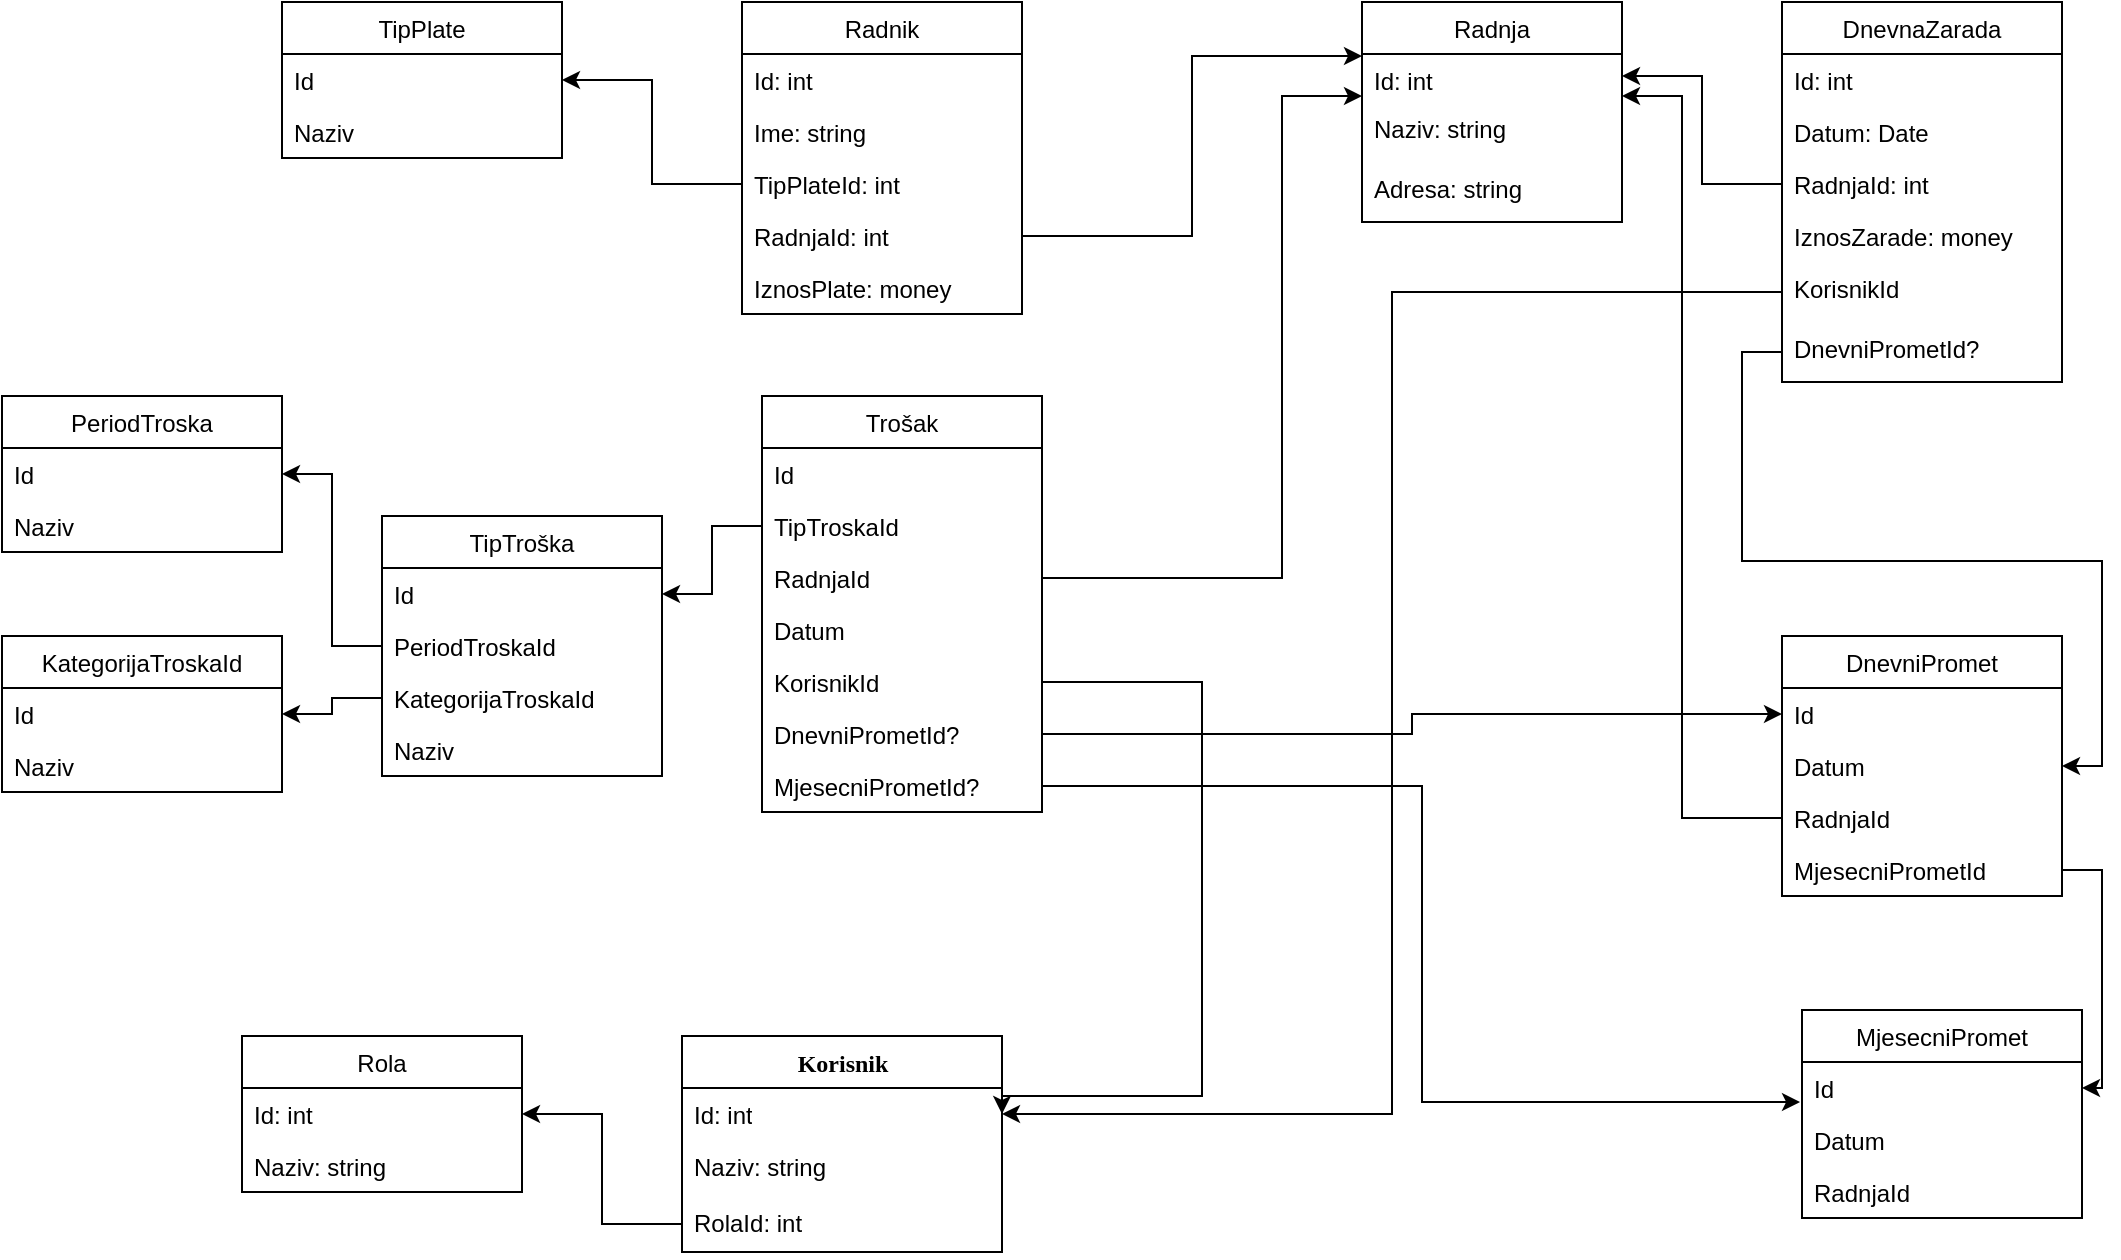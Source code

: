 <mxfile pages="14">
    <diagram name="Class Model" id="9f46799a-70d6-7492-0946-bef42562c5a5">
        <mxGraphModel dx="1065" dy="449" grid="1" gridSize="10" guides="1" tooltips="1" connect="1" arrows="1" fold="1" page="1" pageScale="1" pageWidth="1100" pageHeight="850" background="none" math="0" shadow="0">
            <root>
                <mxCell id="0"/>
                <mxCell id="1" parent="0"/>
                <mxCell id="78961159f06e98e8-17" value="Korisnik" style="swimlane;html=1;fontStyle=1;align=center;verticalAlign=top;childLayout=stackLayout;horizontal=1;startSize=26;horizontalStack=0;resizeParent=1;resizeLast=0;collapsible=1;marginBottom=0;swimlaneFillColor=#ffffff;rounded=0;shadow=0;comic=0;labelBackgroundColor=none;strokeWidth=1;fillColor=none;fontFamily=Verdana;fontSize=12" parent="1" vertex="1">
                    <mxGeometry x="350" y="600" width="160" height="108" as="geometry"/>
                </mxCell>
                <mxCell id="78961159f06e98e8-21" value="Id: int" style="text;html=1;strokeColor=none;fillColor=none;align=left;verticalAlign=top;spacingLeft=4;spacingRight=4;whiteSpace=wrap;overflow=hidden;rotatable=0;points=[[0,0.5],[1,0.5]];portConstraint=eastwest;" parent="78961159f06e98e8-17" vertex="1">
                    <mxGeometry y="26" width="160" height="26" as="geometry"/>
                </mxCell>
                <mxCell id="78961159f06e98e8-23" value="Naziv: string" style="text;html=1;strokeColor=none;fillColor=none;align=left;verticalAlign=top;spacingLeft=4;spacingRight=4;whiteSpace=wrap;overflow=hidden;rotatable=0;points=[[0,0.5],[1,0.5]];portConstraint=eastwest;" parent="78961159f06e98e8-17" vertex="1">
                    <mxGeometry y="52" width="160" height="28" as="geometry"/>
                </mxCell>
                <mxCell id="SMh-BhfGmb3BlHc1E0bK-46" value="RolaId: int" style="text;html=1;strokeColor=none;fillColor=none;align=left;verticalAlign=top;spacingLeft=4;spacingRight=4;whiteSpace=wrap;overflow=hidden;rotatable=0;points=[[0,0.5],[1,0.5]];portConstraint=eastwest;" parent="78961159f06e98e8-17" vertex="1">
                    <mxGeometry y="80" width="160" height="28" as="geometry"/>
                </mxCell>
                <mxCell id="SMh-BhfGmb3BlHc1E0bK-6" value="Radnja" style="swimlane;fontStyle=0;childLayout=stackLayout;horizontal=1;startSize=26;fillColor=none;horizontalStack=0;resizeParent=1;resizeParentMax=0;resizeLast=0;collapsible=1;marginBottom=0;" parent="1" vertex="1">
                    <mxGeometry x="690" y="83" width="130" height="110" as="geometry"/>
                </mxCell>
                <mxCell id="SMh-BhfGmb3BlHc1E0bK-7" value="Id: int" style="text;strokeColor=none;fillColor=none;align=left;verticalAlign=top;spacingLeft=4;spacingRight=4;overflow=hidden;rotatable=0;points=[[0,0.5],[1,0.5]];portConstraint=eastwest;" parent="SMh-BhfGmb3BlHc1E0bK-6" vertex="1">
                    <mxGeometry y="26" width="130" height="24" as="geometry"/>
                </mxCell>
                <mxCell id="SMh-BhfGmb3BlHc1E0bK-14" value="Naziv: string" style="text;strokeColor=none;fillColor=none;align=left;verticalAlign=top;spacingLeft=4;spacingRight=4;overflow=hidden;rotatable=0;points=[[0,0.5],[1,0.5]];portConstraint=eastwest;" parent="SMh-BhfGmb3BlHc1E0bK-6" vertex="1">
                    <mxGeometry y="50" width="130" height="30" as="geometry"/>
                </mxCell>
                <mxCell id="SMh-BhfGmb3BlHc1E0bK-15" value="Adresa: string&#10;" style="text;strokeColor=none;fillColor=none;align=left;verticalAlign=top;spacingLeft=4;spacingRight=4;overflow=hidden;rotatable=0;points=[[0,0.5],[1,0.5]];portConstraint=eastwest;" parent="SMh-BhfGmb3BlHc1E0bK-6" vertex="1">
                    <mxGeometry y="80" width="130" height="30" as="geometry"/>
                </mxCell>
                <mxCell id="SMh-BhfGmb3BlHc1E0bK-20" value="Radnik" style="swimlane;fontStyle=0;childLayout=stackLayout;horizontal=1;startSize=26;fillColor=none;horizontalStack=0;resizeParent=1;resizeParentMax=0;resizeLast=0;collapsible=1;marginBottom=0;" parent="1" vertex="1">
                    <mxGeometry x="380" y="83" width="140" height="156" as="geometry"/>
                </mxCell>
                <mxCell id="SMh-BhfGmb3BlHc1E0bK-21" value="Id: int" style="text;strokeColor=none;fillColor=none;align=left;verticalAlign=top;spacingLeft=4;spacingRight=4;overflow=hidden;rotatable=0;points=[[0,0.5],[1,0.5]];portConstraint=eastwest;" parent="SMh-BhfGmb3BlHc1E0bK-20" vertex="1">
                    <mxGeometry y="26" width="140" height="26" as="geometry"/>
                </mxCell>
                <mxCell id="SMh-BhfGmb3BlHc1E0bK-22" value="Ime: string" style="text;strokeColor=none;fillColor=none;align=left;verticalAlign=top;spacingLeft=4;spacingRight=4;overflow=hidden;rotatable=0;points=[[0,0.5],[1,0.5]];portConstraint=eastwest;" parent="SMh-BhfGmb3BlHc1E0bK-20" vertex="1">
                    <mxGeometry y="52" width="140" height="26" as="geometry"/>
                </mxCell>
                <mxCell id="SMh-BhfGmb3BlHc1E0bK-23" value="TipPlateId: int&#10;" style="text;strokeColor=none;fillColor=none;align=left;verticalAlign=top;spacingLeft=4;spacingRight=4;overflow=hidden;rotatable=0;points=[[0,0.5],[1,0.5]];portConstraint=eastwest;" parent="SMh-BhfGmb3BlHc1E0bK-20" vertex="1">
                    <mxGeometry y="78" width="140" height="26" as="geometry"/>
                </mxCell>
                <mxCell id="SMh-BhfGmb3BlHc1E0bK-24" value="RadnjaId: int" style="text;strokeColor=none;fillColor=none;align=left;verticalAlign=top;spacingLeft=4;spacingRight=4;overflow=hidden;rotatable=0;points=[[0,0.5],[1,0.5]];portConstraint=eastwest;" parent="SMh-BhfGmb3BlHc1E0bK-20" vertex="1">
                    <mxGeometry y="104" width="140" height="26" as="geometry"/>
                </mxCell>
                <mxCell id="SMh-BhfGmb3BlHc1E0bK-25" value="IznosPlate: money" style="text;strokeColor=none;fillColor=none;align=left;verticalAlign=top;spacingLeft=4;spacingRight=4;overflow=hidden;rotatable=0;points=[[0,0.5],[1,0.5]];portConstraint=eastwest;" parent="SMh-BhfGmb3BlHc1E0bK-20" vertex="1">
                    <mxGeometry y="130" width="140" height="26" as="geometry"/>
                </mxCell>
                <mxCell id="SMh-BhfGmb3BlHc1E0bK-26" value="TipPlate" style="swimlane;fontStyle=0;childLayout=stackLayout;horizontal=1;startSize=26;fillColor=none;horizontalStack=0;resizeParent=1;resizeParentMax=0;resizeLast=0;collapsible=1;marginBottom=0;" parent="1" vertex="1">
                    <mxGeometry x="150" y="83" width="140" height="78" as="geometry"/>
                </mxCell>
                <mxCell id="SMh-BhfGmb3BlHc1E0bK-27" value="Id&#10;" style="text;strokeColor=none;fillColor=none;align=left;verticalAlign=top;spacingLeft=4;spacingRight=4;overflow=hidden;rotatable=0;points=[[0,0.5],[1,0.5]];portConstraint=eastwest;" parent="SMh-BhfGmb3BlHc1E0bK-26" vertex="1">
                    <mxGeometry y="26" width="140" height="26" as="geometry"/>
                </mxCell>
                <mxCell id="SMh-BhfGmb3BlHc1E0bK-28" value="Naziv" style="text;strokeColor=none;fillColor=none;align=left;verticalAlign=top;spacingLeft=4;spacingRight=4;overflow=hidden;rotatable=0;points=[[0,0.5],[1,0.5]];portConstraint=eastwest;" parent="SMh-BhfGmb3BlHc1E0bK-26" vertex="1">
                    <mxGeometry y="52" width="140" height="26" as="geometry"/>
                </mxCell>
                <mxCell id="SMh-BhfGmb3BlHc1E0bK-30" style="edgeStyle=orthogonalEdgeStyle;rounded=0;orthogonalLoop=1;jettySize=auto;html=1;exitX=1;exitY=0.5;exitDx=0;exitDy=0;" parent="1" source="SMh-BhfGmb3BlHc1E0bK-24" target="SMh-BhfGmb3BlHc1E0bK-7" edge="1">
                    <mxGeometry relative="1" as="geometry">
                        <mxPoint x="640" y="110" as="targetPoint"/>
                        <Array as="points">
                            <mxPoint x="605" y="200"/>
                            <mxPoint x="605" y="110"/>
                        </Array>
                    </mxGeometry>
                </mxCell>
                <mxCell id="SMh-BhfGmb3BlHc1E0bK-31" style="edgeStyle=orthogonalEdgeStyle;rounded=0;orthogonalLoop=1;jettySize=auto;html=1;exitX=0;exitY=0.5;exitDx=0;exitDy=0;" parent="1" source="SMh-BhfGmb3BlHc1E0bK-23" target="SMh-BhfGmb3BlHc1E0bK-27" edge="1">
                    <mxGeometry relative="1" as="geometry"/>
                </mxCell>
                <mxCell id="SMh-BhfGmb3BlHc1E0bK-32" value="Trošak" style="swimlane;fontStyle=0;childLayout=stackLayout;horizontal=1;startSize=26;fillColor=none;horizontalStack=0;resizeParent=1;resizeParentMax=0;resizeLast=0;collapsible=1;marginBottom=0;" parent="1" vertex="1">
                    <mxGeometry x="390" y="280" width="140" height="208" as="geometry"/>
                </mxCell>
                <mxCell id="SMh-BhfGmb3BlHc1E0bK-33" value="Id&#10;" style="text;strokeColor=none;fillColor=none;align=left;verticalAlign=top;spacingLeft=4;spacingRight=4;overflow=hidden;rotatable=0;points=[[0,0.5],[1,0.5]];portConstraint=eastwest;" parent="SMh-BhfGmb3BlHc1E0bK-32" vertex="1">
                    <mxGeometry y="26" width="140" height="26" as="geometry"/>
                </mxCell>
                <mxCell id="SMh-BhfGmb3BlHc1E0bK-34" value="TipTroskaId" style="text;strokeColor=none;fillColor=none;align=left;verticalAlign=top;spacingLeft=4;spacingRight=4;overflow=hidden;rotatable=0;points=[[0,0.5],[1,0.5]];portConstraint=eastwest;" parent="SMh-BhfGmb3BlHc1E0bK-32" vertex="1">
                    <mxGeometry y="52" width="140" height="26" as="geometry"/>
                </mxCell>
                <mxCell id="SMh-BhfGmb3BlHc1E0bK-37" value="RadnjaId" style="text;strokeColor=none;fillColor=none;align=left;verticalAlign=top;spacingLeft=4;spacingRight=4;overflow=hidden;rotatable=0;points=[[0,0.5],[1,0.5]];portConstraint=eastwest;" parent="SMh-BhfGmb3BlHc1E0bK-32" vertex="1">
                    <mxGeometry y="78" width="140" height="26" as="geometry"/>
                </mxCell>
                <mxCell id="SMh-BhfGmb3BlHc1E0bK-57" value="Datum" style="text;strokeColor=none;fillColor=none;align=left;verticalAlign=top;spacingLeft=4;spacingRight=4;overflow=hidden;rotatable=0;points=[[0,0.5],[1,0.5]];portConstraint=eastwest;" parent="SMh-BhfGmb3BlHc1E0bK-32" vertex="1">
                    <mxGeometry y="104" width="140" height="26" as="geometry"/>
                </mxCell>
                <mxCell id="SMh-BhfGmb3BlHc1E0bK-63" value="KorisnikId" style="text;strokeColor=none;fillColor=none;align=left;verticalAlign=top;spacingLeft=4;spacingRight=4;overflow=hidden;rotatable=0;points=[[0,0.5],[1,0.5]];portConstraint=eastwest;" parent="SMh-BhfGmb3BlHc1E0bK-32" vertex="1">
                    <mxGeometry y="130" width="140" height="26" as="geometry"/>
                </mxCell>
                <mxCell id="SMh-BhfGmb3BlHc1E0bK-94" value="DnevniPrometId?" style="text;strokeColor=none;fillColor=none;align=left;verticalAlign=top;spacingLeft=4;spacingRight=4;overflow=hidden;rotatable=0;points=[[0,0.5],[1,0.5]];portConstraint=eastwest;" parent="SMh-BhfGmb3BlHc1E0bK-32" vertex="1">
                    <mxGeometry y="156" width="140" height="26" as="geometry"/>
                </mxCell>
                <mxCell id="SMh-BhfGmb3BlHc1E0bK-95" value="MjesecniPrometId?" style="text;strokeColor=none;fillColor=none;align=left;verticalAlign=top;spacingLeft=4;spacingRight=4;overflow=hidden;rotatable=0;points=[[0,0.5],[1,0.5]];portConstraint=eastwest;" parent="SMh-BhfGmb3BlHc1E0bK-32" vertex="1">
                    <mxGeometry y="182" width="140" height="26" as="geometry"/>
                </mxCell>
                <mxCell id="SMh-BhfGmb3BlHc1E0bK-38" style="edgeStyle=orthogonalEdgeStyle;rounded=0;orthogonalLoop=1;jettySize=auto;html=1;exitX=1;exitY=0.5;exitDx=0;exitDy=0;" parent="1" source="SMh-BhfGmb3BlHc1E0bK-37" target="SMh-BhfGmb3BlHc1E0bK-7" edge="1">
                    <mxGeometry relative="1" as="geometry">
                        <Array as="points">
                            <mxPoint x="650" y="371"/>
                            <mxPoint x="650" y="130"/>
                        </Array>
                    </mxGeometry>
                </mxCell>
                <mxCell id="SMh-BhfGmb3BlHc1E0bK-40" value="DnevnaZarada" style="swimlane;fontStyle=0;childLayout=stackLayout;horizontal=1;startSize=26;fillColor=none;horizontalStack=0;resizeParent=1;resizeParentMax=0;resizeLast=0;collapsible=1;marginBottom=0;" parent="1" vertex="1">
                    <mxGeometry x="900" y="83" width="140" height="190" as="geometry"/>
                </mxCell>
                <mxCell id="SMh-BhfGmb3BlHc1E0bK-41" value="Id: int" style="text;strokeColor=none;fillColor=none;align=left;verticalAlign=top;spacingLeft=4;spacingRight=4;overflow=hidden;rotatable=0;points=[[0,0.5],[1,0.5]];portConstraint=eastwest;" parent="SMh-BhfGmb3BlHc1E0bK-40" vertex="1">
                    <mxGeometry y="26" width="140" height="26" as="geometry"/>
                </mxCell>
                <mxCell id="SMh-BhfGmb3BlHc1E0bK-42" value="Datum: Date" style="text;strokeColor=none;fillColor=none;align=left;verticalAlign=top;spacingLeft=4;spacingRight=4;overflow=hidden;rotatable=0;points=[[0,0.5],[1,0.5]];portConstraint=eastwest;" parent="SMh-BhfGmb3BlHc1E0bK-40" vertex="1">
                    <mxGeometry y="52" width="140" height="26" as="geometry"/>
                </mxCell>
                <mxCell id="SMh-BhfGmb3BlHc1E0bK-43" value="RadnjaId: int" style="text;strokeColor=none;fillColor=none;align=left;verticalAlign=top;spacingLeft=4;spacingRight=4;overflow=hidden;rotatable=0;points=[[0,0.5],[1,0.5]];portConstraint=eastwest;" parent="SMh-BhfGmb3BlHc1E0bK-40" vertex="1">
                    <mxGeometry y="78" width="140" height="26" as="geometry"/>
                </mxCell>
                <mxCell id="SMh-BhfGmb3BlHc1E0bK-44" value="IznosZarade: money" style="text;strokeColor=none;fillColor=none;align=left;verticalAlign=top;spacingLeft=4;spacingRight=4;overflow=hidden;rotatable=0;points=[[0,0.5],[1,0.5]];portConstraint=eastwest;" parent="SMh-BhfGmb3BlHc1E0bK-40" vertex="1">
                    <mxGeometry y="104" width="140" height="26" as="geometry"/>
                </mxCell>
                <mxCell id="SMh-BhfGmb3BlHc1E0bK-65" value="KorisnikId" style="text;strokeColor=none;fillColor=none;align=left;verticalAlign=top;spacingLeft=4;spacingRight=4;overflow=hidden;rotatable=0;points=[[0,0.5],[1,0.5]];portConstraint=eastwest;" parent="SMh-BhfGmb3BlHc1E0bK-40" vertex="1">
                    <mxGeometry y="130" width="140" height="30" as="geometry"/>
                </mxCell>
                <mxCell id="SMh-BhfGmb3BlHc1E0bK-90" value="DnevniPrometId?" style="text;strokeColor=none;fillColor=none;align=left;verticalAlign=top;spacingLeft=4;spacingRight=4;overflow=hidden;rotatable=0;points=[[0,0.5],[1,0.5]];portConstraint=eastwest;" parent="SMh-BhfGmb3BlHc1E0bK-40" vertex="1">
                    <mxGeometry y="160" width="140" height="30" as="geometry"/>
                </mxCell>
                <mxCell id="SMh-BhfGmb3BlHc1E0bK-45" style="edgeStyle=orthogonalEdgeStyle;rounded=0;orthogonalLoop=1;jettySize=auto;html=1;exitX=0;exitY=0.5;exitDx=0;exitDy=0;" parent="1" source="SMh-BhfGmb3BlHc1E0bK-43" target="SMh-BhfGmb3BlHc1E0bK-7" edge="1">
                    <mxGeometry relative="1" as="geometry">
                        <Array as="points">
                            <mxPoint x="860" y="174"/>
                            <mxPoint x="860" y="120"/>
                        </Array>
                    </mxGeometry>
                </mxCell>
                <mxCell id="SMh-BhfGmb3BlHc1E0bK-47" value="Rola" style="swimlane;fontStyle=0;childLayout=stackLayout;horizontal=1;startSize=26;fillColor=none;horizontalStack=0;resizeParent=1;resizeParentMax=0;resizeLast=0;collapsible=1;marginBottom=0;" parent="1" vertex="1">
                    <mxGeometry x="130" y="600" width="140" height="78" as="geometry"/>
                </mxCell>
                <mxCell id="SMh-BhfGmb3BlHc1E0bK-48" value="Id: int" style="text;strokeColor=none;fillColor=none;align=left;verticalAlign=top;spacingLeft=4;spacingRight=4;overflow=hidden;rotatable=0;points=[[0,0.5],[1,0.5]];portConstraint=eastwest;" parent="SMh-BhfGmb3BlHc1E0bK-47" vertex="1">
                    <mxGeometry y="26" width="140" height="26" as="geometry"/>
                </mxCell>
                <mxCell id="SMh-BhfGmb3BlHc1E0bK-51" value="Naziv: string" style="text;strokeColor=none;fillColor=none;align=left;verticalAlign=top;spacingLeft=4;spacingRight=4;overflow=hidden;rotatable=0;points=[[0,0.5],[1,0.5]];portConstraint=eastwest;" parent="SMh-BhfGmb3BlHc1E0bK-47" vertex="1">
                    <mxGeometry y="52" width="140" height="26" as="geometry"/>
                </mxCell>
                <mxCell id="SMh-BhfGmb3BlHc1E0bK-52" style="edgeStyle=orthogonalEdgeStyle;rounded=0;orthogonalLoop=1;jettySize=auto;html=1;" parent="1" source="SMh-BhfGmb3BlHc1E0bK-46" target="SMh-BhfGmb3BlHc1E0bK-48" edge="1">
                    <mxGeometry relative="1" as="geometry"/>
                </mxCell>
                <mxCell id="SMh-BhfGmb3BlHc1E0bK-53" value="PeriodTroska" style="swimlane;fontStyle=0;childLayout=stackLayout;horizontal=1;startSize=26;fillColor=none;horizontalStack=0;resizeParent=1;resizeParentMax=0;resizeLast=0;collapsible=1;marginBottom=0;" parent="1" vertex="1">
                    <mxGeometry x="10" y="280" width="140" height="78" as="geometry"/>
                </mxCell>
                <mxCell id="SMh-BhfGmb3BlHc1E0bK-54" value="Id" style="text;strokeColor=none;fillColor=none;align=left;verticalAlign=top;spacingLeft=4;spacingRight=4;overflow=hidden;rotatable=0;points=[[0,0.5],[1,0.5]];portConstraint=eastwest;" parent="SMh-BhfGmb3BlHc1E0bK-53" vertex="1">
                    <mxGeometry y="26" width="140" height="26" as="geometry"/>
                </mxCell>
                <mxCell id="SMh-BhfGmb3BlHc1E0bK-55" value="Naziv" style="text;strokeColor=none;fillColor=none;align=left;verticalAlign=top;spacingLeft=4;spacingRight=4;overflow=hidden;rotatable=0;points=[[0,0.5],[1,0.5]];portConstraint=eastwest;" parent="SMh-BhfGmb3BlHc1E0bK-53" vertex="1">
                    <mxGeometry y="52" width="140" height="26" as="geometry"/>
                </mxCell>
                <mxCell id="SMh-BhfGmb3BlHc1E0bK-58" value="KategorijaTroskaId" style="swimlane;fontStyle=0;childLayout=stackLayout;horizontal=1;startSize=26;fillColor=none;horizontalStack=0;resizeParent=1;resizeParentMax=0;resizeLast=0;collapsible=1;marginBottom=0;" parent="1" vertex="1">
                    <mxGeometry x="10" y="400" width="140" height="78" as="geometry"/>
                </mxCell>
                <mxCell id="SMh-BhfGmb3BlHc1E0bK-59" value="Id" style="text;strokeColor=none;fillColor=none;align=left;verticalAlign=top;spacingLeft=4;spacingRight=4;overflow=hidden;rotatable=0;points=[[0,0.5],[1,0.5]];portConstraint=eastwest;" parent="SMh-BhfGmb3BlHc1E0bK-58" vertex="1">
                    <mxGeometry y="26" width="140" height="26" as="geometry"/>
                </mxCell>
                <mxCell id="SMh-BhfGmb3BlHc1E0bK-60" value="Naziv" style="text;strokeColor=none;fillColor=none;align=left;verticalAlign=top;spacingLeft=4;spacingRight=4;overflow=hidden;rotatable=0;points=[[0,0.5],[1,0.5]];portConstraint=eastwest;" parent="SMh-BhfGmb3BlHc1E0bK-58" vertex="1">
                    <mxGeometry y="52" width="140" height="26" as="geometry"/>
                </mxCell>
                <mxCell id="SMh-BhfGmb3BlHc1E0bK-64" style="edgeStyle=orthogonalEdgeStyle;rounded=0;orthogonalLoop=1;jettySize=auto;html=1;entryX=1;entryY=0.5;entryDx=0;entryDy=0;exitX=1;exitY=0.5;exitDx=0;exitDy=0;" parent="1" source="SMh-BhfGmb3BlHc1E0bK-63" target="78961159f06e98e8-21" edge="1">
                    <mxGeometry relative="1" as="geometry">
                        <Array as="points">
                            <mxPoint x="610" y="423"/>
                            <mxPoint x="610" y="630"/>
                            <mxPoint x="510" y="630"/>
                        </Array>
                    </mxGeometry>
                </mxCell>
                <mxCell id="SMh-BhfGmb3BlHc1E0bK-66" style="edgeStyle=orthogonalEdgeStyle;rounded=0;orthogonalLoop=1;jettySize=auto;html=1;entryX=1;entryY=0.5;entryDx=0;entryDy=0;" parent="1" source="SMh-BhfGmb3BlHc1E0bK-65" target="78961159f06e98e8-21" edge="1">
                    <mxGeometry relative="1" as="geometry"/>
                </mxCell>
                <mxCell id="SMh-BhfGmb3BlHc1E0bK-73" value="MjesecniPromet" style="swimlane;fontStyle=0;childLayout=stackLayout;horizontal=1;startSize=26;fillColor=none;horizontalStack=0;resizeParent=1;resizeParentMax=0;resizeLast=0;collapsible=1;marginBottom=0;" parent="1" vertex="1">
                    <mxGeometry x="910" y="587" width="140" height="104" as="geometry"/>
                </mxCell>
                <mxCell id="SMh-BhfGmb3BlHc1E0bK-83" value="Id" style="text;strokeColor=none;fillColor=none;align=left;verticalAlign=top;spacingLeft=4;spacingRight=4;overflow=hidden;rotatable=0;points=[[0,0.5],[1,0.5]];portConstraint=eastwest;" parent="SMh-BhfGmb3BlHc1E0bK-73" vertex="1">
                    <mxGeometry y="26" width="140" height="26" as="geometry"/>
                </mxCell>
                <mxCell id="SMh-BhfGmb3BlHc1E0bK-74" value="Datum&#10;" style="text;strokeColor=none;fillColor=none;align=left;verticalAlign=top;spacingLeft=4;spacingRight=4;overflow=hidden;rotatable=0;points=[[0,0.5],[1,0.5]];portConstraint=eastwest;" parent="SMh-BhfGmb3BlHc1E0bK-73" vertex="1">
                    <mxGeometry y="52" width="140" height="26" as="geometry"/>
                </mxCell>
                <mxCell id="SMh-BhfGmb3BlHc1E0bK-77" value="RadnjaId" style="text;strokeColor=none;fillColor=none;align=left;verticalAlign=top;spacingLeft=4;spacingRight=4;overflow=hidden;rotatable=0;points=[[0,0.5],[1,0.5]];portConstraint=eastwest;" parent="SMh-BhfGmb3BlHc1E0bK-73" vertex="1">
                    <mxGeometry y="78" width="140" height="26" as="geometry"/>
                </mxCell>
                <mxCell id="SMh-BhfGmb3BlHc1E0bK-79" value="DnevniPromet" style="swimlane;fontStyle=0;childLayout=stackLayout;horizontal=1;startSize=26;fillColor=none;horizontalStack=0;resizeParent=1;resizeParentMax=0;resizeLast=0;collapsible=1;marginBottom=0;" parent="1" vertex="1">
                    <mxGeometry x="900" y="400" width="140" height="130" as="geometry"/>
                </mxCell>
                <mxCell id="SMh-BhfGmb3BlHc1E0bK-92" value="Id" style="text;strokeColor=none;fillColor=none;align=left;verticalAlign=top;spacingLeft=4;spacingRight=4;overflow=hidden;rotatable=0;points=[[0,0.5],[1,0.5]];portConstraint=eastwest;" parent="SMh-BhfGmb3BlHc1E0bK-79" vertex="1">
                    <mxGeometry y="26" width="140" height="26" as="geometry"/>
                </mxCell>
                <mxCell id="SMh-BhfGmb3BlHc1E0bK-80" value="Datum&#10;" style="text;strokeColor=none;fillColor=none;align=left;verticalAlign=top;spacingLeft=4;spacingRight=4;overflow=hidden;rotatable=0;points=[[0,0.5],[1,0.5]];portConstraint=eastwest;" parent="SMh-BhfGmb3BlHc1E0bK-79" vertex="1">
                    <mxGeometry y="52" width="140" height="26" as="geometry"/>
                </mxCell>
                <mxCell id="SMh-BhfGmb3BlHc1E0bK-81" value="RadnjaId" style="text;strokeColor=none;fillColor=none;align=left;verticalAlign=top;spacingLeft=4;spacingRight=4;overflow=hidden;rotatable=0;points=[[0,0.5],[1,0.5]];portConstraint=eastwest;" parent="SMh-BhfGmb3BlHc1E0bK-79" vertex="1">
                    <mxGeometry y="78" width="140" height="26" as="geometry"/>
                </mxCell>
                <mxCell id="SMh-BhfGmb3BlHc1E0bK-82" value="MjesecniPrometId" style="text;strokeColor=none;fillColor=none;align=left;verticalAlign=top;spacingLeft=4;spacingRight=4;overflow=hidden;rotatable=0;points=[[0,0.5],[1,0.5]];portConstraint=eastwest;" parent="SMh-BhfGmb3BlHc1E0bK-79" vertex="1">
                    <mxGeometry y="104" width="140" height="26" as="geometry"/>
                </mxCell>
                <mxCell id="SMh-BhfGmb3BlHc1E0bK-84" style="edgeStyle=orthogonalEdgeStyle;rounded=0;orthogonalLoop=1;jettySize=auto;html=1;entryX=1;entryY=0.5;entryDx=0;entryDy=0;" parent="1" source="SMh-BhfGmb3BlHc1E0bK-82" target="SMh-BhfGmb3BlHc1E0bK-83" edge="1">
                    <mxGeometry relative="1" as="geometry">
                        <Array as="points">
                            <mxPoint x="1060" y="517"/>
                            <mxPoint x="1060" y="626"/>
                        </Array>
                    </mxGeometry>
                </mxCell>
                <mxCell id="SMh-BhfGmb3BlHc1E0bK-89" style="edgeStyle=orthogonalEdgeStyle;rounded=0;orthogonalLoop=1;jettySize=auto;html=1;" parent="1" source="SMh-BhfGmb3BlHc1E0bK-81" target="SMh-BhfGmb3BlHc1E0bK-7" edge="1">
                    <mxGeometry relative="1" as="geometry">
                        <mxPoint x="880" y="500" as="sourcePoint"/>
                        <Array as="points">
                            <mxPoint x="850" y="491"/>
                            <mxPoint x="850" y="130"/>
                        </Array>
                    </mxGeometry>
                </mxCell>
                <mxCell id="SMh-BhfGmb3BlHc1E0bK-91" style="edgeStyle=orthogonalEdgeStyle;rounded=0;orthogonalLoop=1;jettySize=auto;html=1;entryX=1;entryY=0.5;entryDx=0;entryDy=0;" parent="1" source="SMh-BhfGmb3BlHc1E0bK-90" target="SMh-BhfGmb3BlHc1E0bK-80" edge="1">
                    <mxGeometry relative="1" as="geometry"/>
                </mxCell>
                <mxCell id="SMh-BhfGmb3BlHc1E0bK-96" style="edgeStyle=orthogonalEdgeStyle;rounded=0;orthogonalLoop=1;jettySize=auto;html=1;" parent="1" source="SMh-BhfGmb3BlHc1E0bK-94" target="SMh-BhfGmb3BlHc1E0bK-92" edge="1">
                    <mxGeometry relative="1" as="geometry"/>
                </mxCell>
                <mxCell id="SMh-BhfGmb3BlHc1E0bK-97" style="edgeStyle=orthogonalEdgeStyle;rounded=0;orthogonalLoop=1;jettySize=auto;html=1;entryX=-0.007;entryY=0.769;entryDx=0;entryDy=0;entryPerimeter=0;" parent="1" source="SMh-BhfGmb3BlHc1E0bK-95" target="SMh-BhfGmb3BlHc1E0bK-83" edge="1">
                    <mxGeometry relative="1" as="geometry"/>
                </mxCell>
                <mxCell id="Hp89OYHV0dyPqu7-YNxE-1" value="TipTroška" style="swimlane;fontStyle=0;childLayout=stackLayout;horizontal=1;startSize=26;fillColor=none;horizontalStack=0;resizeParent=1;resizeParentMax=0;resizeLast=0;collapsible=1;marginBottom=0;" parent="1" vertex="1">
                    <mxGeometry x="200" y="340" width="140" height="130" as="geometry"/>
                </mxCell>
                <mxCell id="Hp89OYHV0dyPqu7-YNxE-2" value="Id" style="text;strokeColor=none;fillColor=none;align=left;verticalAlign=top;spacingLeft=4;spacingRight=4;overflow=hidden;rotatable=0;points=[[0,0.5],[1,0.5]];portConstraint=eastwest;" parent="Hp89OYHV0dyPqu7-YNxE-1" vertex="1">
                    <mxGeometry y="26" width="140" height="26" as="geometry"/>
                </mxCell>
                <mxCell id="Hp89OYHV0dyPqu7-YNxE-4" value="PeriodTroskaId" style="text;strokeColor=none;fillColor=none;align=left;verticalAlign=top;spacingLeft=4;spacingRight=4;overflow=hidden;rotatable=0;points=[[0,0.5],[1,0.5]];portConstraint=eastwest;" parent="Hp89OYHV0dyPqu7-YNxE-1" vertex="1">
                    <mxGeometry y="52" width="140" height="26" as="geometry"/>
                </mxCell>
                <mxCell id="SMh-BhfGmb3BlHc1E0bK-36" value="KategorijaTroskaId&#10;" style="text;strokeColor=none;fillColor=none;align=left;verticalAlign=top;spacingLeft=4;spacingRight=4;overflow=hidden;rotatable=0;points=[[0,0.5],[1,0.5]];portConstraint=eastwest;" parent="Hp89OYHV0dyPqu7-YNxE-1" vertex="1">
                    <mxGeometry y="78" width="140" height="26" as="geometry"/>
                </mxCell>
                <mxCell id="Hp89OYHV0dyPqu7-YNxE-3" value="Naziv" style="text;strokeColor=none;fillColor=none;align=left;verticalAlign=top;spacingLeft=4;spacingRight=4;overflow=hidden;rotatable=0;points=[[0,0.5],[1,0.5]];portConstraint=eastwest;" parent="Hp89OYHV0dyPqu7-YNxE-1" vertex="1">
                    <mxGeometry y="104" width="140" height="26" as="geometry"/>
                </mxCell>
                <mxCell id="Hp89OYHV0dyPqu7-YNxE-5" style="edgeStyle=orthogonalEdgeStyle;rounded=0;orthogonalLoop=1;jettySize=auto;html=1;entryX=1;entryY=0.5;entryDx=0;entryDy=0;" parent="1" source="SMh-BhfGmb3BlHc1E0bK-34" target="Hp89OYHV0dyPqu7-YNxE-2" edge="1">
                    <mxGeometry relative="1" as="geometry"/>
                </mxCell>
                <mxCell id="Hp89OYHV0dyPqu7-YNxE-6" style="edgeStyle=orthogonalEdgeStyle;rounded=0;orthogonalLoop=1;jettySize=auto;html=1;entryX=1;entryY=0.5;entryDx=0;entryDy=0;" parent="1" source="Hp89OYHV0dyPqu7-YNxE-4" target="SMh-BhfGmb3BlHc1E0bK-54" edge="1">
                    <mxGeometry relative="1" as="geometry"/>
                </mxCell>
                <mxCell id="Hp89OYHV0dyPqu7-YNxE-7" style="edgeStyle=orthogonalEdgeStyle;rounded=0;orthogonalLoop=1;jettySize=auto;html=1;" parent="1" source="SMh-BhfGmb3BlHc1E0bK-36" target="SMh-BhfGmb3BlHc1E0bK-59" edge="1">
                    <mxGeometry relative="1" as="geometry"/>
                </mxCell>
            </root>
        </mxGraphModel>
    </diagram>
    <diagram id="1yxMg2jOsEo8N4UQ_7YA" name="Use Case Model">
        <mxGraphModel dx="1422" dy="766" grid="1" gridSize="10" guides="1" tooltips="1" connect="1" arrows="1" fold="1" page="1" pageScale="1" pageWidth="827" pageHeight="1169" math="0" shadow="0">
            <root>
                <mxCell id="dn88_WKophWRHRCHTurZ-0"/>
                <mxCell id="dn88_WKophWRHRCHTurZ-1" parent="dn88_WKophWRHRCHTurZ-0"/>
                <mxCell id="dn88_WKophWRHRCHTurZ-2" value="" style="rounded=0;whiteSpace=wrap;html=1;" parent="dn88_WKophWRHRCHTurZ-1" vertex="1">
                    <mxGeometry x="190" y="10" width="290" height="650" as="geometry"/>
                </mxCell>
                <mxCell id="dn88_WKophWRHRCHTurZ-3" value="Unos dnevne zarade" style="ellipse;whiteSpace=wrap;html=1;" parent="dn88_WKophWRHRCHTurZ-1" vertex="1">
                    <mxGeometry x="240" y="50" width="120" height="50" as="geometry"/>
                </mxCell>
                <mxCell id="dn88_WKophWRHRCHTurZ-4" value="Unos, pregled, izmjena i brisanje troška" style="ellipse;whiteSpace=wrap;html=1;" parent="dn88_WKophWRHRCHTurZ-1" vertex="1">
                    <mxGeometry x="240" y="180" width="120" height="60" as="geometry"/>
                </mxCell>
                <mxCell id="dn88_WKophWRHRCHTurZ-5" value="Unos, pregled, izmjena i brisanje radnika" style="ellipse;whiteSpace=wrap;html=1;" parent="dn88_WKophWRHRCHTurZ-1" vertex="1">
                    <mxGeometry x="240" y="250" width="120" height="60" as="geometry"/>
                </mxCell>
                <mxCell id="dn88_WKophWRHRCHTurZ-6" value="Kreiranje dnevnog prometa" style="ellipse;whiteSpace=wrap;html=1;" parent="dn88_WKophWRHRCHTurZ-1" vertex="1">
                    <mxGeometry x="240" y="320" width="120" height="60" as="geometry"/>
                </mxCell>
                <mxCell id="dn88_WKophWRHRCHTurZ-8" value="Pregled dnevnog prometa" style="ellipse;whiteSpace=wrap;html=1;" parent="dn88_WKophWRHRCHTurZ-1" vertex="1">
                    <mxGeometry x="240" y="390" width="120" height="60" as="geometry"/>
                </mxCell>
                <mxCell id="dn88_WKophWRHRCHTurZ-9" value="Pregled mjesečnog prometa" style="ellipse;whiteSpace=wrap;html=1;" parent="dn88_WKophWRHRCHTurZ-1" vertex="1">
                    <mxGeometry x="240" y="460" width="120" height="60" as="geometry"/>
                </mxCell>
                <mxCell id="dn88_WKophWRHRCHTurZ-13" value="Pregled, izmjena i brisanje dnevne zarade" style="ellipse;whiteSpace=wrap;html=1;" parent="dn88_WKophWRHRCHTurZ-1" vertex="1">
                    <mxGeometry x="240" y="110" width="120" height="60" as="geometry"/>
                </mxCell>
                <mxCell id="7d70Cg7M586YZccZFp_E-2" style="edgeStyle=orthogonalEdgeStyle;rounded=0;orthogonalLoop=1;jettySize=auto;html=1;entryX=-0.008;entryY=0.3;entryDx=0;entryDy=0;entryPerimeter=0;" parent="dn88_WKophWRHRCHTurZ-1" source="dn88_WKophWRHRCHTurZ-14" target="dn88_WKophWRHRCHTurZ-13" edge="1">
                    <mxGeometry relative="1" as="geometry"/>
                </mxCell>
                <mxCell id="7d70Cg7M586YZccZFp_E-3" style="edgeStyle=orthogonalEdgeStyle;rounded=0;orthogonalLoop=1;jettySize=auto;html=1;entryX=0;entryY=0.5;entryDx=0;entryDy=0;" parent="dn88_WKophWRHRCHTurZ-1" source="dn88_WKophWRHRCHTurZ-14" target="dn88_WKophWRHRCHTurZ-4" edge="1">
                    <mxGeometry relative="1" as="geometry"/>
                </mxCell>
                <mxCell id="7d70Cg7M586YZccZFp_E-4" style="edgeStyle=orthogonalEdgeStyle;rounded=0;orthogonalLoop=1;jettySize=auto;html=1;entryX=0;entryY=0.5;entryDx=0;entryDy=0;" parent="dn88_WKophWRHRCHTurZ-1" source="dn88_WKophWRHRCHTurZ-14" target="dn88_WKophWRHRCHTurZ-5" edge="1">
                    <mxGeometry relative="1" as="geometry"/>
                </mxCell>
                <mxCell id="7d70Cg7M586YZccZFp_E-5" style="edgeStyle=orthogonalEdgeStyle;rounded=0;orthogonalLoop=1;jettySize=auto;html=1;" parent="dn88_WKophWRHRCHTurZ-1" source="dn88_WKophWRHRCHTurZ-14" target="dn88_WKophWRHRCHTurZ-6" edge="1">
                    <mxGeometry relative="1" as="geometry"/>
                </mxCell>
                <mxCell id="7d70Cg7M586YZccZFp_E-6" style="edgeStyle=orthogonalEdgeStyle;rounded=0;orthogonalLoop=1;jettySize=auto;html=1;" parent="dn88_WKophWRHRCHTurZ-1" source="dn88_WKophWRHRCHTurZ-14" target="dn88_WKophWRHRCHTurZ-8" edge="1">
                    <mxGeometry relative="1" as="geometry"/>
                </mxCell>
                <mxCell id="7d70Cg7M586YZccZFp_E-7" style="edgeStyle=orthogonalEdgeStyle;rounded=0;orthogonalLoop=1;jettySize=auto;html=1;entryX=0;entryY=0.5;entryDx=0;entryDy=0;" parent="dn88_WKophWRHRCHTurZ-1" source="dn88_WKophWRHRCHTurZ-14" target="dn88_WKophWRHRCHTurZ-9" edge="1">
                    <mxGeometry relative="1" as="geometry"/>
                </mxCell>
                <mxCell id="7d70Cg7M586YZccZFp_E-8" style="edgeStyle=orthogonalEdgeStyle;rounded=0;orthogonalLoop=1;jettySize=auto;html=1;entryX=0;entryY=0.5;entryDx=0;entryDy=0;" parent="dn88_WKophWRHRCHTurZ-1" source="dn88_WKophWRHRCHTurZ-14" target="dn88_WKophWRHRCHTurZ-3" edge="1">
                    <mxGeometry relative="1" as="geometry"/>
                </mxCell>
                <mxCell id="7d70Cg7M586YZccZFp_E-10" style="edgeStyle=orthogonalEdgeStyle;rounded=0;orthogonalLoop=1;jettySize=auto;html=1;entryX=0;entryY=0.5;entryDx=0;entryDy=0;" parent="dn88_WKophWRHRCHTurZ-1" source="dn88_WKophWRHRCHTurZ-14" target="7d70Cg7M586YZccZFp_E-9" edge="1">
                    <mxGeometry relative="1" as="geometry"/>
                </mxCell>
                <mxCell id="dn88_WKophWRHRCHTurZ-14" value="Kontroler" style="shape=umlActor;verticalLabelPosition=bottom;verticalAlign=top;html=1;outlineConnect=0;" parent="dn88_WKophWRHRCHTurZ-1" vertex="1">
                    <mxGeometry x="30" y="330" width="30" height="60" as="geometry"/>
                </mxCell>
                <mxCell id="7d70Cg7M586YZccZFp_E-1" style="edgeStyle=orthogonalEdgeStyle;rounded=0;orthogonalLoop=1;jettySize=auto;html=1;entryX=0.5;entryY=0;entryDx=0;entryDy=0;" parent="dn88_WKophWRHRCHTurZ-1" source="dn88_WKophWRHRCHTurZ-15" target="dn88_WKophWRHRCHTurZ-3" edge="1">
                    <mxGeometry relative="1" as="geometry">
                        <Array as="points">
                            <mxPoint x="110" y="200"/>
                            <mxPoint x="110" y="30"/>
                            <mxPoint x="300" y="30"/>
                        </Array>
                    </mxGeometry>
                </mxCell>
                <mxCell id="dn88_WKophWRHRCHTurZ-15" value="Radnik&lt;br&gt;" style="shape=umlActor;verticalLabelPosition=bottom;verticalAlign=top;html=1;outlineConnect=0;" parent="dn88_WKophWRHRCHTurZ-1" vertex="1">
                    <mxGeometry x="30" y="170" width="30" height="60" as="geometry"/>
                </mxCell>
                <mxCell id="7d70Cg7M586YZccZFp_E-9" value="Unos, pregled, izmjena, i brisanje korisnika" style="ellipse;whiteSpace=wrap;html=1;" parent="dn88_WKophWRHRCHTurZ-1" vertex="1">
                    <mxGeometry x="240" y="530" width="120" height="80" as="geometry"/>
                </mxCell>
            </root>
        </mxGraphModel>
    </diagram>
    <diagram id="WolOjfN6dZQDPIMxZqfl" name="Unos Dnevne Zarade Mockup">
        <mxGraphModel dx="1422" dy="766" grid="1" gridSize="10" guides="1" tooltips="1" connect="1" arrows="1" fold="1" page="1" pageScale="1" pageWidth="827" pageHeight="1169" math="0" shadow="0">
            <root>
                <mxCell id="VYoNJnwrhhIyzCCUc090-0"/>
                <mxCell id="VYoNJnwrhhIyzCCUc090-1" parent="VYoNJnwrhhIyzCCUc090-0"/>
                <mxCell id="VYoNJnwrhhIyzCCUc090-2" value="" style="rounded=0;whiteSpace=wrap;html=1;" vertex="1" parent="VYoNJnwrhhIyzCCUc090-1">
                    <mxGeometry x="10" y="20" width="710" height="510" as="geometry"/>
                </mxCell>
                <mxCell id="vc6n3eD7sRINInxkx20n-0" value="Dobrinja" style="rounded=0;whiteSpace=wrap;html=1;" vertex="1" parent="VYoNJnwrhhIyzCCUc090-1">
                    <mxGeometry x="310" y="190" width="120" height="20" as="geometry"/>
                </mxCell>
                <mxCell id="vc6n3eD7sRINInxkx20n-1" value="20.11.202" style="rounded=0;whiteSpace=wrap;html=1;" vertex="1" parent="VYoNJnwrhhIyzCCUc090-1">
                    <mxGeometry x="310" y="260" width="120" height="20" as="geometry"/>
                </mxCell>
                <mxCell id="vc6n3eD7sRINInxkx20n-2" value="" style="rounded=0;whiteSpace=wrap;html=1;" vertex="1" parent="VYoNJnwrhhIyzCCUc090-1">
                    <mxGeometry x="310" y="330" width="120" height="20" as="geometry"/>
                </mxCell>
                <mxCell id="vc6n3eD7sRINInxkx20n-3" value="" style="triangle;whiteSpace=wrap;html=1;rotation=90;" vertex="1" parent="VYoNJnwrhhIyzCCUc090-1">
                    <mxGeometry x="410" y="180" width="10" height="30" as="geometry"/>
                </mxCell>
                <mxCell id="vc6n3eD7sRINInxkx20n-4" value="Radnja" style="text;html=1;strokeColor=none;fillColor=none;align=center;verticalAlign=middle;whiteSpace=wrap;rounded=0;" vertex="1" parent="VYoNJnwrhhIyzCCUc090-1">
                    <mxGeometry x="310" y="210" width="120" height="20" as="geometry"/>
                </mxCell>
                <mxCell id="vc6n3eD7sRINInxkx20n-5" value="Datum" style="text;html=1;strokeColor=none;fillColor=none;align=center;verticalAlign=middle;whiteSpace=wrap;rounded=0;" vertex="1" parent="VYoNJnwrhhIyzCCUc090-1">
                    <mxGeometry x="310" y="280" width="120" height="20" as="geometry"/>
                </mxCell>
                <mxCell id="vc6n3eD7sRINInxkx20n-6" value="" style="whiteSpace=wrap;html=1;aspect=fixed;" vertex="1" parent="VYoNJnwrhhIyzCCUc090-1">
                    <mxGeometry x="410" y="260" width="20" height="20" as="geometry"/>
                </mxCell>
                <mxCell id="vc6n3eD7sRINInxkx20n-7" value="Iznos" style="text;html=1;strokeColor=none;fillColor=none;align=center;verticalAlign=middle;whiteSpace=wrap;rounded=0;" vertex="1" parent="VYoNJnwrhhIyzCCUc090-1">
                    <mxGeometry x="310" y="350" width="120" height="20" as="geometry"/>
                </mxCell>
                <mxCell id="vc6n3eD7sRINInxkx20n-8" value="Unos Dnevne Zarade" style="text;html=1;strokeColor=none;fillColor=none;align=center;verticalAlign=middle;whiteSpace=wrap;rounded=0;" vertex="1" parent="VYoNJnwrhhIyzCCUc090-1">
                    <mxGeometry x="267.5" y="50" width="195" height="30" as="geometry"/>
                </mxCell>
                <mxCell id="vc6n3eD7sRINInxkx20n-9" value="Unesi" style="rounded=1;html=1;shadow=0;dashed=0;whiteSpace=wrap;fontSize=10;fillColor=#E6E6E6;align=center;strokeColor=#E6E6E6;fontColor=#333333;" vertex="1" parent="VYoNJnwrhhIyzCCUc090-1">
                    <mxGeometry x="314.5" y="400" width="105.5" height="16.88" as="geometry"/>
                </mxCell>
                <mxCell id="PZQK6eD27Vx4E-cOYKoC-0" value="Unos" style="rounded=1;html=1;shadow=0;dashed=0;whiteSpace=wrap;fontSize=10;fillColor=#E6E6E6;align=center;strokeColor=#E6E6E6;fontColor=#333333;" vertex="1" parent="VYoNJnwrhhIyzCCUc090-1">
                    <mxGeometry x="314.5" y="400" width="105.5" height="16.88" as="geometry"/>
                </mxCell>
            </root>
        </mxGraphModel>
    </diagram>
    <diagram id="w7YMKBsTgjyhZ5Q9d0_8" name="Pregled Dnevnih Zarada">
        <mxGraphModel dx="1422" dy="766" grid="1" gridSize="10" guides="1" tooltips="1" connect="1" arrows="1" fold="1" page="1" pageScale="1" pageWidth="827" pageHeight="1169" math="0" shadow="0">
            <root>
                <mxCell id="qSrNaQ3Rk0a4iyD4AXOe-0"/>
                <mxCell id="qSrNaQ3Rk0a4iyD4AXOe-1" parent="qSrNaQ3Rk0a4iyD4AXOe-0"/>
                <mxCell id="BSF4GeWn6OBhQ3mNbkqx-0" value="" style="rounded=0;whiteSpace=wrap;html=1;" vertex="1" parent="qSrNaQ3Rk0a4iyD4AXOe-1">
                    <mxGeometry x="10" y="20" width="710" height="510" as="geometry"/>
                </mxCell>
                <mxCell id="BSF4GeWn6OBhQ3mNbkqx-1" value="" style="shape=table;html=1;whiteSpace=wrap;startSize=0;container=1;collapsible=0;childLayout=tableLayout;" vertex="1" parent="qSrNaQ3Rk0a4iyD4AXOe-1">
                    <mxGeometry x="50" y="120" width="610" height="280" as="geometry"/>
                </mxCell>
                <mxCell id="BSF4GeWn6OBhQ3mNbkqx-2" value="" style="shape=partialRectangle;html=1;whiteSpace=wrap;collapsible=0;dropTarget=0;pointerEvents=0;fillColor=none;top=0;left=0;bottom=0;right=0;points=[[0,0.5],[1,0.5]];portConstraint=eastwest;" vertex="1" parent="BSF4GeWn6OBhQ3mNbkqx-1">
                    <mxGeometry width="610" height="40" as="geometry"/>
                </mxCell>
                <mxCell id="BSF4GeWn6OBhQ3mNbkqx-3" value="Radnja" style="shape=partialRectangle;html=1;whiteSpace=wrap;connectable=0;fillColor=none;top=0;left=0;bottom=0;right=0;overflow=hidden;pointerEvents=1;" vertex="1" parent="BSF4GeWn6OBhQ3mNbkqx-2">
                    <mxGeometry width="203" height="40" as="geometry">
                        <mxRectangle width="203" height="40" as="alternateBounds"/>
                    </mxGeometry>
                </mxCell>
                <mxCell id="BSF4GeWn6OBhQ3mNbkqx-4" value="Datum" style="shape=partialRectangle;html=1;whiteSpace=wrap;connectable=0;fillColor=none;top=0;left=0;bottom=0;right=0;overflow=hidden;pointerEvents=1;" vertex="1" parent="BSF4GeWn6OBhQ3mNbkqx-2">
                    <mxGeometry x="203" width="204" height="40" as="geometry">
                        <mxRectangle width="204" height="40" as="alternateBounds"/>
                    </mxGeometry>
                </mxCell>
                <mxCell id="BSF4GeWn6OBhQ3mNbkqx-5" value="Iznos" style="shape=partialRectangle;html=1;whiteSpace=wrap;connectable=0;fillColor=none;top=0;left=0;bottom=0;right=0;overflow=hidden;pointerEvents=1;" vertex="1" parent="BSF4GeWn6OBhQ3mNbkqx-2">
                    <mxGeometry x="407" width="203" height="40" as="geometry">
                        <mxRectangle width="203" height="40" as="alternateBounds"/>
                    </mxGeometry>
                </mxCell>
                <mxCell id="BSF4GeWn6OBhQ3mNbkqx-6" value="" style="shape=partialRectangle;html=1;whiteSpace=wrap;collapsible=0;dropTarget=0;pointerEvents=0;fillColor=none;top=0;left=0;bottom=0;right=0;points=[[0,0.5],[1,0.5]];portConstraint=eastwest;" vertex="1" parent="BSF4GeWn6OBhQ3mNbkqx-1">
                    <mxGeometry y="40" width="610" height="40" as="geometry"/>
                </mxCell>
                <mxCell id="BSF4GeWn6OBhQ3mNbkqx-7" value="Dobrinja" style="shape=partialRectangle;html=1;whiteSpace=wrap;connectable=0;fillColor=none;top=0;left=0;bottom=0;right=0;overflow=hidden;pointerEvents=1;" vertex="1" parent="BSF4GeWn6OBhQ3mNbkqx-6">
                    <mxGeometry width="203" height="40" as="geometry">
                        <mxRectangle width="203" height="40" as="alternateBounds"/>
                    </mxGeometry>
                </mxCell>
                <mxCell id="BSF4GeWn6OBhQ3mNbkqx-8" value="20.11.202." style="shape=partialRectangle;html=1;whiteSpace=wrap;connectable=0;fillColor=none;top=0;left=0;bottom=0;right=0;overflow=hidden;pointerEvents=1;" vertex="1" parent="BSF4GeWn6OBhQ3mNbkqx-6">
                    <mxGeometry x="203" width="204" height="40" as="geometry">
                        <mxRectangle width="204" height="40" as="alternateBounds"/>
                    </mxGeometry>
                </mxCell>
                <mxCell id="BSF4GeWn6OBhQ3mNbkqx-9" value="200" style="shape=partialRectangle;html=1;whiteSpace=wrap;connectable=0;fillColor=none;top=0;left=0;bottom=0;right=0;overflow=hidden;pointerEvents=1;" vertex="1" parent="BSF4GeWn6OBhQ3mNbkqx-6">
                    <mxGeometry x="407" width="203" height="40" as="geometry">
                        <mxRectangle width="203" height="40" as="alternateBounds"/>
                    </mxGeometry>
                </mxCell>
                <mxCell id="BSF4GeWn6OBhQ3mNbkqx-10" value="" style="shape=partialRectangle;html=1;whiteSpace=wrap;collapsible=0;dropTarget=0;pointerEvents=0;fillColor=none;top=0;left=0;bottom=0;right=0;points=[[0,0.5],[1,0.5]];portConstraint=eastwest;" vertex="1" parent="BSF4GeWn6OBhQ3mNbkqx-1">
                    <mxGeometry y="80" width="610" height="40" as="geometry"/>
                </mxCell>
                <mxCell id="BSF4GeWn6OBhQ3mNbkqx-11" value="Bašćaršija" style="shape=partialRectangle;html=1;whiteSpace=wrap;connectable=0;fillColor=none;top=0;left=0;bottom=0;right=0;overflow=hidden;pointerEvents=1;" vertex="1" parent="BSF4GeWn6OBhQ3mNbkqx-10">
                    <mxGeometry width="203" height="40" as="geometry">
                        <mxRectangle width="203" height="40" as="alternateBounds"/>
                    </mxGeometry>
                </mxCell>
                <mxCell id="BSF4GeWn6OBhQ3mNbkqx-12" value="" style="shape=partialRectangle;html=1;whiteSpace=wrap;connectable=0;fillColor=none;top=0;left=0;bottom=0;right=0;overflow=hidden;pointerEvents=1;" vertex="1" parent="BSF4GeWn6OBhQ3mNbkqx-10">
                    <mxGeometry x="203" width="204" height="40" as="geometry">
                        <mxRectangle width="204" height="40" as="alternateBounds"/>
                    </mxGeometry>
                </mxCell>
                <mxCell id="BSF4GeWn6OBhQ3mNbkqx-13" value="" style="shape=partialRectangle;html=1;whiteSpace=wrap;connectable=0;fillColor=none;top=0;left=0;bottom=0;right=0;overflow=hidden;pointerEvents=1;" vertex="1" parent="BSF4GeWn6OBhQ3mNbkqx-10">
                    <mxGeometry x="407" width="203" height="40" as="geometry">
                        <mxRectangle width="203" height="40" as="alternateBounds"/>
                    </mxGeometry>
                </mxCell>
                <mxCell id="BSF4GeWn6OBhQ3mNbkqx-28" value="" style="shape=partialRectangle;html=1;whiteSpace=wrap;collapsible=0;dropTarget=0;pointerEvents=0;fillColor=none;top=0;left=0;bottom=0;right=0;points=[[0,0.5],[1,0.5]];portConstraint=eastwest;" vertex="1" parent="BSF4GeWn6OBhQ3mNbkqx-1">
                    <mxGeometry y="120" width="610" height="40" as="geometry"/>
                </mxCell>
                <mxCell id="BSF4GeWn6OBhQ3mNbkqx-29" value="" style="shape=partialRectangle;html=1;whiteSpace=wrap;connectable=0;fillColor=none;top=0;left=0;bottom=0;right=0;overflow=hidden;pointerEvents=1;" vertex="1" parent="BSF4GeWn6OBhQ3mNbkqx-28">
                    <mxGeometry width="203" height="40" as="geometry">
                        <mxRectangle width="203" height="40" as="alternateBounds"/>
                    </mxGeometry>
                </mxCell>
                <mxCell id="BSF4GeWn6OBhQ3mNbkqx-30" value="" style="shape=partialRectangle;html=1;whiteSpace=wrap;connectable=0;fillColor=none;top=0;left=0;bottom=0;right=0;overflow=hidden;pointerEvents=1;" vertex="1" parent="BSF4GeWn6OBhQ3mNbkqx-28">
                    <mxGeometry x="203" width="204" height="40" as="geometry">
                        <mxRectangle width="204" height="40" as="alternateBounds"/>
                    </mxGeometry>
                </mxCell>
                <mxCell id="BSF4GeWn6OBhQ3mNbkqx-31" value="" style="shape=partialRectangle;html=1;whiteSpace=wrap;connectable=0;fillColor=none;top=0;left=0;bottom=0;right=0;overflow=hidden;pointerEvents=1;" vertex="1" parent="BSF4GeWn6OBhQ3mNbkqx-28">
                    <mxGeometry x="407" width="203" height="40" as="geometry">
                        <mxRectangle width="203" height="40" as="alternateBounds"/>
                    </mxGeometry>
                </mxCell>
                <mxCell id="BSF4GeWn6OBhQ3mNbkqx-32" value="" style="shape=partialRectangle;html=1;whiteSpace=wrap;collapsible=0;dropTarget=0;pointerEvents=0;fillColor=none;top=0;left=0;bottom=0;right=0;points=[[0,0.5],[1,0.5]];portConstraint=eastwest;" vertex="1" parent="BSF4GeWn6OBhQ3mNbkqx-1">
                    <mxGeometry y="160" width="610" height="40" as="geometry"/>
                </mxCell>
                <mxCell id="BSF4GeWn6OBhQ3mNbkqx-33" value="" style="shape=partialRectangle;html=1;whiteSpace=wrap;connectable=0;fillColor=none;top=0;left=0;bottom=0;right=0;overflow=hidden;pointerEvents=1;" vertex="1" parent="BSF4GeWn6OBhQ3mNbkqx-32">
                    <mxGeometry width="203" height="40" as="geometry">
                        <mxRectangle width="203" height="40" as="alternateBounds"/>
                    </mxGeometry>
                </mxCell>
                <mxCell id="BSF4GeWn6OBhQ3mNbkqx-34" value="" style="shape=partialRectangle;html=1;whiteSpace=wrap;connectable=0;fillColor=none;top=0;left=0;bottom=0;right=0;overflow=hidden;pointerEvents=1;" vertex="1" parent="BSF4GeWn6OBhQ3mNbkqx-32">
                    <mxGeometry x="203" width="204" height="40" as="geometry">
                        <mxRectangle width="204" height="40" as="alternateBounds"/>
                    </mxGeometry>
                </mxCell>
                <mxCell id="BSF4GeWn6OBhQ3mNbkqx-35" value="" style="shape=partialRectangle;html=1;whiteSpace=wrap;connectable=0;fillColor=none;top=0;left=0;bottom=0;right=0;overflow=hidden;pointerEvents=1;" vertex="1" parent="BSF4GeWn6OBhQ3mNbkqx-32">
                    <mxGeometry x="407" width="203" height="40" as="geometry">
                        <mxRectangle width="203" height="40" as="alternateBounds"/>
                    </mxGeometry>
                </mxCell>
                <mxCell id="BSF4GeWn6OBhQ3mNbkqx-36" value="" style="shape=partialRectangle;html=1;whiteSpace=wrap;collapsible=0;dropTarget=0;pointerEvents=0;fillColor=none;top=0;left=0;bottom=0;right=0;points=[[0,0.5],[1,0.5]];portConstraint=eastwest;" vertex="1" parent="BSF4GeWn6OBhQ3mNbkqx-1">
                    <mxGeometry y="200" width="610" height="40" as="geometry"/>
                </mxCell>
                <mxCell id="BSF4GeWn6OBhQ3mNbkqx-37" value="" style="shape=partialRectangle;html=1;whiteSpace=wrap;connectable=0;fillColor=none;top=0;left=0;bottom=0;right=0;overflow=hidden;pointerEvents=1;" vertex="1" parent="BSF4GeWn6OBhQ3mNbkqx-36">
                    <mxGeometry width="203" height="40" as="geometry">
                        <mxRectangle width="203" height="40" as="alternateBounds"/>
                    </mxGeometry>
                </mxCell>
                <mxCell id="BSF4GeWn6OBhQ3mNbkqx-38" value="" style="shape=partialRectangle;html=1;whiteSpace=wrap;connectable=0;fillColor=none;top=0;left=0;bottom=0;right=0;overflow=hidden;pointerEvents=1;" vertex="1" parent="BSF4GeWn6OBhQ3mNbkqx-36">
                    <mxGeometry x="203" width="204" height="40" as="geometry">
                        <mxRectangle width="204" height="40" as="alternateBounds"/>
                    </mxGeometry>
                </mxCell>
                <mxCell id="BSF4GeWn6OBhQ3mNbkqx-39" value="" style="shape=partialRectangle;html=1;whiteSpace=wrap;connectable=0;fillColor=none;top=0;left=0;bottom=0;right=0;overflow=hidden;pointerEvents=1;" vertex="1" parent="BSF4GeWn6OBhQ3mNbkqx-36">
                    <mxGeometry x="407" width="203" height="40" as="geometry">
                        <mxRectangle width="203" height="40" as="alternateBounds"/>
                    </mxGeometry>
                </mxCell>
                <mxCell id="BSF4GeWn6OBhQ3mNbkqx-40" value="" style="shape=partialRectangle;html=1;whiteSpace=wrap;collapsible=0;dropTarget=0;pointerEvents=0;fillColor=none;top=0;left=0;bottom=0;right=0;points=[[0,0.5],[1,0.5]];portConstraint=eastwest;" vertex="1" parent="BSF4GeWn6OBhQ3mNbkqx-1">
                    <mxGeometry y="240" width="610" height="40" as="geometry"/>
                </mxCell>
                <mxCell id="BSF4GeWn6OBhQ3mNbkqx-41" value="" style="shape=partialRectangle;html=1;whiteSpace=wrap;connectable=0;fillColor=none;top=0;left=0;bottom=0;right=0;overflow=hidden;pointerEvents=1;" vertex="1" parent="BSF4GeWn6OBhQ3mNbkqx-40">
                    <mxGeometry width="203" height="40" as="geometry">
                        <mxRectangle width="203" height="40" as="alternateBounds"/>
                    </mxGeometry>
                </mxCell>
                <mxCell id="BSF4GeWn6OBhQ3mNbkqx-42" value="" style="shape=partialRectangle;html=1;whiteSpace=wrap;connectable=0;fillColor=none;top=0;left=0;bottom=0;right=0;overflow=hidden;pointerEvents=1;" vertex="1" parent="BSF4GeWn6OBhQ3mNbkqx-40">
                    <mxGeometry x="203" width="204" height="40" as="geometry">
                        <mxRectangle width="204" height="40" as="alternateBounds"/>
                    </mxGeometry>
                </mxCell>
                <mxCell id="BSF4GeWn6OBhQ3mNbkqx-43" value="" style="shape=partialRectangle;html=1;whiteSpace=wrap;connectable=0;fillColor=none;top=0;left=0;bottom=0;right=0;overflow=hidden;pointerEvents=1;" vertex="1" parent="BSF4GeWn6OBhQ3mNbkqx-40">
                    <mxGeometry x="407" width="203" height="40" as="geometry">
                        <mxRectangle width="203" height="40" as="alternateBounds"/>
                    </mxGeometry>
                </mxCell>
                <mxCell id="BSF4GeWn6OBhQ3mNbkqx-48" value="" style="triangle;whiteSpace=wrap;html=1;rotation=90;" vertex="1" parent="qSrNaQ3Rk0a4iyD4AXOe-1">
                    <mxGeometry x="210" y="120" width="40" height="40" as="geometry"/>
                </mxCell>
                <mxCell id="BSF4GeWn6OBhQ3mNbkqx-49" value="" style="triangle;whiteSpace=wrap;html=1;rotation=90;" vertex="1" parent="qSrNaQ3Rk0a4iyD4AXOe-1">
                    <mxGeometry x="414" y="120" width="40" height="40" as="geometry"/>
                </mxCell>
                <mxCell id="BSF4GeWn6OBhQ3mNbkqx-50" value="" style="triangle;whiteSpace=wrap;html=1;rotation=90;" vertex="1" parent="qSrNaQ3Rk0a4iyD4AXOe-1">
                    <mxGeometry x="620" y="120" width="40" height="40" as="geometry"/>
                </mxCell>
                <mxCell id="BSF4GeWn6OBhQ3mNbkqx-51" value="20.11.202." style="shape=partialRectangle;html=1;whiteSpace=wrap;connectable=0;fillColor=none;top=0;left=0;bottom=0;right=0;overflow=hidden;pointerEvents=1;" vertex="1" parent="qSrNaQ3Rk0a4iyD4AXOe-1">
                    <mxGeometry x="253" y="200" width="204" height="40" as="geometry">
                        <mxRectangle width="204" height="40" as="alternateBounds"/>
                    </mxGeometry>
                </mxCell>
                <mxCell id="BSF4GeWn6OBhQ3mNbkqx-52" value="200" style="shape=partialRectangle;html=1;whiteSpace=wrap;connectable=0;fillColor=none;top=0;left=0;bottom=0;right=0;overflow=hidden;pointerEvents=1;" vertex="1" parent="qSrNaQ3Rk0a4iyD4AXOe-1">
                    <mxGeometry x="454" y="200" width="203" height="40" as="geometry">
                        <mxRectangle width="203" height="40" as="alternateBounds"/>
                    </mxGeometry>
                </mxCell>
                <mxCell id="BSF4GeWn6OBhQ3mNbkqx-53" value="Dobrinja" style="shape=partialRectangle;html=1;whiteSpace=wrap;connectable=0;fillColor=none;top=0;left=0;bottom=0;right=0;overflow=hidden;pointerEvents=1;" vertex="1" parent="qSrNaQ3Rk0a4iyD4AXOe-1">
                    <mxGeometry x="50" y="240" width="203" height="40" as="geometry">
                        <mxRectangle width="203" height="40" as="alternateBounds"/>
                    </mxGeometry>
                </mxCell>
                <mxCell id="BSF4GeWn6OBhQ3mNbkqx-54" value="Bašćaršija" style="shape=partialRectangle;html=1;whiteSpace=wrap;connectable=0;fillColor=none;top=0;left=0;bottom=0;right=0;overflow=hidden;pointerEvents=1;" vertex="1" parent="qSrNaQ3Rk0a4iyD4AXOe-1">
                    <mxGeometry x="50" y="280" width="203" height="40" as="geometry">
                        <mxRectangle width="203" height="40" as="alternateBounds"/>
                    </mxGeometry>
                </mxCell>
                <mxCell id="BSF4GeWn6OBhQ3mNbkqx-55" value="19.11.202." style="shape=partialRectangle;html=1;whiteSpace=wrap;connectable=0;fillColor=none;top=0;left=0;bottom=0;right=0;overflow=hidden;pointerEvents=1;" vertex="1" parent="qSrNaQ3Rk0a4iyD4AXOe-1">
                    <mxGeometry x="253" y="240" width="204" height="40" as="geometry">
                        <mxRectangle width="204" height="40" as="alternateBounds"/>
                    </mxGeometry>
                </mxCell>
                <mxCell id="BSF4GeWn6OBhQ3mNbkqx-56" value="19.11.202." style="shape=partialRectangle;html=1;whiteSpace=wrap;connectable=0;fillColor=none;top=0;left=0;bottom=0;right=0;overflow=hidden;pointerEvents=1;" vertex="1" parent="qSrNaQ3Rk0a4iyD4AXOe-1">
                    <mxGeometry x="253" y="280" width="204" height="40" as="geometry">
                        <mxRectangle width="204" height="40" as="alternateBounds"/>
                    </mxGeometry>
                </mxCell>
                <mxCell id="BSF4GeWn6OBhQ3mNbkqx-57" value="200" style="shape=partialRectangle;html=1;whiteSpace=wrap;connectable=0;fillColor=none;top=0;left=0;bottom=0;right=0;overflow=hidden;pointerEvents=1;" vertex="1" parent="qSrNaQ3Rk0a4iyD4AXOe-1">
                    <mxGeometry x="457" y="240" width="203" height="40" as="geometry">
                        <mxRectangle width="203" height="40" as="alternateBounds"/>
                    </mxGeometry>
                </mxCell>
                <mxCell id="BSF4GeWn6OBhQ3mNbkqx-58" value="200" style="shape=partialRectangle;html=1;whiteSpace=wrap;connectable=0;fillColor=none;top=0;left=0;bottom=0;right=0;overflow=hidden;pointerEvents=1;" vertex="1" parent="qSrNaQ3Rk0a4iyD4AXOe-1">
                    <mxGeometry x="454" y="280" width="203" height="40" as="geometry">
                        <mxRectangle width="203" height="40" as="alternateBounds"/>
                    </mxGeometry>
                </mxCell>
                <mxCell id="BSF4GeWn6OBhQ3mNbkqx-59" value="Pregled dnevnih zarada" style="text;html=1;strokeColor=none;fillColor=none;align=center;verticalAlign=middle;whiteSpace=wrap;rounded=0;" vertex="1" parent="qSrNaQ3Rk0a4iyD4AXOe-1">
                    <mxGeometry x="272.5" y="40" width="165" height="30" as="geometry"/>
                </mxCell>
            </root>
        </mxGraphModel>
    </diagram>
    <diagram id="5Y2MABFLMSgXFqOBrP39" name="Detalji, Izmjena i Brisanje Dnevne Zarade">
        <mxGraphModel dx="1422" dy="766" grid="1" gridSize="10" guides="1" tooltips="1" connect="1" arrows="1" fold="1" page="1" pageScale="1" pageWidth="827" pageHeight="1169" math="0" shadow="0">
            <root>
                <mxCell id="ydlJHJqRuwPgS3hi5Rr--0"/>
                <mxCell id="ydlJHJqRuwPgS3hi5Rr--1" parent="ydlJHJqRuwPgS3hi5Rr--0"/>
                <mxCell id="7LZC6Xd7OTwvCmrBrHez-0" value="" style="rounded=0;whiteSpace=wrap;html=1;" vertex="1" parent="ydlJHJqRuwPgS3hi5Rr--1">
                    <mxGeometry x="10" y="20" width="710" height="510" as="geometry"/>
                </mxCell>
                <mxCell id="7LZC6Xd7OTwvCmrBrHez-1" value="Dobrinja" style="rounded=0;whiteSpace=wrap;html=1;" vertex="1" parent="ydlJHJqRuwPgS3hi5Rr--1">
                    <mxGeometry x="310" y="190" width="120" height="20" as="geometry"/>
                </mxCell>
                <mxCell id="7LZC6Xd7OTwvCmrBrHez-2" value="20.11.202" style="rounded=0;whiteSpace=wrap;html=1;" vertex="1" parent="ydlJHJqRuwPgS3hi5Rr--1">
                    <mxGeometry x="310" y="260" width="120" height="20" as="geometry"/>
                </mxCell>
                <mxCell id="7LZC6Xd7OTwvCmrBrHez-3" value="" style="rounded=0;whiteSpace=wrap;html=1;" vertex="1" parent="ydlJHJqRuwPgS3hi5Rr--1">
                    <mxGeometry x="310" y="330" width="120" height="20" as="geometry"/>
                </mxCell>
                <mxCell id="7LZC6Xd7OTwvCmrBrHez-4" value="" style="triangle;whiteSpace=wrap;html=1;rotation=90;" vertex="1" parent="ydlJHJqRuwPgS3hi5Rr--1">
                    <mxGeometry x="410" y="180" width="10" height="30" as="geometry"/>
                </mxCell>
                <mxCell id="7LZC6Xd7OTwvCmrBrHez-5" value="Radnja" style="text;html=1;strokeColor=none;fillColor=none;align=center;verticalAlign=middle;whiteSpace=wrap;rounded=0;" vertex="1" parent="ydlJHJqRuwPgS3hi5Rr--1">
                    <mxGeometry x="310" y="210" width="120" height="20" as="geometry"/>
                </mxCell>
                <mxCell id="7LZC6Xd7OTwvCmrBrHez-6" value="Datum" style="text;html=1;strokeColor=none;fillColor=none;align=center;verticalAlign=middle;whiteSpace=wrap;rounded=0;" vertex="1" parent="ydlJHJqRuwPgS3hi5Rr--1">
                    <mxGeometry x="310" y="280" width="120" height="20" as="geometry"/>
                </mxCell>
                <mxCell id="7LZC6Xd7OTwvCmrBrHez-7" value="" style="whiteSpace=wrap;html=1;aspect=fixed;" vertex="1" parent="ydlJHJqRuwPgS3hi5Rr--1">
                    <mxGeometry x="410" y="260" width="20" height="20" as="geometry"/>
                </mxCell>
                <mxCell id="7LZC6Xd7OTwvCmrBrHez-8" value="Iznos" style="text;html=1;strokeColor=none;fillColor=none;align=center;verticalAlign=middle;whiteSpace=wrap;rounded=0;" vertex="1" parent="ydlJHJqRuwPgS3hi5Rr--1">
                    <mxGeometry x="310" y="350" width="120" height="20" as="geometry"/>
                </mxCell>
                <mxCell id="7LZC6Xd7OTwvCmrBrHez-9" value="Detalji Dnevne Zarade" style="text;html=1;strokeColor=none;fillColor=none;align=center;verticalAlign=middle;whiteSpace=wrap;rounded=0;" vertex="1" parent="ydlJHJqRuwPgS3hi5Rr--1">
                    <mxGeometry x="267.5" y="50" width="195" height="30" as="geometry"/>
                </mxCell>
                <mxCell id="7LZC6Xd7OTwvCmrBrHez-10" value="Izmjeni" style="rounded=1;html=1;shadow=0;dashed=0;whiteSpace=wrap;fontSize=10;fillColor=#E6E6E6;align=center;strokeColor=#E6E6E6;fontColor=#333333;" vertex="1" parent="ydlJHJqRuwPgS3hi5Rr--1">
                    <mxGeometry x="240" y="400" width="105.5" height="16.88" as="geometry"/>
                </mxCell>
                <mxCell id="7LZC6Xd7OTwvCmrBrHez-11" value="Izbriši" style="rounded=1;html=1;shadow=0;dashed=0;whiteSpace=wrap;fontSize=10;fillColor=#E6E6E6;align=center;strokeColor=#E6E6E6;fontColor=#333333;" vertex="1" parent="ydlJHJqRuwPgS3hi5Rr--1">
                    <mxGeometry x="380" y="400" width="105.5" height="16.88" as="geometry"/>
                </mxCell>
            </root>
        </mxGraphModel>
    </diagram>
    <diagram name="Unos Troška" id="0QNCynPBsA4AFUQOMQ7X">
        <mxGraphModel dx="1422" dy="766" grid="1" gridSize="10" guides="1" tooltips="1" connect="1" arrows="1" fold="1" page="1" pageScale="1" pageWidth="827" pageHeight="1169" math="0" shadow="0">
            <root>
                <mxCell id="ipJNhPF9t28hecpDLQsj-0"/>
                <mxCell id="ipJNhPF9t28hecpDLQsj-1" parent="ipJNhPF9t28hecpDLQsj-0"/>
                <mxCell id="ipJNhPF9t28hecpDLQsj-2" value="" style="rounded=0;whiteSpace=wrap;html=1;" vertex="1" parent="ipJNhPF9t28hecpDLQsj-1">
                    <mxGeometry x="15" y="20" width="710" height="510" as="geometry"/>
                </mxCell>
                <mxCell id="ipJNhPF9t28hecpDLQsj-3" value="Dobrinja" style="rounded=0;whiteSpace=wrap;html=1;" vertex="1" parent="ipJNhPF9t28hecpDLQsj-1">
                    <mxGeometry x="310" y="90" width="120" height="20" as="geometry"/>
                </mxCell>
                <mxCell id="ipJNhPF9t28hecpDLQsj-4" value="20.11.202" style="rounded=0;whiteSpace=wrap;html=1;" vertex="1" parent="ipJNhPF9t28hecpDLQsj-1">
                    <mxGeometry x="310" y="160" width="120" height="20" as="geometry"/>
                </mxCell>
                <mxCell id="ipJNhPF9t28hecpDLQsj-5" value="Za baklave" style="rounded=0;whiteSpace=wrap;html=1;" vertex="1" parent="ipJNhPF9t28hecpDLQsj-1">
                    <mxGeometry x="310" y="230" width="120" height="20" as="geometry"/>
                </mxCell>
                <mxCell id="ipJNhPF9t28hecpDLQsj-6" value="" style="triangle;whiteSpace=wrap;html=1;rotation=90;" vertex="1" parent="ipJNhPF9t28hecpDLQsj-1">
                    <mxGeometry x="410" y="80" width="10" height="30" as="geometry"/>
                </mxCell>
                <mxCell id="ipJNhPF9t28hecpDLQsj-7" value="Radnja" style="text;html=1;strokeColor=none;fillColor=none;align=center;verticalAlign=middle;whiteSpace=wrap;rounded=0;" vertex="1" parent="ipJNhPF9t28hecpDLQsj-1">
                    <mxGeometry x="310" y="110" width="120" height="20" as="geometry"/>
                </mxCell>
                <mxCell id="ipJNhPF9t28hecpDLQsj-8" value="Datum" style="text;html=1;strokeColor=none;fillColor=none;align=center;verticalAlign=middle;whiteSpace=wrap;rounded=0;" vertex="1" parent="ipJNhPF9t28hecpDLQsj-1">
                    <mxGeometry x="310" y="180" width="120" height="20" as="geometry"/>
                </mxCell>
                <mxCell id="ipJNhPF9t28hecpDLQsj-9" value="" style="whiteSpace=wrap;html=1;aspect=fixed;" vertex="1" parent="ipJNhPF9t28hecpDLQsj-1">
                    <mxGeometry x="410" y="160" width="20" height="20" as="geometry"/>
                </mxCell>
                <mxCell id="ipJNhPF9t28hecpDLQsj-10" value="Napomena" style="text;html=1;strokeColor=none;fillColor=none;align=center;verticalAlign=middle;whiteSpace=wrap;rounded=0;" vertex="1" parent="ipJNhPF9t28hecpDLQsj-1">
                    <mxGeometry x="310" y="250" width="120" height="20" as="geometry"/>
                </mxCell>
                <mxCell id="ipJNhPF9t28hecpDLQsj-11" value="Unos Troška" style="text;html=1;strokeColor=none;fillColor=none;align=center;verticalAlign=middle;whiteSpace=wrap;rounded=0;" vertex="1" parent="ipJNhPF9t28hecpDLQsj-1">
                    <mxGeometry x="267.5" y="50" width="195" height="30" as="geometry"/>
                </mxCell>
                <mxCell id="ipJNhPF9t28hecpDLQsj-12" value="Unesi" style="rounded=1;html=1;shadow=0;dashed=0;whiteSpace=wrap;fontSize=10;fillColor=#E6E6E6;align=center;strokeColor=#E6E6E6;fontColor=#333333;" vertex="1" parent="ipJNhPF9t28hecpDLQsj-1">
                    <mxGeometry x="314.5" y="400" width="105.5" height="16.88" as="geometry"/>
                </mxCell>
                <mxCell id="ipJNhPF9t28hecpDLQsj-13" value="Unos" style="rounded=1;html=1;shadow=0;dashed=0;whiteSpace=wrap;fontSize=10;fillColor=#E6E6E6;align=center;strokeColor=#E6E6E6;fontColor=#333333;" vertex="1" parent="ipJNhPF9t28hecpDLQsj-1">
                    <mxGeometry x="314.5" y="400" width="105.5" height="16.88" as="geometry"/>
                </mxCell>
                <mxCell id="jN2zuI8LfWgLpwsOy3pa-3" value="Dnevni - Materijali - Šećer" style="rounded=0;whiteSpace=wrap;html=1;" vertex="1" parent="ipJNhPF9t28hecpDLQsj-1">
                    <mxGeometry x="285" y="300" width="170" height="20" as="geometry"/>
                </mxCell>
                <mxCell id="jN2zuI8LfWgLpwsOy3pa-4" value="" style="triangle;whiteSpace=wrap;html=1;rotation=90;" vertex="1" parent="ipJNhPF9t28hecpDLQsj-1">
                    <mxGeometry x="435" y="290" width="10" height="30" as="geometry"/>
                </mxCell>
                <mxCell id="jN2zuI8LfWgLpwsOy3pa-5" value="Tip troška" style="text;html=1;strokeColor=none;fillColor=none;align=center;verticalAlign=middle;whiteSpace=wrap;rounded=0;" vertex="1" parent="ipJNhPF9t28hecpDLQsj-1">
                    <mxGeometry x="310" y="320" width="120" height="20" as="geometry"/>
                </mxCell>
                <mxCell id="jN2zuI8LfWgLpwsOy3pa-6" value="Novi trošak" style="rounded=1;html=1;shadow=0;dashed=0;whiteSpace=wrap;fontSize=10;fillColor=#E6E6E6;align=center;strokeColor=#E6E6E6;fontColor=#333333;" vertex="1" parent="ipJNhPF9t28hecpDLQsj-1">
                    <mxGeometry x="470" y="300" width="105.5" height="20" as="geometry"/>
                </mxCell>
                <mxCell id="jN2zuI8LfWgLpwsOy3pa-23" value="" style="rounded=0;whiteSpace=wrap;html=1;" vertex="1" parent="ipJNhPF9t28hecpDLQsj-1">
                    <mxGeometry x="15" y="560" width="710" height="730" as="geometry"/>
                </mxCell>
                <mxCell id="jN2zuI8LfWgLpwsOy3pa-24" value="Dobrinja" style="rounded=0;whiteSpace=wrap;html=1;" vertex="1" parent="ipJNhPF9t28hecpDLQsj-1">
                    <mxGeometry x="310" y="650" width="120" height="20" as="geometry"/>
                </mxCell>
                <mxCell id="jN2zuI8LfWgLpwsOy3pa-25" value="20.11.202" style="rounded=0;whiteSpace=wrap;html=1;" vertex="1" parent="ipJNhPF9t28hecpDLQsj-1">
                    <mxGeometry x="310" y="720" width="120" height="20" as="geometry"/>
                </mxCell>
                <mxCell id="jN2zuI8LfWgLpwsOy3pa-26" value="Za baklave" style="rounded=0;whiteSpace=wrap;html=1;" vertex="1" parent="ipJNhPF9t28hecpDLQsj-1">
                    <mxGeometry x="310" y="790" width="120" height="20" as="geometry"/>
                </mxCell>
                <mxCell id="jN2zuI8LfWgLpwsOy3pa-27" value="" style="triangle;whiteSpace=wrap;html=1;rotation=90;" vertex="1" parent="ipJNhPF9t28hecpDLQsj-1">
                    <mxGeometry x="410" y="640" width="10" height="30" as="geometry"/>
                </mxCell>
                <mxCell id="jN2zuI8LfWgLpwsOy3pa-28" value="Radnja" style="text;html=1;strokeColor=none;fillColor=none;align=center;verticalAlign=middle;whiteSpace=wrap;rounded=0;" vertex="1" parent="ipJNhPF9t28hecpDLQsj-1">
                    <mxGeometry x="310" y="670" width="120" height="20" as="geometry"/>
                </mxCell>
                <mxCell id="jN2zuI8LfWgLpwsOy3pa-29" value="Datum" style="text;html=1;strokeColor=none;fillColor=none;align=center;verticalAlign=middle;whiteSpace=wrap;rounded=0;" vertex="1" parent="ipJNhPF9t28hecpDLQsj-1">
                    <mxGeometry x="310" y="740" width="120" height="20" as="geometry"/>
                </mxCell>
                <mxCell id="jN2zuI8LfWgLpwsOy3pa-30" value="" style="whiteSpace=wrap;html=1;aspect=fixed;" vertex="1" parent="ipJNhPF9t28hecpDLQsj-1">
                    <mxGeometry x="410" y="720" width="20" height="20" as="geometry"/>
                </mxCell>
                <mxCell id="jN2zuI8LfWgLpwsOy3pa-31" value="Napomena" style="text;html=1;strokeColor=none;fillColor=none;align=center;verticalAlign=middle;whiteSpace=wrap;rounded=0;" vertex="1" parent="ipJNhPF9t28hecpDLQsj-1">
                    <mxGeometry x="310" y="810" width="120" height="20" as="geometry"/>
                </mxCell>
                <mxCell id="jN2zuI8LfWgLpwsOy3pa-32" value="Unos Troška" style="text;html=1;strokeColor=none;fillColor=none;align=center;verticalAlign=middle;whiteSpace=wrap;rounded=0;" vertex="1" parent="ipJNhPF9t28hecpDLQsj-1">
                    <mxGeometry x="267.5" y="610" width="195" height="30" as="geometry"/>
                </mxCell>
                <mxCell id="jN2zuI8LfWgLpwsOy3pa-33" value="Unesi" style="rounded=1;html=1;shadow=0;dashed=0;whiteSpace=wrap;fontSize=10;fillColor=#E6E6E6;align=center;strokeColor=#E6E6E6;fontColor=#333333;" vertex="1" parent="ipJNhPF9t28hecpDLQsj-1">
                    <mxGeometry x="317.25" y="1120" width="105.5" height="16.88" as="geometry"/>
                </mxCell>
                <mxCell id="_QCXrLkZ_JnuM8YtPQY0-1" value="" style="edgeStyle=orthogonalEdgeStyle;rounded=0;orthogonalLoop=1;jettySize=auto;html=1;" edge="1" parent="ipJNhPF9t28hecpDLQsj-1" target="_QCXrLkZ_JnuM8YtPQY0-0">
                    <mxGeometry relative="1" as="geometry">
                        <mxPoint x="432.5" y="865" as="sourcePoint"/>
                    </mxGeometry>
                </mxCell>
                <mxCell id="jN2zuI8LfWgLpwsOy3pa-38" value="Postojeći trošak" style="rounded=1;html=1;shadow=0;dashed=0;whiteSpace=wrap;fontSize=10;fillColor=#E6E6E6;align=center;strokeColor=#E6E6E6;fontColor=#333333;" vertex="1" parent="ipJNhPF9t28hecpDLQsj-1">
                    <mxGeometry x="470" y="860" width="105.5" height="20" as="geometry"/>
                </mxCell>
                <mxCell id="_QCXrLkZ_JnuM8YtPQY0-2" value="Brašno" style="rounded=0;whiteSpace=wrap;html=1;" vertex="1" parent="ipJNhPF9t28hecpDLQsj-1">
                    <mxGeometry x="310" y="860" width="120" height="20" as="geometry"/>
                </mxCell>
                <mxCell id="_QCXrLkZ_JnuM8YtPQY0-3" value="Naziv troška" style="text;html=1;strokeColor=none;fillColor=none;align=center;verticalAlign=middle;whiteSpace=wrap;rounded=0;" vertex="1" parent="ipJNhPF9t28hecpDLQsj-1">
                    <mxGeometry x="310" y="880" width="120" height="20" as="geometry"/>
                </mxCell>
                <mxCell id="_QCXrLkZ_JnuM8YtPQY0-4" value="Dnevni" style="rounded=0;whiteSpace=wrap;html=1;" vertex="1" parent="ipJNhPF9t28hecpDLQsj-1">
                    <mxGeometry x="310" y="940" width="120" height="20" as="geometry"/>
                </mxCell>
                <mxCell id="_QCXrLkZ_JnuM8YtPQY0-5" value="" style="triangle;whiteSpace=wrap;html=1;rotation=90;" vertex="1" parent="ipJNhPF9t28hecpDLQsj-1">
                    <mxGeometry x="410" y="930" width="10" height="30" as="geometry"/>
                </mxCell>
                <mxCell id="_QCXrLkZ_JnuM8YtPQY0-6" value="Period troška" style="text;html=1;strokeColor=none;fillColor=none;align=center;verticalAlign=middle;whiteSpace=wrap;rounded=0;" vertex="1" parent="ipJNhPF9t28hecpDLQsj-1">
                    <mxGeometry x="310" y="960" width="120" height="20" as="geometry"/>
                </mxCell>
                <mxCell id="_QCXrLkZ_JnuM8YtPQY0-7" value="Materijali" style="rounded=0;whiteSpace=wrap;html=1;" vertex="1" parent="ipJNhPF9t28hecpDLQsj-1">
                    <mxGeometry x="310" y="1010" width="120" height="20" as="geometry"/>
                </mxCell>
                <mxCell id="_QCXrLkZ_JnuM8YtPQY0-8" value="" style="triangle;whiteSpace=wrap;html=1;rotation=90;" vertex="1" parent="ipJNhPF9t28hecpDLQsj-1">
                    <mxGeometry x="410" y="1000" width="10" height="30" as="geometry"/>
                </mxCell>
                <mxCell id="_QCXrLkZ_JnuM8YtPQY0-9" value="Kategorija troška" style="text;html=1;strokeColor=none;fillColor=none;align=center;verticalAlign=middle;whiteSpace=wrap;rounded=0;" vertex="1" parent="ipJNhPF9t28hecpDLQsj-1">
                    <mxGeometry x="310" y="1030" width="120" height="20" as="geometry"/>
                </mxCell>
            </root>
        </mxGraphModel>
    </diagram>
    <diagram name="Pregled Troškova" id="i03z73gR0ZaHuNeFZVsZ">
        <mxGraphModel dx="1422" dy="766" grid="1" gridSize="10" guides="1" tooltips="1" connect="1" arrows="1" fold="1" page="1" pageScale="1" pageWidth="827" pageHeight="1169" math="0" shadow="0">
            <root>
                <mxCell id="IANjWhSl7N3K1mcicJOS-0"/>
                <mxCell id="IANjWhSl7N3K1mcicJOS-1" parent="IANjWhSl7N3K1mcicJOS-0"/>
                <mxCell id="IANjWhSl7N3K1mcicJOS-2" value="" style="rounded=0;whiteSpace=wrap;html=1;" vertex="1" parent="IANjWhSl7N3K1mcicJOS-1">
                    <mxGeometry x="10" y="20" width="710" height="510" as="geometry"/>
                </mxCell>
                <mxCell id="IANjWhSl7N3K1mcicJOS-3" value="" style="shape=table;html=1;whiteSpace=wrap;startSize=0;container=1;collapsible=0;childLayout=tableLayout;" vertex="1" parent="IANjWhSl7N3K1mcicJOS-1">
                    <mxGeometry x="50" y="120" width="630" height="280" as="geometry"/>
                </mxCell>
                <mxCell id="IANjWhSl7N3K1mcicJOS-4" value="" style="shape=partialRectangle;html=1;whiteSpace=wrap;collapsible=0;dropTarget=0;pointerEvents=0;fillColor=none;top=0;left=0;bottom=0;right=0;points=[[0,0.5],[1,0.5]];portConstraint=eastwest;" vertex="1" parent="IANjWhSl7N3K1mcicJOS-3">
                    <mxGeometry width="630" height="40" as="geometry"/>
                </mxCell>
                <mxCell id="IANjWhSl7N3K1mcicJOS-5" value="Radnja" style="shape=partialRectangle;html=1;whiteSpace=wrap;connectable=0;fillColor=none;top=0;left=0;bottom=0;right=0;overflow=hidden;pointerEvents=1;" vertex="1" parent="IANjWhSl7N3K1mcicJOS-4">
                    <mxGeometry width="209" height="40" as="geometry">
                        <mxRectangle width="209" height="40" as="alternateBounds"/>
                    </mxGeometry>
                </mxCell>
                <mxCell id="IANjWhSl7N3K1mcicJOS-6" value="Datum" style="shape=partialRectangle;html=1;whiteSpace=wrap;connectable=0;fillColor=none;top=0;left=0;bottom=0;right=0;overflow=hidden;pointerEvents=1;" vertex="1" parent="IANjWhSl7N3K1mcicJOS-4">
                    <mxGeometry x="209" width="212" height="40" as="geometry">
                        <mxRectangle width="212" height="40" as="alternateBounds"/>
                    </mxGeometry>
                </mxCell>
                <mxCell id="IANjWhSl7N3K1mcicJOS-7" value="Tip Troška" style="shape=partialRectangle;html=1;whiteSpace=wrap;connectable=0;fillColor=none;top=0;left=0;bottom=0;right=0;overflow=hidden;pointerEvents=1;" vertex="1" parent="IANjWhSl7N3K1mcicJOS-4">
                    <mxGeometry x="421" width="209" height="40" as="geometry">
                        <mxRectangle width="209" height="40" as="alternateBounds"/>
                    </mxGeometry>
                </mxCell>
                <mxCell id="IANjWhSl7N3K1mcicJOS-8" value="" style="shape=partialRectangle;html=1;whiteSpace=wrap;collapsible=0;dropTarget=0;pointerEvents=0;fillColor=none;top=0;left=0;bottom=0;right=0;points=[[0,0.5],[1,0.5]];portConstraint=eastwest;" vertex="1" parent="IANjWhSl7N3K1mcicJOS-3">
                    <mxGeometry y="40" width="630" height="40" as="geometry"/>
                </mxCell>
                <mxCell id="IANjWhSl7N3K1mcicJOS-9" value="Dobrinja" style="shape=partialRectangle;html=1;whiteSpace=wrap;connectable=0;fillColor=none;top=0;left=0;bottom=0;right=0;overflow=hidden;pointerEvents=1;" vertex="1" parent="IANjWhSl7N3K1mcicJOS-8">
                    <mxGeometry width="209" height="40" as="geometry">
                        <mxRectangle width="209" height="40" as="alternateBounds"/>
                    </mxGeometry>
                </mxCell>
                <mxCell id="IANjWhSl7N3K1mcicJOS-10" value="20.11.202." style="shape=partialRectangle;html=1;whiteSpace=wrap;connectable=0;fillColor=none;top=0;left=0;bottom=0;right=0;overflow=hidden;pointerEvents=1;" vertex="1" parent="IANjWhSl7N3K1mcicJOS-8">
                    <mxGeometry x="209" width="212" height="40" as="geometry">
                        <mxRectangle width="212" height="40" as="alternateBounds"/>
                    </mxGeometry>
                </mxCell>
                <mxCell id="IANjWhSl7N3K1mcicJOS-11" value="Dnevni - Materijali - Šećer" style="shape=partialRectangle;html=1;whiteSpace=wrap;connectable=0;fillColor=none;top=0;left=0;bottom=0;right=0;overflow=hidden;pointerEvents=1;" vertex="1" parent="IANjWhSl7N3K1mcicJOS-8">
                    <mxGeometry x="421" width="209" height="40" as="geometry">
                        <mxRectangle width="209" height="40" as="alternateBounds"/>
                    </mxGeometry>
                </mxCell>
                <mxCell id="IANjWhSl7N3K1mcicJOS-12" value="" style="shape=partialRectangle;html=1;whiteSpace=wrap;collapsible=0;dropTarget=0;pointerEvents=0;fillColor=none;top=0;left=0;bottom=0;right=0;points=[[0,0.5],[1,0.5]];portConstraint=eastwest;" vertex="1" parent="IANjWhSl7N3K1mcicJOS-3">
                    <mxGeometry y="80" width="630" height="40" as="geometry"/>
                </mxCell>
                <mxCell id="IANjWhSl7N3K1mcicJOS-13" value="Bašćaršija" style="shape=partialRectangle;html=1;whiteSpace=wrap;connectable=0;fillColor=none;top=0;left=0;bottom=0;right=0;overflow=hidden;pointerEvents=1;" vertex="1" parent="IANjWhSl7N3K1mcicJOS-12">
                    <mxGeometry width="209" height="40" as="geometry">
                        <mxRectangle width="209" height="40" as="alternateBounds"/>
                    </mxGeometry>
                </mxCell>
                <mxCell id="IANjWhSl7N3K1mcicJOS-14" value="&lt;br&gt;&lt;span style=&quot;color: rgb(0 , 0 , 0) ; font-family: &amp;#34;helvetica&amp;#34; ; font-size: 12px ; font-style: normal ; font-weight: 400 ; letter-spacing: normal ; text-align: center ; text-indent: 0px ; text-transform: none ; word-spacing: 0px ; background-color: rgb(248 , 249 , 250) ; display: inline ; float: none&quot;&gt;20.11.202.&lt;/span&gt;&lt;br&gt;" style="shape=partialRectangle;html=1;whiteSpace=wrap;connectable=0;fillColor=none;top=0;left=0;bottom=0;right=0;overflow=hidden;pointerEvents=1;" vertex="1" parent="IANjWhSl7N3K1mcicJOS-12">
                    <mxGeometry x="209" width="212" height="40" as="geometry">
                        <mxRectangle width="212" height="40" as="alternateBounds"/>
                    </mxGeometry>
                </mxCell>
                <mxCell id="IANjWhSl7N3K1mcicJOS-15" value="&lt;span&gt;Dnevni - Materijali - Šećer&lt;/span&gt;" style="shape=partialRectangle;html=1;whiteSpace=wrap;connectable=0;fillColor=none;top=0;left=0;bottom=0;right=0;overflow=hidden;pointerEvents=1;" vertex="1" parent="IANjWhSl7N3K1mcicJOS-12">
                    <mxGeometry x="421" width="209" height="40" as="geometry">
                        <mxRectangle width="209" height="40" as="alternateBounds"/>
                    </mxGeometry>
                </mxCell>
                <mxCell id="IANjWhSl7N3K1mcicJOS-16" value="" style="shape=partialRectangle;html=1;whiteSpace=wrap;collapsible=0;dropTarget=0;pointerEvents=0;fillColor=none;top=0;left=0;bottom=0;right=0;points=[[0,0.5],[1,0.5]];portConstraint=eastwest;" vertex="1" parent="IANjWhSl7N3K1mcicJOS-3">
                    <mxGeometry y="120" width="630" height="40" as="geometry"/>
                </mxCell>
                <mxCell id="IANjWhSl7N3K1mcicJOS-17" value="" style="shape=partialRectangle;html=1;whiteSpace=wrap;connectable=0;fillColor=none;top=0;left=0;bottom=0;right=0;overflow=hidden;pointerEvents=1;" vertex="1" parent="IANjWhSl7N3K1mcicJOS-16">
                    <mxGeometry width="209" height="40" as="geometry">
                        <mxRectangle width="209" height="40" as="alternateBounds"/>
                    </mxGeometry>
                </mxCell>
                <mxCell id="IANjWhSl7N3K1mcicJOS-18" value="&lt;span&gt;20.11.202.&lt;/span&gt;" style="shape=partialRectangle;html=1;whiteSpace=wrap;connectable=0;fillColor=none;top=0;left=0;bottom=0;right=0;overflow=hidden;pointerEvents=1;" vertex="1" parent="IANjWhSl7N3K1mcicJOS-16">
                    <mxGeometry x="209" width="212" height="40" as="geometry">
                        <mxRectangle width="212" height="40" as="alternateBounds"/>
                    </mxGeometry>
                </mxCell>
                <mxCell id="IANjWhSl7N3K1mcicJOS-19" value="Dnevni - Caddy - Gorivo" style="shape=partialRectangle;html=1;whiteSpace=wrap;connectable=0;fillColor=none;top=0;left=0;bottom=0;right=0;overflow=hidden;pointerEvents=1;" vertex="1" parent="IANjWhSl7N3K1mcicJOS-16">
                    <mxGeometry x="421" width="209" height="40" as="geometry">
                        <mxRectangle width="209" height="40" as="alternateBounds"/>
                    </mxGeometry>
                </mxCell>
                <mxCell id="IANjWhSl7N3K1mcicJOS-20" value="" style="shape=partialRectangle;html=1;whiteSpace=wrap;collapsible=0;dropTarget=0;pointerEvents=0;fillColor=none;top=0;left=0;bottom=0;right=0;points=[[0,0.5],[1,0.5]];portConstraint=eastwest;" vertex="1" parent="IANjWhSl7N3K1mcicJOS-3">
                    <mxGeometry y="160" width="630" height="40" as="geometry"/>
                </mxCell>
                <mxCell id="IANjWhSl7N3K1mcicJOS-21" value="" style="shape=partialRectangle;html=1;whiteSpace=wrap;connectable=0;fillColor=none;top=0;left=0;bottom=0;right=0;overflow=hidden;pointerEvents=1;" vertex="1" parent="IANjWhSl7N3K1mcicJOS-20">
                    <mxGeometry width="209" height="40" as="geometry">
                        <mxRectangle width="209" height="40" as="alternateBounds"/>
                    </mxGeometry>
                </mxCell>
                <mxCell id="IANjWhSl7N3K1mcicJOS-22" value="&lt;span&gt;20.11.202.&lt;/span&gt;" style="shape=partialRectangle;html=1;whiteSpace=wrap;connectable=0;fillColor=none;top=0;left=0;bottom=0;right=0;overflow=hidden;pointerEvents=1;" vertex="1" parent="IANjWhSl7N3K1mcicJOS-20">
                    <mxGeometry x="209" width="212" height="40" as="geometry">
                        <mxRectangle width="212" height="40" as="alternateBounds"/>
                    </mxGeometry>
                </mxCell>
                <mxCell id="IANjWhSl7N3K1mcicJOS-23" value="Mjesečni - Ostalo - Režije" style="shape=partialRectangle;html=1;whiteSpace=wrap;connectable=0;fillColor=none;top=0;left=0;bottom=0;right=0;overflow=hidden;pointerEvents=1;" vertex="1" parent="IANjWhSl7N3K1mcicJOS-20">
                    <mxGeometry x="421" width="209" height="40" as="geometry">
                        <mxRectangle width="209" height="40" as="alternateBounds"/>
                    </mxGeometry>
                </mxCell>
                <mxCell id="IANjWhSl7N3K1mcicJOS-24" value="" style="shape=partialRectangle;html=1;whiteSpace=wrap;collapsible=0;dropTarget=0;pointerEvents=0;fillColor=none;top=0;left=0;bottom=0;right=0;points=[[0,0.5],[1,0.5]];portConstraint=eastwest;" vertex="1" parent="IANjWhSl7N3K1mcicJOS-3">
                    <mxGeometry y="200" width="630" height="40" as="geometry"/>
                </mxCell>
                <mxCell id="IANjWhSl7N3K1mcicJOS-25" value="" style="shape=partialRectangle;html=1;whiteSpace=wrap;connectable=0;fillColor=none;top=0;left=0;bottom=0;right=0;overflow=hidden;pointerEvents=1;" vertex="1" parent="IANjWhSl7N3K1mcicJOS-24">
                    <mxGeometry width="209" height="40" as="geometry">
                        <mxRectangle width="209" height="40" as="alternateBounds"/>
                    </mxGeometry>
                </mxCell>
                <mxCell id="IANjWhSl7N3K1mcicJOS-26" value="" style="shape=partialRectangle;html=1;whiteSpace=wrap;connectable=0;fillColor=none;top=0;left=0;bottom=0;right=0;overflow=hidden;pointerEvents=1;" vertex="1" parent="IANjWhSl7N3K1mcicJOS-24">
                    <mxGeometry x="209" width="212" height="40" as="geometry">
                        <mxRectangle width="212" height="40" as="alternateBounds"/>
                    </mxGeometry>
                </mxCell>
                <mxCell id="IANjWhSl7N3K1mcicJOS-27" value="" style="shape=partialRectangle;html=1;whiteSpace=wrap;connectable=0;fillColor=none;top=0;left=0;bottom=0;right=0;overflow=hidden;pointerEvents=1;" vertex="1" parent="IANjWhSl7N3K1mcicJOS-24">
                    <mxGeometry x="421" width="209" height="40" as="geometry">
                        <mxRectangle width="209" height="40" as="alternateBounds"/>
                    </mxGeometry>
                </mxCell>
                <mxCell id="IANjWhSl7N3K1mcicJOS-28" value="" style="shape=partialRectangle;html=1;whiteSpace=wrap;collapsible=0;dropTarget=0;pointerEvents=0;fillColor=none;top=0;left=0;bottom=0;right=0;points=[[0,0.5],[1,0.5]];portConstraint=eastwest;" vertex="1" parent="IANjWhSl7N3K1mcicJOS-3">
                    <mxGeometry y="240" width="630" height="40" as="geometry"/>
                </mxCell>
                <mxCell id="IANjWhSl7N3K1mcicJOS-29" value="" style="shape=partialRectangle;html=1;whiteSpace=wrap;connectable=0;fillColor=none;top=0;left=0;bottom=0;right=0;overflow=hidden;pointerEvents=1;" vertex="1" parent="IANjWhSl7N3K1mcicJOS-28">
                    <mxGeometry width="209" height="40" as="geometry">
                        <mxRectangle width="209" height="40" as="alternateBounds"/>
                    </mxGeometry>
                </mxCell>
                <mxCell id="IANjWhSl7N3K1mcicJOS-30" value="" style="shape=partialRectangle;html=1;whiteSpace=wrap;connectable=0;fillColor=none;top=0;left=0;bottom=0;right=0;overflow=hidden;pointerEvents=1;" vertex="1" parent="IANjWhSl7N3K1mcicJOS-28">
                    <mxGeometry x="209" width="212" height="40" as="geometry">
                        <mxRectangle width="212" height="40" as="alternateBounds"/>
                    </mxGeometry>
                </mxCell>
                <mxCell id="IANjWhSl7N3K1mcicJOS-31" value="" style="shape=partialRectangle;html=1;whiteSpace=wrap;connectable=0;fillColor=none;top=0;left=0;bottom=0;right=0;overflow=hidden;pointerEvents=1;" vertex="1" parent="IANjWhSl7N3K1mcicJOS-28">
                    <mxGeometry x="421" width="209" height="40" as="geometry">
                        <mxRectangle width="209" height="40" as="alternateBounds"/>
                    </mxGeometry>
                </mxCell>
                <mxCell id="IANjWhSl7N3K1mcicJOS-32" value="" style="triangle;whiteSpace=wrap;html=1;rotation=90;" vertex="1" parent="IANjWhSl7N3K1mcicJOS-1">
                    <mxGeometry x="220" y="120" width="40" height="40" as="geometry"/>
                </mxCell>
                <mxCell id="IANjWhSl7N3K1mcicJOS-33" value="" style="triangle;whiteSpace=wrap;html=1;rotation=90;" vertex="1" parent="IANjWhSl7N3K1mcicJOS-1">
                    <mxGeometry x="430" y="120" width="40" height="40" as="geometry"/>
                </mxCell>
                <mxCell id="IANjWhSl7N3K1mcicJOS-34" value="" style="triangle;whiteSpace=wrap;html=1;rotation=90;" vertex="1" parent="IANjWhSl7N3K1mcicJOS-1">
                    <mxGeometry x="640" y="120" width="40" height="40" as="geometry"/>
                </mxCell>
                <mxCell id="IANjWhSl7N3K1mcicJOS-37" value="Dobrinja" style="shape=partialRectangle;html=1;whiteSpace=wrap;connectable=0;fillColor=none;top=0;left=0;bottom=0;right=0;overflow=hidden;pointerEvents=1;" vertex="1" parent="IANjWhSl7N3K1mcicJOS-1">
                    <mxGeometry x="50" y="240" width="203" height="40" as="geometry">
                        <mxRectangle width="203" height="40" as="alternateBounds"/>
                    </mxGeometry>
                </mxCell>
                <mxCell id="IANjWhSl7N3K1mcicJOS-38" value="Bašćaršija" style="shape=partialRectangle;html=1;whiteSpace=wrap;connectable=0;fillColor=none;top=0;left=0;bottom=0;right=0;overflow=hidden;pointerEvents=1;" vertex="1" parent="IANjWhSl7N3K1mcicJOS-1">
                    <mxGeometry x="50" y="280" width="203" height="40" as="geometry">
                        <mxRectangle width="203" height="40" as="alternateBounds"/>
                    </mxGeometry>
                </mxCell>
                <mxCell id="IANjWhSl7N3K1mcicJOS-43" value="Pregled Troškova" style="text;html=1;strokeColor=none;fillColor=none;align=center;verticalAlign=middle;whiteSpace=wrap;rounded=0;" vertex="1" parent="IANjWhSl7N3K1mcicJOS-1">
                    <mxGeometry x="272.5" y="40" width="165" height="30" as="geometry"/>
                </mxCell>
            </root>
        </mxGraphModel>
    </diagram>
    <diagram name="Detalji, Izmjena, i Brisanje Troška" id="BpggOddLrfEubjanjo4A">
        <mxGraphModel dx="1422" dy="766" grid="1" gridSize="10" guides="1" tooltips="1" connect="1" arrows="1" fold="1" page="1" pageScale="1" pageWidth="827" pageHeight="1169" math="0" shadow="0">
            <root>
                <mxCell id="DriFk_Zcp2BxkmDbBqGL-0"/>
                <mxCell id="DriFk_Zcp2BxkmDbBqGL-1" parent="DriFk_Zcp2BxkmDbBqGL-0"/>
                <mxCell id="DriFk_Zcp2BxkmDbBqGL-2" value="" style="rounded=0;whiteSpace=wrap;html=1;" vertex="1" parent="DriFk_Zcp2BxkmDbBqGL-1">
                    <mxGeometry x="15" y="20" width="710" height="510" as="geometry"/>
                </mxCell>
                <mxCell id="DriFk_Zcp2BxkmDbBqGL-3" value="Dobrinja" style="rounded=0;whiteSpace=wrap;html=1;" vertex="1" parent="DriFk_Zcp2BxkmDbBqGL-1">
                    <mxGeometry x="310" y="90" width="120" height="20" as="geometry"/>
                </mxCell>
                <mxCell id="DriFk_Zcp2BxkmDbBqGL-4" value="20.11.202" style="rounded=0;whiteSpace=wrap;html=1;" vertex="1" parent="DriFk_Zcp2BxkmDbBqGL-1">
                    <mxGeometry x="310" y="160" width="120" height="20" as="geometry"/>
                </mxCell>
                <mxCell id="DriFk_Zcp2BxkmDbBqGL-5" value="Za baklave" style="rounded=0;whiteSpace=wrap;html=1;" vertex="1" parent="DriFk_Zcp2BxkmDbBqGL-1">
                    <mxGeometry x="310" y="230" width="120" height="20" as="geometry"/>
                </mxCell>
                <mxCell id="DriFk_Zcp2BxkmDbBqGL-6" value="" style="triangle;whiteSpace=wrap;html=1;rotation=90;" vertex="1" parent="DriFk_Zcp2BxkmDbBqGL-1">
                    <mxGeometry x="410" y="80" width="10" height="30" as="geometry"/>
                </mxCell>
                <mxCell id="DriFk_Zcp2BxkmDbBqGL-7" value="Radnja" style="text;html=1;strokeColor=none;fillColor=none;align=center;verticalAlign=middle;whiteSpace=wrap;rounded=0;" vertex="1" parent="DriFk_Zcp2BxkmDbBqGL-1">
                    <mxGeometry x="310" y="110" width="120" height="20" as="geometry"/>
                </mxCell>
                <mxCell id="DriFk_Zcp2BxkmDbBqGL-8" value="Datum" style="text;html=1;strokeColor=none;fillColor=none;align=center;verticalAlign=middle;whiteSpace=wrap;rounded=0;" vertex="1" parent="DriFk_Zcp2BxkmDbBqGL-1">
                    <mxGeometry x="310" y="180" width="120" height="20" as="geometry"/>
                </mxCell>
                <mxCell id="DriFk_Zcp2BxkmDbBqGL-9" value="" style="whiteSpace=wrap;html=1;aspect=fixed;" vertex="1" parent="DriFk_Zcp2BxkmDbBqGL-1">
                    <mxGeometry x="410" y="160" width="20" height="20" as="geometry"/>
                </mxCell>
                <mxCell id="DriFk_Zcp2BxkmDbBqGL-10" value="Napomena" style="text;html=1;strokeColor=none;fillColor=none;align=center;verticalAlign=middle;whiteSpace=wrap;rounded=0;" vertex="1" parent="DriFk_Zcp2BxkmDbBqGL-1">
                    <mxGeometry x="310" y="250" width="120" height="20" as="geometry"/>
                </mxCell>
                <mxCell id="DriFk_Zcp2BxkmDbBqGL-11" value="Detalji, Izmjena, Brisanje Troška" style="text;html=1;strokeColor=none;fillColor=none;align=center;verticalAlign=middle;whiteSpace=wrap;rounded=0;" vertex="1" parent="DriFk_Zcp2BxkmDbBqGL-1">
                    <mxGeometry x="267.5" y="50" width="195" height="30" as="geometry"/>
                </mxCell>
                <mxCell id="DriFk_Zcp2BxkmDbBqGL-12" value="Izmijeni" style="rounded=1;html=1;shadow=0;dashed=0;whiteSpace=wrap;fontSize=10;fillColor=#E6E6E6;align=center;strokeColor=#E6E6E6;fontColor=#333333;" vertex="1" parent="DriFk_Zcp2BxkmDbBqGL-1">
                    <mxGeometry x="250" y="400" width="105.5" height="16.88" as="geometry"/>
                </mxCell>
                <mxCell id="DriFk_Zcp2BxkmDbBqGL-14" value="Dnevni - Materijali - Šećer" style="rounded=0;whiteSpace=wrap;html=1;" vertex="1" parent="DriFk_Zcp2BxkmDbBqGL-1">
                    <mxGeometry x="285" y="300" width="170" height="20" as="geometry"/>
                </mxCell>
                <mxCell id="DriFk_Zcp2BxkmDbBqGL-15" value="" style="triangle;whiteSpace=wrap;html=1;rotation=90;" vertex="1" parent="DriFk_Zcp2BxkmDbBqGL-1">
                    <mxGeometry x="435" y="290" width="10" height="30" as="geometry"/>
                </mxCell>
                <mxCell id="DriFk_Zcp2BxkmDbBqGL-16" value="Tip troška" style="text;html=1;strokeColor=none;fillColor=none;align=center;verticalAlign=middle;whiteSpace=wrap;rounded=0;" vertex="1" parent="DriFk_Zcp2BxkmDbBqGL-1">
                    <mxGeometry x="310" y="320" width="120" height="20" as="geometry"/>
                </mxCell>
                <mxCell id="DriFk_Zcp2BxkmDbBqGL-17" value="Novi trošak" style="rounded=1;html=1;shadow=0;dashed=0;whiteSpace=wrap;fontSize=10;fillColor=#E6E6E6;align=center;strokeColor=#E6E6E6;fontColor=#333333;" vertex="1" parent="DriFk_Zcp2BxkmDbBqGL-1">
                    <mxGeometry x="470" y="300" width="105.5" height="20" as="geometry"/>
                </mxCell>
                <mxCell id="DriFk_Zcp2BxkmDbBqGL-18" value="" style="rounded=0;whiteSpace=wrap;html=1;" vertex="1" parent="DriFk_Zcp2BxkmDbBqGL-1">
                    <mxGeometry x="15" y="560" width="710" height="730" as="geometry"/>
                </mxCell>
                <mxCell id="DriFk_Zcp2BxkmDbBqGL-19" value="Dobrinja" style="rounded=0;whiteSpace=wrap;html=1;" vertex="1" parent="DriFk_Zcp2BxkmDbBqGL-1">
                    <mxGeometry x="310" y="650" width="120" height="20" as="geometry"/>
                </mxCell>
                <mxCell id="DriFk_Zcp2BxkmDbBqGL-20" value="20.11.202" style="rounded=0;whiteSpace=wrap;html=1;" vertex="1" parent="DriFk_Zcp2BxkmDbBqGL-1">
                    <mxGeometry x="310" y="720" width="120" height="20" as="geometry"/>
                </mxCell>
                <mxCell id="DriFk_Zcp2BxkmDbBqGL-21" value="Za baklave" style="rounded=0;whiteSpace=wrap;html=1;" vertex="1" parent="DriFk_Zcp2BxkmDbBqGL-1">
                    <mxGeometry x="310" y="790" width="120" height="20" as="geometry"/>
                </mxCell>
                <mxCell id="DriFk_Zcp2BxkmDbBqGL-22" value="" style="triangle;whiteSpace=wrap;html=1;rotation=90;" vertex="1" parent="DriFk_Zcp2BxkmDbBqGL-1">
                    <mxGeometry x="410" y="640" width="10" height="30" as="geometry"/>
                </mxCell>
                <mxCell id="DriFk_Zcp2BxkmDbBqGL-23" value="Radnja" style="text;html=1;strokeColor=none;fillColor=none;align=center;verticalAlign=middle;whiteSpace=wrap;rounded=0;" vertex="1" parent="DriFk_Zcp2BxkmDbBqGL-1">
                    <mxGeometry x="310" y="670" width="120" height="20" as="geometry"/>
                </mxCell>
                <mxCell id="DriFk_Zcp2BxkmDbBqGL-24" value="Datum" style="text;html=1;strokeColor=none;fillColor=none;align=center;verticalAlign=middle;whiteSpace=wrap;rounded=0;" vertex="1" parent="DriFk_Zcp2BxkmDbBqGL-1">
                    <mxGeometry x="310" y="740" width="120" height="20" as="geometry"/>
                </mxCell>
                <mxCell id="DriFk_Zcp2BxkmDbBqGL-25" value="" style="whiteSpace=wrap;html=1;aspect=fixed;" vertex="1" parent="DriFk_Zcp2BxkmDbBqGL-1">
                    <mxGeometry x="410" y="720" width="20" height="20" as="geometry"/>
                </mxCell>
                <mxCell id="DriFk_Zcp2BxkmDbBqGL-26" value="Napomena" style="text;html=1;strokeColor=none;fillColor=none;align=center;verticalAlign=middle;whiteSpace=wrap;rounded=0;" vertex="1" parent="DriFk_Zcp2BxkmDbBqGL-1">
                    <mxGeometry x="310" y="810" width="120" height="20" as="geometry"/>
                </mxCell>
                <mxCell id="DriFk_Zcp2BxkmDbBqGL-27" value="Detalji, Izmjena, Brisanje Troška" style="text;html=1;strokeColor=none;fillColor=none;align=center;verticalAlign=middle;whiteSpace=wrap;rounded=0;" vertex="1" parent="DriFk_Zcp2BxkmDbBqGL-1">
                    <mxGeometry x="267.5" y="610" width="195" height="30" as="geometry"/>
                </mxCell>
                <mxCell id="DriFk_Zcp2BxkmDbBqGL-29" value="" style="edgeStyle=orthogonalEdgeStyle;rounded=0;orthogonalLoop=1;jettySize=auto;html=1;" edge="1" parent="DriFk_Zcp2BxkmDbBqGL-1">
                    <mxGeometry relative="1" as="geometry">
                        <mxPoint x="432.5" y="865" as="sourcePoint"/>
                    </mxGeometry>
                </mxCell>
                <mxCell id="DriFk_Zcp2BxkmDbBqGL-30" value="Postojeći trošak" style="rounded=1;html=1;shadow=0;dashed=0;whiteSpace=wrap;fontSize=10;fillColor=#E6E6E6;align=center;strokeColor=#E6E6E6;fontColor=#333333;" vertex="1" parent="DriFk_Zcp2BxkmDbBqGL-1">
                    <mxGeometry x="470" y="860" width="105.5" height="20" as="geometry"/>
                </mxCell>
                <mxCell id="DriFk_Zcp2BxkmDbBqGL-31" value="Brašno" style="rounded=0;whiteSpace=wrap;html=1;" vertex="1" parent="DriFk_Zcp2BxkmDbBqGL-1">
                    <mxGeometry x="310" y="860" width="120" height="20" as="geometry"/>
                </mxCell>
                <mxCell id="DriFk_Zcp2BxkmDbBqGL-32" value="Naziv troška" style="text;html=1;strokeColor=none;fillColor=none;align=center;verticalAlign=middle;whiteSpace=wrap;rounded=0;" vertex="1" parent="DriFk_Zcp2BxkmDbBqGL-1">
                    <mxGeometry x="310" y="880" width="120" height="20" as="geometry"/>
                </mxCell>
                <mxCell id="DriFk_Zcp2BxkmDbBqGL-33" value="Dnevni" style="rounded=0;whiteSpace=wrap;html=1;" vertex="1" parent="DriFk_Zcp2BxkmDbBqGL-1">
                    <mxGeometry x="310" y="940" width="120" height="20" as="geometry"/>
                </mxCell>
                <mxCell id="DriFk_Zcp2BxkmDbBqGL-34" value="" style="triangle;whiteSpace=wrap;html=1;rotation=90;" vertex="1" parent="DriFk_Zcp2BxkmDbBqGL-1">
                    <mxGeometry x="410" y="930" width="10" height="30" as="geometry"/>
                </mxCell>
                <mxCell id="DriFk_Zcp2BxkmDbBqGL-35" value="Period troška" style="text;html=1;strokeColor=none;fillColor=none;align=center;verticalAlign=middle;whiteSpace=wrap;rounded=0;" vertex="1" parent="DriFk_Zcp2BxkmDbBqGL-1">
                    <mxGeometry x="310" y="960" width="120" height="20" as="geometry"/>
                </mxCell>
                <mxCell id="DriFk_Zcp2BxkmDbBqGL-36" value="Materijali" style="rounded=0;whiteSpace=wrap;html=1;" vertex="1" parent="DriFk_Zcp2BxkmDbBqGL-1">
                    <mxGeometry x="310" y="1010" width="120" height="20" as="geometry"/>
                </mxCell>
                <mxCell id="DriFk_Zcp2BxkmDbBqGL-37" value="" style="triangle;whiteSpace=wrap;html=1;rotation=90;" vertex="1" parent="DriFk_Zcp2BxkmDbBqGL-1">
                    <mxGeometry x="410" y="1000" width="10" height="30" as="geometry"/>
                </mxCell>
                <mxCell id="DriFk_Zcp2BxkmDbBqGL-38" value="Kategorija troška" style="text;html=1;strokeColor=none;fillColor=none;align=center;verticalAlign=middle;whiteSpace=wrap;rounded=0;" vertex="1" parent="DriFk_Zcp2BxkmDbBqGL-1">
                    <mxGeometry x="310" y="1030" width="120" height="20" as="geometry"/>
                </mxCell>
                <mxCell id="McX7JRNAfKhndjQqYPI6-0" value="Izbriši" style="rounded=1;html=1;shadow=0;dashed=0;whiteSpace=wrap;fontSize=10;fillColor=#E6E6E6;align=center;strokeColor=#E6E6E6;fontColor=#333333;" vertex="1" parent="DriFk_Zcp2BxkmDbBqGL-1">
                    <mxGeometry x="387.25" y="400" width="105.5" height="16.88" as="geometry"/>
                </mxCell>
                <mxCell id="McX7JRNAfKhndjQqYPI6-1" value="Izmijeni" style="rounded=1;html=1;shadow=0;dashed=0;whiteSpace=wrap;fontSize=10;fillColor=#E6E6E6;align=center;strokeColor=#E6E6E6;fontColor=#333333;" vertex="1" parent="DriFk_Zcp2BxkmDbBqGL-1">
                    <mxGeometry x="260" y="1120" width="105.5" height="16.88" as="geometry"/>
                </mxCell>
                <mxCell id="McX7JRNAfKhndjQqYPI6-2" value="Izbriši" style="rounded=1;html=1;shadow=0;dashed=0;whiteSpace=wrap;fontSize=10;fillColor=#E6E6E6;align=center;strokeColor=#E6E6E6;fontColor=#333333;" vertex="1" parent="DriFk_Zcp2BxkmDbBqGL-1">
                    <mxGeometry x="397.25" y="1120" width="105.5" height="16.88" as="geometry"/>
                </mxCell>
            </root>
        </mxGraphModel>
    </diagram>
    <diagram name="Unos Radnika" id="H9E-zsVX2vFwER8j3I3_">
        <mxGraphModel dx="1422" dy="766" grid="1" gridSize="10" guides="1" tooltips="1" connect="1" arrows="1" fold="1" page="1" pageScale="1" pageWidth="827" pageHeight="1169" math="0" shadow="0">
            <root>
                <mxCell id="7TaJFgmnMqVpxwj7eJpA-0"/>
                <mxCell id="7TaJFgmnMqVpxwj7eJpA-1" parent="7TaJFgmnMqVpxwj7eJpA-0"/>
                <mxCell id="7TaJFgmnMqVpxwj7eJpA-2" value="" style="rounded=0;whiteSpace=wrap;html=1;" vertex="1" parent="7TaJFgmnMqVpxwj7eJpA-1">
                    <mxGeometry x="15" y="20" width="710" height="510" as="geometry"/>
                </mxCell>
                <mxCell id="7TaJFgmnMqVpxwj7eJpA-3" value="Dnevnica" style="rounded=0;whiteSpace=wrap;html=1;" vertex="1" parent="7TaJFgmnMqVpxwj7eJpA-1">
                    <mxGeometry x="310" y="240" width="120" height="20" as="geometry"/>
                </mxCell>
                <mxCell id="7TaJFgmnMqVpxwj7eJpA-4" value="1000" style="rounded=0;whiteSpace=wrap;html=1;" vertex="1" parent="7TaJFgmnMqVpxwj7eJpA-1">
                    <mxGeometry x="310" y="310" width="120" height="20" as="geometry"/>
                </mxCell>
                <mxCell id="7TaJFgmnMqVpxwj7eJpA-5" value="Stefan Balaban" style="rounded=0;whiteSpace=wrap;html=1;" vertex="1" parent="7TaJFgmnMqVpxwj7eJpA-1">
                    <mxGeometry x="310" y="90" width="120" height="20" as="geometry"/>
                </mxCell>
                <mxCell id="7TaJFgmnMqVpxwj7eJpA-6" value="" style="triangle;whiteSpace=wrap;html=1;rotation=90;" vertex="1" parent="7TaJFgmnMqVpxwj7eJpA-1">
                    <mxGeometry x="409" y="230" width="10" height="30" as="geometry"/>
                </mxCell>
                <mxCell id="7TaJFgmnMqVpxwj7eJpA-7" value="Tip Plate" style="text;html=1;strokeColor=none;fillColor=none;align=center;verticalAlign=middle;whiteSpace=wrap;rounded=0;" vertex="1" parent="7TaJFgmnMqVpxwj7eJpA-1">
                    <mxGeometry x="310" y="260" width="120" height="20" as="geometry"/>
                </mxCell>
                <mxCell id="7TaJFgmnMqVpxwj7eJpA-8" value="Iznos Plate" style="text;html=1;strokeColor=none;fillColor=none;align=center;verticalAlign=middle;whiteSpace=wrap;rounded=0;" vertex="1" parent="7TaJFgmnMqVpxwj7eJpA-1">
                    <mxGeometry x="310" y="330" width="120" height="20" as="geometry"/>
                </mxCell>
                <mxCell id="7TaJFgmnMqVpxwj7eJpA-10" value="Ime i prezime" style="text;html=1;strokeColor=none;fillColor=none;align=center;verticalAlign=middle;whiteSpace=wrap;rounded=0;" vertex="1" parent="7TaJFgmnMqVpxwj7eJpA-1">
                    <mxGeometry x="310" y="110" width="120" height="20" as="geometry"/>
                </mxCell>
                <mxCell id="7TaJFgmnMqVpxwj7eJpA-11" value="Unos Radnika" style="text;html=1;strokeColor=none;fillColor=none;align=center;verticalAlign=middle;whiteSpace=wrap;rounded=0;" vertex="1" parent="7TaJFgmnMqVpxwj7eJpA-1">
                    <mxGeometry x="267.5" y="50" width="195" height="30" as="geometry"/>
                </mxCell>
                <mxCell id="7TaJFgmnMqVpxwj7eJpA-12" value="Unesi" style="rounded=1;html=1;shadow=0;dashed=0;whiteSpace=wrap;fontSize=10;fillColor=#E6E6E6;align=center;strokeColor=#E6E6E6;fontColor=#333333;" vertex="1" parent="7TaJFgmnMqVpxwj7eJpA-1">
                    <mxGeometry x="312.25" y="430" width="105.5" height="16.88" as="geometry"/>
                </mxCell>
                <mxCell id="7TaJFgmnMqVpxwj7eJpA-29" value="" style="edgeStyle=orthogonalEdgeStyle;rounded=0;orthogonalLoop=1;jettySize=auto;html=1;" edge="1" parent="7TaJFgmnMqVpxwj7eJpA-1">
                    <mxGeometry relative="1" as="geometry">
                        <mxPoint x="432.5" y="865" as="sourcePoint"/>
                    </mxGeometry>
                </mxCell>
                <mxCell id="wL-vcBAhDc-u1u5lDPFS-3" value="Dobrinja" style="rounded=0;whiteSpace=wrap;html=1;" vertex="1" parent="7TaJFgmnMqVpxwj7eJpA-1">
                    <mxGeometry x="310" y="170" width="120" height="20" as="geometry"/>
                </mxCell>
                <mxCell id="wL-vcBAhDc-u1u5lDPFS-4" value="" style="triangle;whiteSpace=wrap;html=1;rotation=90;" vertex="1" parent="7TaJFgmnMqVpxwj7eJpA-1">
                    <mxGeometry x="409" y="160" width="10" height="30" as="geometry"/>
                </mxCell>
                <mxCell id="wL-vcBAhDc-u1u5lDPFS-5" value="Radnja" style="text;html=1;strokeColor=none;fillColor=none;align=center;verticalAlign=middle;whiteSpace=wrap;rounded=0;" vertex="1" parent="7TaJFgmnMqVpxwj7eJpA-1">
                    <mxGeometry x="310" y="190" width="120" height="20" as="geometry"/>
                </mxCell>
                <mxCell id="wL-vcBAhDc-u1u5lDPFS-6" value="Aktivan/na" style="strokeWidth=1;shadow=0;dashed=0;align=center;html=1;shape=mxgraph.mockup.forms.rrect;rSize=0;fillColor=#eeeeee;strokeColor=#999999;gradientColor=#cccccc;align=left;spacingLeft=4;fontSize=17;fontColor=#666666;labelPosition=right;" vertex="1" parent="7TaJFgmnMqVpxwj7eJpA-1">
                    <mxGeometry x="312.25" y="370" width="15" height="15" as="geometry"/>
                </mxCell>
            </root>
        </mxGraphModel>
    </diagram>
    <diagram name="Pregled Radnika" id="hh4zPqfuqyDmr0977S3Y">
        <mxGraphModel dx="1422" dy="766" grid="1" gridSize="10" guides="1" tooltips="1" connect="1" arrows="1" fold="1" page="1" pageScale="1" pageWidth="827" pageHeight="1169" math="0" shadow="0">
            <root>
                <mxCell id="w_xfbjqO9d3t8Chkqwlm-0"/>
                <mxCell id="w_xfbjqO9d3t8Chkqwlm-1" parent="w_xfbjqO9d3t8Chkqwlm-0"/>
                <mxCell id="w_xfbjqO9d3t8Chkqwlm-2" value="" style="rounded=0;whiteSpace=wrap;html=1;" vertex="1" parent="w_xfbjqO9d3t8Chkqwlm-1">
                    <mxGeometry x="10" y="20" width="790" height="510" as="geometry"/>
                </mxCell>
                <mxCell id="w_xfbjqO9d3t8Chkqwlm-3" value="" style="shape=table;html=1;whiteSpace=wrap;startSize=0;container=1;collapsible=0;childLayout=tableLayout;" vertex="1" parent="w_xfbjqO9d3t8Chkqwlm-1">
                    <mxGeometry x="50" y="120" width="692" height="280" as="geometry"/>
                </mxCell>
                <mxCell id="w_xfbjqO9d3t8Chkqwlm-4" value="" style="shape=partialRectangle;html=1;whiteSpace=wrap;collapsible=0;dropTarget=0;pointerEvents=0;fillColor=none;top=0;left=0;bottom=0;right=0;points=[[0,0.5],[1,0.5]];portConstraint=eastwest;" vertex="1" parent="w_xfbjqO9d3t8Chkqwlm-3">
                    <mxGeometry width="692" height="40" as="geometry"/>
                </mxCell>
                <mxCell id="w_xfbjqO9d3t8Chkqwlm-5" value="Radnja" style="shape=partialRectangle;html=1;whiteSpace=wrap;connectable=0;fillColor=none;top=0;left=0;bottom=0;right=0;overflow=hidden;pointerEvents=1;" vertex="1" parent="w_xfbjqO9d3t8Chkqwlm-4">
                    <mxGeometry width="172" height="40" as="geometry">
                        <mxRectangle width="172" height="40" as="alternateBounds"/>
                    </mxGeometry>
                </mxCell>
                <mxCell id="w_xfbjqO9d3t8Chkqwlm-6" value="Ime i Prezime" style="shape=partialRectangle;html=1;whiteSpace=wrap;connectable=0;fillColor=none;top=0;left=0;bottom=0;right=0;overflow=hidden;pointerEvents=1;" vertex="1" parent="w_xfbjqO9d3t8Chkqwlm-4">
                    <mxGeometry x="172" width="176" height="40" as="geometry">
                        <mxRectangle width="176" height="40" as="alternateBounds"/>
                    </mxGeometry>
                </mxCell>
                <mxCell id="w_xfbjqO9d3t8Chkqwlm-7" value="Tip Plate" style="shape=partialRectangle;html=1;whiteSpace=wrap;connectable=0;fillColor=none;top=0;left=0;bottom=0;right=0;overflow=hidden;pointerEvents=1;" vertex="1" parent="w_xfbjqO9d3t8Chkqwlm-4">
                    <mxGeometry x="348" width="172" height="40" as="geometry">
                        <mxRectangle width="172" height="40" as="alternateBounds"/>
                    </mxGeometry>
                </mxCell>
                <mxCell id="w_xfbjqO9d3t8Chkqwlm-38" value="Aktivan/na" style="shape=partialRectangle;html=1;whiteSpace=wrap;connectable=0;fillColor=none;top=0;left=0;bottom=0;right=0;overflow=hidden;pointerEvents=1;" vertex="1" parent="w_xfbjqO9d3t8Chkqwlm-4">
                    <mxGeometry x="520" width="172" height="40" as="geometry">
                        <mxRectangle width="172" height="40" as="alternateBounds"/>
                    </mxGeometry>
                </mxCell>
                <mxCell id="w_xfbjqO9d3t8Chkqwlm-8" value="" style="shape=partialRectangle;html=1;whiteSpace=wrap;collapsible=0;dropTarget=0;pointerEvents=0;fillColor=none;top=0;left=0;bottom=0;right=0;points=[[0,0.5],[1,0.5]];portConstraint=eastwest;" vertex="1" parent="w_xfbjqO9d3t8Chkqwlm-3">
                    <mxGeometry y="40" width="692" height="40" as="geometry"/>
                </mxCell>
                <mxCell id="w_xfbjqO9d3t8Chkqwlm-9" value="Dobrinja" style="shape=partialRectangle;html=1;whiteSpace=wrap;connectable=0;fillColor=none;top=0;left=0;bottom=0;right=0;overflow=hidden;pointerEvents=1;" vertex="1" parent="w_xfbjqO9d3t8Chkqwlm-8">
                    <mxGeometry width="172" height="40" as="geometry">
                        <mxRectangle width="172" height="40" as="alternateBounds"/>
                    </mxGeometry>
                </mxCell>
                <mxCell id="w_xfbjqO9d3t8Chkqwlm-10" value="Stefan Balaban" style="shape=partialRectangle;html=1;whiteSpace=wrap;connectable=0;fillColor=none;top=0;left=0;bottom=0;right=0;overflow=hidden;pointerEvents=1;" vertex="1" parent="w_xfbjqO9d3t8Chkqwlm-8">
                    <mxGeometry x="172" width="176" height="40" as="geometry">
                        <mxRectangle width="176" height="40" as="alternateBounds"/>
                    </mxGeometry>
                </mxCell>
                <mxCell id="w_xfbjqO9d3t8Chkqwlm-11" value="Dnevnica" style="shape=partialRectangle;html=1;whiteSpace=wrap;connectable=0;fillColor=none;top=0;left=0;bottom=0;right=0;overflow=hidden;pointerEvents=1;" vertex="1" parent="w_xfbjqO9d3t8Chkqwlm-8">
                    <mxGeometry x="348" width="172" height="40" as="geometry">
                        <mxRectangle width="172" height="40" as="alternateBounds"/>
                    </mxGeometry>
                </mxCell>
                <mxCell id="w_xfbjqO9d3t8Chkqwlm-39" value="Ne" style="shape=partialRectangle;html=1;whiteSpace=wrap;connectable=0;fillColor=none;top=0;left=0;bottom=0;right=0;overflow=hidden;pointerEvents=1;" vertex="1" parent="w_xfbjqO9d3t8Chkqwlm-8">
                    <mxGeometry x="520" width="172" height="40" as="geometry">
                        <mxRectangle width="172" height="40" as="alternateBounds"/>
                    </mxGeometry>
                </mxCell>
                <mxCell id="w_xfbjqO9d3t8Chkqwlm-12" value="" style="shape=partialRectangle;html=1;whiteSpace=wrap;collapsible=0;dropTarget=0;pointerEvents=0;fillColor=none;top=0;left=0;bottom=0;right=0;points=[[0,0.5],[1,0.5]];portConstraint=eastwest;" vertex="1" parent="w_xfbjqO9d3t8Chkqwlm-3">
                    <mxGeometry y="80" width="692" height="40" as="geometry"/>
                </mxCell>
                <mxCell id="w_xfbjqO9d3t8Chkqwlm-13" value="Bašćaršija" style="shape=partialRectangle;html=1;whiteSpace=wrap;connectable=0;fillColor=none;top=0;left=0;bottom=0;right=0;overflow=hidden;pointerEvents=1;" vertex="1" parent="w_xfbjqO9d3t8Chkqwlm-12">
                    <mxGeometry width="172" height="40" as="geometry">
                        <mxRectangle width="172" height="40" as="alternateBounds"/>
                    </mxGeometry>
                </mxCell>
                <mxCell id="w_xfbjqO9d3t8Chkqwlm-14" value="Adnan Čehić" style="shape=partialRectangle;html=1;whiteSpace=wrap;connectable=0;fillColor=none;top=0;left=0;bottom=0;right=0;overflow=hidden;pointerEvents=1;" vertex="1" parent="w_xfbjqO9d3t8Chkqwlm-12">
                    <mxGeometry x="172" width="176" height="40" as="geometry">
                        <mxRectangle width="176" height="40" as="alternateBounds"/>
                    </mxGeometry>
                </mxCell>
                <mxCell id="w_xfbjqO9d3t8Chkqwlm-15" value="&lt;span&gt;Mjesečna&lt;/span&gt;" style="shape=partialRectangle;html=1;whiteSpace=wrap;connectable=0;fillColor=none;top=0;left=0;bottom=0;right=0;overflow=hidden;pointerEvents=1;" vertex="1" parent="w_xfbjqO9d3t8Chkqwlm-12">
                    <mxGeometry x="348" width="172" height="40" as="geometry">
                        <mxRectangle width="172" height="40" as="alternateBounds"/>
                    </mxGeometry>
                </mxCell>
                <mxCell id="w_xfbjqO9d3t8Chkqwlm-40" value="Da" style="shape=partialRectangle;html=1;whiteSpace=wrap;connectable=0;fillColor=none;top=0;left=0;bottom=0;right=0;overflow=hidden;pointerEvents=1;" vertex="1" parent="w_xfbjqO9d3t8Chkqwlm-12">
                    <mxGeometry x="520" width="172" height="40" as="geometry">
                        <mxRectangle width="172" height="40" as="alternateBounds"/>
                    </mxGeometry>
                </mxCell>
                <mxCell id="w_xfbjqO9d3t8Chkqwlm-16" value="" style="shape=partialRectangle;html=1;whiteSpace=wrap;collapsible=0;dropTarget=0;pointerEvents=0;fillColor=none;top=0;left=0;bottom=0;right=0;points=[[0,0.5],[1,0.5]];portConstraint=eastwest;" vertex="1" parent="w_xfbjqO9d3t8Chkqwlm-3">
                    <mxGeometry y="120" width="692" height="40" as="geometry"/>
                </mxCell>
                <mxCell id="w_xfbjqO9d3t8Chkqwlm-17" value="" style="shape=partialRectangle;html=1;whiteSpace=wrap;connectable=0;fillColor=none;top=0;left=0;bottom=0;right=0;overflow=hidden;pointerEvents=1;" vertex="1" parent="w_xfbjqO9d3t8Chkqwlm-16">
                    <mxGeometry width="172" height="40" as="geometry">
                        <mxRectangle width="172" height="40" as="alternateBounds"/>
                    </mxGeometry>
                </mxCell>
                <mxCell id="w_xfbjqO9d3t8Chkqwlm-18" value="" style="shape=partialRectangle;html=1;whiteSpace=wrap;connectable=0;fillColor=none;top=0;left=0;bottom=0;right=0;overflow=hidden;pointerEvents=1;" vertex="1" parent="w_xfbjqO9d3t8Chkqwlm-16">
                    <mxGeometry x="172" width="176" height="40" as="geometry">
                        <mxRectangle width="176" height="40" as="alternateBounds"/>
                    </mxGeometry>
                </mxCell>
                <mxCell id="w_xfbjqO9d3t8Chkqwlm-19" value="" style="shape=partialRectangle;html=1;whiteSpace=wrap;connectable=0;fillColor=none;top=0;left=0;bottom=0;right=0;overflow=hidden;pointerEvents=1;" vertex="1" parent="w_xfbjqO9d3t8Chkqwlm-16">
                    <mxGeometry x="348" width="172" height="40" as="geometry">
                        <mxRectangle width="172" height="40" as="alternateBounds"/>
                    </mxGeometry>
                </mxCell>
                <mxCell id="w_xfbjqO9d3t8Chkqwlm-41" style="shape=partialRectangle;html=1;whiteSpace=wrap;connectable=0;fillColor=none;top=0;left=0;bottom=0;right=0;overflow=hidden;pointerEvents=1;" vertex="1" parent="w_xfbjqO9d3t8Chkqwlm-16">
                    <mxGeometry x="520" width="172" height="40" as="geometry">
                        <mxRectangle width="172" height="40" as="alternateBounds"/>
                    </mxGeometry>
                </mxCell>
                <mxCell id="w_xfbjqO9d3t8Chkqwlm-20" value="" style="shape=partialRectangle;html=1;whiteSpace=wrap;collapsible=0;dropTarget=0;pointerEvents=0;fillColor=none;top=0;left=0;bottom=0;right=0;points=[[0,0.5],[1,0.5]];portConstraint=eastwest;" vertex="1" parent="w_xfbjqO9d3t8Chkqwlm-3">
                    <mxGeometry y="160" width="692" height="40" as="geometry"/>
                </mxCell>
                <mxCell id="w_xfbjqO9d3t8Chkqwlm-21" value="" style="shape=partialRectangle;html=1;whiteSpace=wrap;connectable=0;fillColor=none;top=0;left=0;bottom=0;right=0;overflow=hidden;pointerEvents=1;" vertex="1" parent="w_xfbjqO9d3t8Chkqwlm-20">
                    <mxGeometry width="172" height="40" as="geometry">
                        <mxRectangle width="172" height="40" as="alternateBounds"/>
                    </mxGeometry>
                </mxCell>
                <mxCell id="w_xfbjqO9d3t8Chkqwlm-22" value="" style="shape=partialRectangle;html=1;whiteSpace=wrap;connectable=0;fillColor=none;top=0;left=0;bottom=0;right=0;overflow=hidden;pointerEvents=1;" vertex="1" parent="w_xfbjqO9d3t8Chkqwlm-20">
                    <mxGeometry x="172" width="176" height="40" as="geometry">
                        <mxRectangle width="176" height="40" as="alternateBounds"/>
                    </mxGeometry>
                </mxCell>
                <mxCell id="w_xfbjqO9d3t8Chkqwlm-23" value="" style="shape=partialRectangle;html=1;whiteSpace=wrap;connectable=0;fillColor=none;top=0;left=0;bottom=0;right=0;overflow=hidden;pointerEvents=1;" vertex="1" parent="w_xfbjqO9d3t8Chkqwlm-20">
                    <mxGeometry x="348" width="172" height="40" as="geometry">
                        <mxRectangle width="172" height="40" as="alternateBounds"/>
                    </mxGeometry>
                </mxCell>
                <mxCell id="w_xfbjqO9d3t8Chkqwlm-42" style="shape=partialRectangle;html=1;whiteSpace=wrap;connectable=0;fillColor=none;top=0;left=0;bottom=0;right=0;overflow=hidden;pointerEvents=1;" vertex="1" parent="w_xfbjqO9d3t8Chkqwlm-20">
                    <mxGeometry x="520" width="172" height="40" as="geometry">
                        <mxRectangle width="172" height="40" as="alternateBounds"/>
                    </mxGeometry>
                </mxCell>
                <mxCell id="w_xfbjqO9d3t8Chkqwlm-24" value="" style="shape=partialRectangle;html=1;whiteSpace=wrap;collapsible=0;dropTarget=0;pointerEvents=0;fillColor=none;top=0;left=0;bottom=0;right=0;points=[[0,0.5],[1,0.5]];portConstraint=eastwest;" vertex="1" parent="w_xfbjqO9d3t8Chkqwlm-3">
                    <mxGeometry y="200" width="692" height="40" as="geometry"/>
                </mxCell>
                <mxCell id="w_xfbjqO9d3t8Chkqwlm-25" value="" style="shape=partialRectangle;html=1;whiteSpace=wrap;connectable=0;fillColor=none;top=0;left=0;bottom=0;right=0;overflow=hidden;pointerEvents=1;" vertex="1" parent="w_xfbjqO9d3t8Chkqwlm-24">
                    <mxGeometry width="172" height="40" as="geometry">
                        <mxRectangle width="172" height="40" as="alternateBounds"/>
                    </mxGeometry>
                </mxCell>
                <mxCell id="w_xfbjqO9d3t8Chkqwlm-26" value="" style="shape=partialRectangle;html=1;whiteSpace=wrap;connectable=0;fillColor=none;top=0;left=0;bottom=0;right=0;overflow=hidden;pointerEvents=1;" vertex="1" parent="w_xfbjqO9d3t8Chkqwlm-24">
                    <mxGeometry x="172" width="176" height="40" as="geometry">
                        <mxRectangle width="176" height="40" as="alternateBounds"/>
                    </mxGeometry>
                </mxCell>
                <mxCell id="w_xfbjqO9d3t8Chkqwlm-27" value="" style="shape=partialRectangle;html=1;whiteSpace=wrap;connectable=0;fillColor=none;top=0;left=0;bottom=0;right=0;overflow=hidden;pointerEvents=1;" vertex="1" parent="w_xfbjqO9d3t8Chkqwlm-24">
                    <mxGeometry x="348" width="172" height="40" as="geometry">
                        <mxRectangle width="172" height="40" as="alternateBounds"/>
                    </mxGeometry>
                </mxCell>
                <mxCell id="w_xfbjqO9d3t8Chkqwlm-43" style="shape=partialRectangle;html=1;whiteSpace=wrap;connectable=0;fillColor=none;top=0;left=0;bottom=0;right=0;overflow=hidden;pointerEvents=1;" vertex="1" parent="w_xfbjqO9d3t8Chkqwlm-24">
                    <mxGeometry x="520" width="172" height="40" as="geometry">
                        <mxRectangle width="172" height="40" as="alternateBounds"/>
                    </mxGeometry>
                </mxCell>
                <mxCell id="w_xfbjqO9d3t8Chkqwlm-28" value="" style="shape=partialRectangle;html=1;whiteSpace=wrap;collapsible=0;dropTarget=0;pointerEvents=0;fillColor=none;top=0;left=0;bottom=0;right=0;points=[[0,0.5],[1,0.5]];portConstraint=eastwest;" vertex="1" parent="w_xfbjqO9d3t8Chkqwlm-3">
                    <mxGeometry y="240" width="692" height="40" as="geometry"/>
                </mxCell>
                <mxCell id="w_xfbjqO9d3t8Chkqwlm-29" value="" style="shape=partialRectangle;html=1;whiteSpace=wrap;connectable=0;fillColor=none;top=0;left=0;bottom=0;right=0;overflow=hidden;pointerEvents=1;" vertex="1" parent="w_xfbjqO9d3t8Chkqwlm-28">
                    <mxGeometry width="172" height="40" as="geometry">
                        <mxRectangle width="172" height="40" as="alternateBounds"/>
                    </mxGeometry>
                </mxCell>
                <mxCell id="w_xfbjqO9d3t8Chkqwlm-30" value="" style="shape=partialRectangle;html=1;whiteSpace=wrap;connectable=0;fillColor=none;top=0;left=0;bottom=0;right=0;overflow=hidden;pointerEvents=1;" vertex="1" parent="w_xfbjqO9d3t8Chkqwlm-28">
                    <mxGeometry x="172" width="176" height="40" as="geometry">
                        <mxRectangle width="176" height="40" as="alternateBounds"/>
                    </mxGeometry>
                </mxCell>
                <mxCell id="w_xfbjqO9d3t8Chkqwlm-31" value="" style="shape=partialRectangle;html=1;whiteSpace=wrap;connectable=0;fillColor=none;top=0;left=0;bottom=0;right=0;overflow=hidden;pointerEvents=1;" vertex="1" parent="w_xfbjqO9d3t8Chkqwlm-28">
                    <mxGeometry x="348" width="172" height="40" as="geometry">
                        <mxRectangle width="172" height="40" as="alternateBounds"/>
                    </mxGeometry>
                </mxCell>
                <mxCell id="w_xfbjqO9d3t8Chkqwlm-44" style="shape=partialRectangle;html=1;whiteSpace=wrap;connectable=0;fillColor=none;top=0;left=0;bottom=0;right=0;overflow=hidden;pointerEvents=1;" vertex="1" parent="w_xfbjqO9d3t8Chkqwlm-28">
                    <mxGeometry x="520" width="172" height="40" as="geometry">
                        <mxRectangle width="172" height="40" as="alternateBounds"/>
                    </mxGeometry>
                </mxCell>
                <mxCell id="w_xfbjqO9d3t8Chkqwlm-32" value="" style="triangle;whiteSpace=wrap;html=1;rotation=90;" vertex="1" parent="w_xfbjqO9d3t8Chkqwlm-1">
                    <mxGeometry x="180" y="120" width="40" height="40" as="geometry"/>
                </mxCell>
                <mxCell id="w_xfbjqO9d3t8Chkqwlm-33" value="" style="triangle;whiteSpace=wrap;html=1;rotation=90;" vertex="1" parent="w_xfbjqO9d3t8Chkqwlm-1">
                    <mxGeometry x="360" y="120" width="40" height="40" as="geometry"/>
                </mxCell>
                <mxCell id="w_xfbjqO9d3t8Chkqwlm-34" value="" style="triangle;whiteSpace=wrap;html=1;rotation=90;" vertex="1" parent="w_xfbjqO9d3t8Chkqwlm-1">
                    <mxGeometry x="530" y="120" width="40" height="40" as="geometry"/>
                </mxCell>
                <mxCell id="w_xfbjqO9d3t8Chkqwlm-37" value="Pregled Radnika" style="text;html=1;strokeColor=none;fillColor=none;align=center;verticalAlign=middle;whiteSpace=wrap;rounded=0;" vertex="1" parent="w_xfbjqO9d3t8Chkqwlm-1">
                    <mxGeometry x="322.5" y="60" width="165" height="30" as="geometry"/>
                </mxCell>
                <mxCell id="w_xfbjqO9d3t8Chkqwlm-45" value="" style="triangle;whiteSpace=wrap;html=1;rotation=90;" vertex="1" parent="w_xfbjqO9d3t8Chkqwlm-1">
                    <mxGeometry x="702" y="120" width="40" height="40" as="geometry"/>
                </mxCell>
            </root>
        </mxGraphModel>
    </diagram>
    <diagram name="Detalji, Izmjena, Brisanje Radnika" id="DLMBozxMtQelMr_2CcPs">
        <mxGraphModel dx="1422" dy="766" grid="1" gridSize="10" guides="1" tooltips="1" connect="1" arrows="1" fold="1" page="1" pageScale="1" pageWidth="827" pageHeight="1169" math="0" shadow="0">
            <root>
                <mxCell id="zMvPBLaOw-qmjUItqLrF-0"/>
                <mxCell id="zMvPBLaOw-qmjUItqLrF-1" parent="zMvPBLaOw-qmjUItqLrF-0"/>
                <mxCell id="zMvPBLaOw-qmjUItqLrF-2" value="" style="rounded=0;whiteSpace=wrap;html=1;" vertex="1" parent="zMvPBLaOw-qmjUItqLrF-1">
                    <mxGeometry x="15" y="20" width="710" height="510" as="geometry"/>
                </mxCell>
                <mxCell id="zMvPBLaOw-qmjUItqLrF-3" value="Dnevnica" style="rounded=0;whiteSpace=wrap;html=1;" vertex="1" parent="zMvPBLaOw-qmjUItqLrF-1">
                    <mxGeometry x="310" y="240" width="120" height="20" as="geometry"/>
                </mxCell>
                <mxCell id="zMvPBLaOw-qmjUItqLrF-4" value="1000" style="rounded=0;whiteSpace=wrap;html=1;" vertex="1" parent="zMvPBLaOw-qmjUItqLrF-1">
                    <mxGeometry x="310" y="310" width="120" height="20" as="geometry"/>
                </mxCell>
                <mxCell id="zMvPBLaOw-qmjUItqLrF-5" value="Stefan Balaban" style="rounded=0;whiteSpace=wrap;html=1;" vertex="1" parent="zMvPBLaOw-qmjUItqLrF-1">
                    <mxGeometry x="310" y="90" width="120" height="20" as="geometry"/>
                </mxCell>
                <mxCell id="zMvPBLaOw-qmjUItqLrF-6" value="" style="triangle;whiteSpace=wrap;html=1;rotation=90;" vertex="1" parent="zMvPBLaOw-qmjUItqLrF-1">
                    <mxGeometry x="409" y="230" width="10" height="30" as="geometry"/>
                </mxCell>
                <mxCell id="zMvPBLaOw-qmjUItqLrF-7" value="Tip Plate" style="text;html=1;strokeColor=none;fillColor=none;align=center;verticalAlign=middle;whiteSpace=wrap;rounded=0;" vertex="1" parent="zMvPBLaOw-qmjUItqLrF-1">
                    <mxGeometry x="310" y="260" width="120" height="20" as="geometry"/>
                </mxCell>
                <mxCell id="zMvPBLaOw-qmjUItqLrF-8" value="Iznos Plate" style="text;html=1;strokeColor=none;fillColor=none;align=center;verticalAlign=middle;whiteSpace=wrap;rounded=0;" vertex="1" parent="zMvPBLaOw-qmjUItqLrF-1">
                    <mxGeometry x="310" y="330" width="120" height="20" as="geometry"/>
                </mxCell>
                <mxCell id="zMvPBLaOw-qmjUItqLrF-9" value="Ime i prezime" style="text;html=1;strokeColor=none;fillColor=none;align=center;verticalAlign=middle;whiteSpace=wrap;rounded=0;" vertex="1" parent="zMvPBLaOw-qmjUItqLrF-1">
                    <mxGeometry x="310" y="110" width="120" height="20" as="geometry"/>
                </mxCell>
                <mxCell id="zMvPBLaOw-qmjUItqLrF-10" value="Detalji, Izmjena, Brisanje Radnika" style="text;html=1;strokeColor=none;fillColor=none;align=center;verticalAlign=middle;whiteSpace=wrap;rounded=0;" vertex="1" parent="zMvPBLaOw-qmjUItqLrF-1">
                    <mxGeometry x="267.5" y="50" width="195" height="30" as="geometry"/>
                </mxCell>
                <mxCell id="zMvPBLaOw-qmjUItqLrF-11" value="Izmijeni" style="rounded=1;html=1;shadow=0;dashed=0;whiteSpace=wrap;fontSize=10;fillColor=#E6E6E6;align=center;strokeColor=#E6E6E6;fontColor=#333333;" vertex="1" parent="zMvPBLaOw-qmjUItqLrF-1">
                    <mxGeometry x="250" y="430" width="105.5" height="16.88" as="geometry"/>
                </mxCell>
                <mxCell id="zMvPBLaOw-qmjUItqLrF-12" value="" style="edgeStyle=orthogonalEdgeStyle;rounded=0;orthogonalLoop=1;jettySize=auto;html=1;" edge="1" parent="zMvPBLaOw-qmjUItqLrF-1">
                    <mxGeometry relative="1" as="geometry">
                        <mxPoint x="432.5" y="865" as="sourcePoint"/>
                    </mxGeometry>
                </mxCell>
                <mxCell id="zMvPBLaOw-qmjUItqLrF-13" value="Dobrinja" style="rounded=0;whiteSpace=wrap;html=1;" vertex="1" parent="zMvPBLaOw-qmjUItqLrF-1">
                    <mxGeometry x="310" y="170" width="120" height="20" as="geometry"/>
                </mxCell>
                <mxCell id="zMvPBLaOw-qmjUItqLrF-14" value="" style="triangle;whiteSpace=wrap;html=1;rotation=90;" vertex="1" parent="zMvPBLaOw-qmjUItqLrF-1">
                    <mxGeometry x="409" y="160" width="10" height="30" as="geometry"/>
                </mxCell>
                <mxCell id="zMvPBLaOw-qmjUItqLrF-15" value="Radnja" style="text;html=1;strokeColor=none;fillColor=none;align=center;verticalAlign=middle;whiteSpace=wrap;rounded=0;" vertex="1" parent="zMvPBLaOw-qmjUItqLrF-1">
                    <mxGeometry x="310" y="190" width="120" height="20" as="geometry"/>
                </mxCell>
                <mxCell id="zMvPBLaOw-qmjUItqLrF-16" value="Aktivan/na" style="strokeWidth=1;shadow=0;dashed=0;align=center;html=1;shape=mxgraph.mockup.forms.rrect;rSize=0;fillColor=#eeeeee;strokeColor=#999999;gradientColor=#cccccc;align=left;spacingLeft=4;fontSize=17;fontColor=#666666;labelPosition=right;" vertex="1" parent="zMvPBLaOw-qmjUItqLrF-1">
                    <mxGeometry x="312.25" y="370" width="15" height="15" as="geometry"/>
                </mxCell>
                <mxCell id="9t3P7EFmhw11jqZPFaRt-0" value="Izbriši" style="rounded=1;html=1;shadow=0;dashed=0;whiteSpace=wrap;fontSize=10;fillColor=#E6E6E6;align=center;strokeColor=#E6E6E6;fontColor=#333333;" vertex="1" parent="zMvPBLaOw-qmjUItqLrF-1">
                    <mxGeometry x="380" y="430" width="105.5" height="16.88" as="geometry"/>
                </mxCell>
            </root>
        </mxGraphModel>
    </diagram>
    <diagram id="SNa-_RYexq-YCMfCF7qK" name="Kreiranje Dnevnog Prometa">
        <mxGraphModel dx="1422" dy="766" grid="1" gridSize="10" guides="1" tooltips="1" connect="1" arrows="1" fold="1" page="1" pageScale="1" pageWidth="827" pageHeight="1169" math="0" shadow="0">
            <root>
                <mxCell id="cmouZk8jQ9hysFuHdg2H-0"/>
                <mxCell id="cmouZk8jQ9hysFuHdg2H-1" parent="cmouZk8jQ9hysFuHdg2H-0"/>
                <mxCell id="oAm030aEG5ooiDxZVrBQ-0" value="" style="rounded=0;whiteSpace=wrap;html=1;" vertex="1" parent="cmouZk8jQ9hysFuHdg2H-1">
                    <mxGeometry x="15" y="20" width="710" height="510" as="geometry"/>
                </mxCell>
                <mxCell id="oAm030aEG5ooiDxZVrBQ-1" value="20.11.202" style="rounded=0;whiteSpace=wrap;html=1;" vertex="1" parent="cmouZk8jQ9hysFuHdg2H-1">
                    <mxGeometry x="310" y="160" width="120" height="20" as="geometry"/>
                </mxCell>
                <mxCell id="oAm030aEG5ooiDxZVrBQ-5" value="Datum" style="text;html=1;strokeColor=none;fillColor=none;align=center;verticalAlign=middle;whiteSpace=wrap;rounded=0;" vertex="1" parent="cmouZk8jQ9hysFuHdg2H-1">
                    <mxGeometry x="310" y="180" width="120" height="20" as="geometry"/>
                </mxCell>
                <mxCell id="oAm030aEG5ooiDxZVrBQ-8" value="Kreiranje Dnevnog Prometa" style="text;html=1;strokeColor=none;fillColor=none;align=center;verticalAlign=middle;whiteSpace=wrap;rounded=0;" vertex="1" parent="cmouZk8jQ9hysFuHdg2H-1">
                    <mxGeometry x="267.5" y="50" width="195" height="30" as="geometry"/>
                </mxCell>
                <mxCell id="oAm030aEG5ooiDxZVrBQ-9" value="Kreiraj" style="rounded=1;html=1;shadow=0;dashed=0;whiteSpace=wrap;fontSize=10;fillColor=#E6E6E6;align=center;strokeColor=#E6E6E6;fontColor=#333333;" vertex="1" parent="cmouZk8jQ9hysFuHdg2H-1">
                    <mxGeometry x="317.25" y="230" width="105.5" height="16.88" as="geometry"/>
                </mxCell>
                <mxCell id="oAm030aEG5ooiDxZVrBQ-10" value="Dobrinja" style="rounded=0;whiteSpace=wrap;html=1;" vertex="1" parent="cmouZk8jQ9hysFuHdg2H-1">
                    <mxGeometry x="310" y="100" width="120" height="20" as="geometry"/>
                </mxCell>
                <mxCell id="oAm030aEG5ooiDxZVrBQ-11" value="" style="triangle;whiteSpace=wrap;html=1;rotation=90;" vertex="1" parent="cmouZk8jQ9hysFuHdg2H-1">
                    <mxGeometry x="409" y="90" width="10" height="30" as="geometry"/>
                </mxCell>
                <mxCell id="oAm030aEG5ooiDxZVrBQ-12" value="Radnja" style="text;html=1;strokeColor=none;fillColor=none;align=center;verticalAlign=middle;whiteSpace=wrap;rounded=0;" vertex="1" parent="cmouZk8jQ9hysFuHdg2H-1">
                    <mxGeometry x="310" y="120" width="120" height="20" as="geometry"/>
                </mxCell>
                <mxCell id="oAm030aEG5ooiDxZVrBQ-14" value="" style="whiteSpace=wrap;html=1;aspect=fixed;gradientColor=none;" vertex="1" parent="cmouZk8jQ9hysFuHdg2H-1">
                    <mxGeometry x="410" y="160" width="20" height="20" as="geometry"/>
                </mxCell>
                <mxCell id="oAm030aEG5ooiDxZVrBQ-15" value="" style="rounded=0;whiteSpace=wrap;html=1;" vertex="1" parent="cmouZk8jQ9hysFuHdg2H-1">
                    <mxGeometry x="15" y="570" width="710" height="510" as="geometry"/>
                </mxCell>
                <mxCell id="oAm030aEG5ooiDxZVrBQ-16" value="20.11.202" style="rounded=0;whiteSpace=wrap;html=1;" vertex="1" parent="cmouZk8jQ9hysFuHdg2H-1">
                    <mxGeometry x="310" y="710" width="120" height="20" as="geometry"/>
                </mxCell>
                <mxCell id="oAm030aEG5ooiDxZVrBQ-17" value="Datum" style="text;html=1;strokeColor=none;fillColor=none;align=center;verticalAlign=middle;whiteSpace=wrap;rounded=0;" vertex="1" parent="cmouZk8jQ9hysFuHdg2H-1">
                    <mxGeometry x="310" y="730" width="120" height="20" as="geometry"/>
                </mxCell>
                <mxCell id="oAm030aEG5ooiDxZVrBQ-18" value="Kreiranje Dnevnog Prometa" style="text;html=1;strokeColor=none;fillColor=none;align=center;verticalAlign=middle;whiteSpace=wrap;rounded=0;" vertex="1" parent="cmouZk8jQ9hysFuHdg2H-1">
                    <mxGeometry x="267.5" y="600" width="195" height="30" as="geometry"/>
                </mxCell>
                <mxCell id="oAm030aEG5ooiDxZVrBQ-19" value="Kreiraj" style="rounded=1;html=1;shadow=0;dashed=0;whiteSpace=wrap;fontSize=10;fillColor=#E6E6E6;align=center;strokeColor=#E6E6E6;fontColor=#333333;" vertex="1" parent="cmouZk8jQ9hysFuHdg2H-1">
                    <mxGeometry x="324.5" y="1030" width="105.5" height="16.88" as="geometry"/>
                </mxCell>
                <mxCell id="oAm030aEG5ooiDxZVrBQ-20" value="Dobrinja" style="rounded=0;whiteSpace=wrap;html=1;" vertex="1" parent="cmouZk8jQ9hysFuHdg2H-1">
                    <mxGeometry x="310" y="650" width="120" height="20" as="geometry"/>
                </mxCell>
                <mxCell id="oAm030aEG5ooiDxZVrBQ-21" value="" style="triangle;whiteSpace=wrap;html=1;rotation=90;" vertex="1" parent="cmouZk8jQ9hysFuHdg2H-1">
                    <mxGeometry x="409" y="640" width="10" height="30" as="geometry"/>
                </mxCell>
                <mxCell id="oAm030aEG5ooiDxZVrBQ-22" value="Radnja" style="text;html=1;strokeColor=none;fillColor=none;align=center;verticalAlign=middle;whiteSpace=wrap;rounded=0;" vertex="1" parent="cmouZk8jQ9hysFuHdg2H-1">
                    <mxGeometry x="310" y="670" width="120" height="20" as="geometry"/>
                </mxCell>
                <mxCell id="oAm030aEG5ooiDxZVrBQ-23" value="" style="whiteSpace=wrap;html=1;aspect=fixed;gradientColor=none;" vertex="1" parent="cmouZk8jQ9hysFuHdg2H-1">
                    <mxGeometry x="410" y="710" width="20" height="20" as="geometry"/>
                </mxCell>
                <mxCell id="oAm030aEG5ooiDxZVrBQ-26" value="400" style="rounded=0;whiteSpace=wrap;html=1;" vertex="1" parent="cmouZk8jQ9hysFuHdg2H-1">
                    <mxGeometry x="310" y="780" width="120" height="20" as="geometry"/>
                </mxCell>
                <mxCell id="oAm030aEG5ooiDxZVrBQ-27" value="Dnevna Zarada" style="text;html=1;strokeColor=none;fillColor=none;align=center;verticalAlign=middle;whiteSpace=wrap;rounded=0;" vertex="1" parent="cmouZk8jQ9hysFuHdg2H-1">
                    <mxGeometry x="310" y="800" width="120" height="20" as="geometry"/>
                </mxCell>
                <mxCell id="oAm030aEG5ooiDxZVrBQ-31" value="" style="edgeStyle=orthogonalEdgeStyle;rounded=0;orthogonalLoop=1;jettySize=auto;html=1;" edge="1" parent="cmouZk8jQ9hysFuHdg2H-1" source="oAm030aEG5ooiDxZVrBQ-28" target="oAm030aEG5ooiDxZVrBQ-30">
                    <mxGeometry relative="1" as="geometry"/>
                </mxCell>
                <mxCell id="oAm030aEG5ooiDxZVrBQ-28" value="Izmijeni" style="rounded=1;html=1;shadow=0;dashed=0;whiteSpace=wrap;fontSize=10;fillColor=#E6E6E6;align=center;strokeColor=#E6E6E6;fontColor=#333333;" vertex="1" parent="cmouZk8jQ9hysFuHdg2H-1">
                    <mxGeometry x="470" y="783.12" width="105.5" height="16.88" as="geometry"/>
                </mxCell>
                <mxCell id="oAm030aEG5ooiDxZVrBQ-30" value="Detalji. Izmjena, Brisanje Dnevne Zarade" style="ellipse;whiteSpace=wrap;html=1;rounded=1;shadow=0;dashed=0;fontSize=10;fontColor=#333333;strokeColor=#E6E6E6;fillColor=#E6E6E6;" vertex="1" parent="cmouZk8jQ9hysFuHdg2H-1">
                    <mxGeometry x="648.25" y="761.56" width="120" height="60" as="geometry"/>
                </mxCell>
                <mxCell id="oAm030aEG5ooiDxZVrBQ-32" value="" style="shape=table;html=1;whiteSpace=wrap;startSize=0;container=1;collapsible=0;childLayout=tableLayout;gradientColor=none;" vertex="1" parent="cmouZk8jQ9hysFuHdg2H-1">
                    <mxGeometry x="100" y="850" width="540" height="120" as="geometry"/>
                </mxCell>
                <mxCell id="oAm030aEG5ooiDxZVrBQ-33" value="" style="shape=partialRectangle;html=1;whiteSpace=wrap;collapsible=0;dropTarget=0;pointerEvents=0;fillColor=none;top=0;left=0;bottom=0;right=0;points=[[0,0.5],[1,0.5]];portConstraint=eastwest;" vertex="1" parent="oAm030aEG5ooiDxZVrBQ-32">
                    <mxGeometry width="540" height="40" as="geometry"/>
                </mxCell>
                <mxCell id="oAm030aEG5ooiDxZVrBQ-34" value="Trošak" style="shape=partialRectangle;html=1;whiteSpace=wrap;connectable=0;fillColor=none;top=0;left=0;bottom=0;right=0;overflow=hidden;pointerEvents=1;" vertex="1" parent="oAm030aEG5ooiDxZVrBQ-33">
                    <mxGeometry width="136" height="40" as="geometry">
                        <mxRectangle width="136" height="40" as="alternateBounds"/>
                    </mxGeometry>
                </mxCell>
                <mxCell id="oAm030aEG5ooiDxZVrBQ-35" value="Iznos" style="shape=partialRectangle;html=1;whiteSpace=wrap;connectable=0;fillColor=none;top=0;left=0;bottom=0;right=0;overflow=hidden;pointerEvents=1;" vertex="1" parent="oAm030aEG5ooiDxZVrBQ-33">
                    <mxGeometry x="136" width="134" height="40" as="geometry">
                        <mxRectangle width="134" height="40" as="alternateBounds"/>
                    </mxGeometry>
                </mxCell>
                <mxCell id="oAm030aEG5ooiDxZVrBQ-36" value="Izmijeni" style="shape=partialRectangle;html=1;whiteSpace=wrap;connectable=0;fillColor=none;top=0;left=0;bottom=0;right=0;overflow=hidden;pointerEvents=1;" vertex="1" parent="oAm030aEG5ooiDxZVrBQ-33">
                    <mxGeometry x="270" width="136" height="40" as="geometry">
                        <mxRectangle width="136" height="40" as="alternateBounds"/>
                    </mxGeometry>
                </mxCell>
                <mxCell id="oAm030aEG5ooiDxZVrBQ-49" value="Ukloni" style="shape=partialRectangle;html=1;whiteSpace=wrap;connectable=0;fillColor=none;top=0;left=0;bottom=0;right=0;overflow=hidden;pointerEvents=1;" vertex="1" parent="oAm030aEG5ooiDxZVrBQ-33">
                    <mxGeometry x="406" width="134" height="40" as="geometry">
                        <mxRectangle width="134" height="40" as="alternateBounds"/>
                    </mxGeometry>
                </mxCell>
                <mxCell id="oAm030aEG5ooiDxZVrBQ-37" value="" style="shape=partialRectangle;html=1;whiteSpace=wrap;collapsible=0;dropTarget=0;pointerEvents=0;fillColor=none;top=0;left=0;bottom=0;right=0;points=[[0,0.5],[1,0.5]];portConstraint=eastwest;" vertex="1" parent="oAm030aEG5ooiDxZVrBQ-32">
                    <mxGeometry y="40" width="540" height="40" as="geometry"/>
                </mxCell>
                <mxCell id="oAm030aEG5ooiDxZVrBQ-38" value="Dnevnica - Stefan Balaban" style="shape=partialRectangle;html=1;whiteSpace=wrap;connectable=0;fillColor=none;top=0;left=0;bottom=0;right=0;overflow=hidden;pointerEvents=1;" vertex="1" parent="oAm030aEG5ooiDxZVrBQ-37">
                    <mxGeometry width="136" height="40" as="geometry">
                        <mxRectangle width="136" height="40" as="alternateBounds"/>
                    </mxGeometry>
                </mxCell>
                <mxCell id="oAm030aEG5ooiDxZVrBQ-39" value="200" style="shape=partialRectangle;html=1;whiteSpace=wrap;connectable=0;fillColor=none;top=0;left=0;bottom=0;right=0;overflow=hidden;pointerEvents=1;" vertex="1" parent="oAm030aEG5ooiDxZVrBQ-37">
                    <mxGeometry x="136" width="134" height="40" as="geometry">
                        <mxRectangle width="134" height="40" as="alternateBounds"/>
                    </mxGeometry>
                </mxCell>
                <mxCell id="oAm030aEG5ooiDxZVrBQ-40" value="Izmijeni" style="shape=partialRectangle;html=1;whiteSpace=wrap;connectable=0;fillColor=#f5f5f5;top=0;left=0;bottom=0;right=0;overflow=hidden;pointerEvents=1;fontColor=#333333;strokeColor=#666666;" vertex="1" parent="oAm030aEG5ooiDxZVrBQ-37">
                    <mxGeometry x="270" width="136" height="40" as="geometry">
                        <mxRectangle width="136" height="40" as="alternateBounds"/>
                    </mxGeometry>
                </mxCell>
                <mxCell id="oAm030aEG5ooiDxZVrBQ-50" value="Ukloni" style="shape=partialRectangle;html=1;whiteSpace=wrap;connectable=0;fillColor=#f8cecc;top=0;left=0;bottom=0;right=0;overflow=hidden;pointerEvents=1;strokeColor=#b85450;" vertex="1" parent="oAm030aEG5ooiDxZVrBQ-37">
                    <mxGeometry x="406" width="134" height="40" as="geometry">
                        <mxRectangle width="134" height="40" as="alternateBounds"/>
                    </mxGeometry>
                </mxCell>
                <mxCell id="oAm030aEG5ooiDxZVrBQ-41" value="" style="shape=partialRectangle;html=1;whiteSpace=wrap;collapsible=0;dropTarget=0;pointerEvents=0;fillColor=none;top=0;left=0;bottom=0;right=0;points=[[0,0.5],[1,0.5]];portConstraint=eastwest;" vertex="1" parent="oAm030aEG5ooiDxZVrBQ-32">
                    <mxGeometry y="80" width="540" height="40" as="geometry"/>
                </mxCell>
                <mxCell id="oAm030aEG5ooiDxZVrBQ-42" value="Materijali - Šećer" style="shape=partialRectangle;html=1;whiteSpace=wrap;connectable=0;fillColor=none;top=0;left=0;bottom=0;right=0;overflow=hidden;pointerEvents=1;" vertex="1" parent="oAm030aEG5ooiDxZVrBQ-41">
                    <mxGeometry width="136" height="40" as="geometry">
                        <mxRectangle width="136" height="40" as="alternateBounds"/>
                    </mxGeometry>
                </mxCell>
                <mxCell id="oAm030aEG5ooiDxZVrBQ-43" value="100" style="shape=partialRectangle;html=1;whiteSpace=wrap;connectable=0;fillColor=none;top=0;left=0;bottom=0;right=0;overflow=hidden;pointerEvents=1;" vertex="1" parent="oAm030aEG5ooiDxZVrBQ-41">
                    <mxGeometry x="136" width="134" height="40" as="geometry">
                        <mxRectangle width="134" height="40" as="alternateBounds"/>
                    </mxGeometry>
                </mxCell>
                <mxCell id="oAm030aEG5ooiDxZVrBQ-44" value="Izmijeni" style="shape=partialRectangle;html=1;whiteSpace=wrap;connectable=0;fillColor=#f5f5f5;top=0;left=0;bottom=0;right=0;overflow=hidden;pointerEvents=1;fontColor=#333333;strokeColor=#666666;" vertex="1" parent="oAm030aEG5ooiDxZVrBQ-41">
                    <mxGeometry x="270" width="136" height="40" as="geometry">
                        <mxRectangle width="136" height="40" as="alternateBounds"/>
                    </mxGeometry>
                </mxCell>
                <mxCell id="oAm030aEG5ooiDxZVrBQ-51" value="Ukloni" style="shape=partialRectangle;html=1;whiteSpace=wrap;connectable=0;fillColor=#f8cecc;top=0;left=0;bottom=0;right=0;overflow=hidden;pointerEvents=1;strokeColor=#b85450;" vertex="1" parent="oAm030aEG5ooiDxZVrBQ-41">
                    <mxGeometry x="406" width="134" height="40" as="geometry">
                        <mxRectangle width="134" height="40" as="alternateBounds"/>
                    </mxGeometry>
                </mxCell>
                <mxCell id="oAm030aEG5ooiDxZVrBQ-75" value="Suma Troškova: 300" style="text;html=1;strokeColor=none;fillColor=none;align=center;verticalAlign=middle;whiteSpace=wrap;rounded=0;" vertex="1" parent="cmouZk8jQ9hysFuHdg2H-1">
                    <mxGeometry x="100" y="970" width="270" height="30" as="geometry"/>
                </mxCell>
                <mxCell id="oAm030aEG5ooiDxZVrBQ-76" value="" style="rounded=0;whiteSpace=wrap;html=1;" vertex="1" parent="cmouZk8jQ9hysFuHdg2H-1">
                    <mxGeometry x="15" y="1110" width="710" height="510" as="geometry"/>
                </mxCell>
                <mxCell id="oAm030aEG5ooiDxZVrBQ-77" value="20.11.202" style="rounded=0;whiteSpace=wrap;html=1;" vertex="1" parent="cmouZk8jQ9hysFuHdg2H-1">
                    <mxGeometry x="310" y="1250" width="120" height="20" as="geometry"/>
                </mxCell>
                <mxCell id="oAm030aEG5ooiDxZVrBQ-78" value="Datum" style="text;html=1;strokeColor=none;fillColor=none;align=center;verticalAlign=middle;whiteSpace=wrap;rounded=0;" vertex="1" parent="cmouZk8jQ9hysFuHdg2H-1">
                    <mxGeometry x="310" y="1270" width="120" height="20" as="geometry"/>
                </mxCell>
                <mxCell id="oAm030aEG5ooiDxZVrBQ-79" value="Kreiranje Dnevnog Prometa" style="text;html=1;strokeColor=none;fillColor=none;align=center;verticalAlign=middle;whiteSpace=wrap;rounded=0;" vertex="1" parent="cmouZk8jQ9hysFuHdg2H-1">
                    <mxGeometry x="267.5" y="1140" width="195" height="30" as="geometry"/>
                </mxCell>
                <mxCell id="oAm030aEG5ooiDxZVrBQ-80" value="Kreiraj" style="rounded=1;html=1;shadow=0;dashed=0;whiteSpace=wrap;fontSize=10;fillColor=#E6E6E6;align=center;strokeColor=#E6E6E6;fontColor=#333333;" vertex="1" parent="cmouZk8jQ9hysFuHdg2H-1">
                    <mxGeometry x="317.25" y="1520" width="105.5" height="16.88" as="geometry"/>
                </mxCell>
                <mxCell id="oAm030aEG5ooiDxZVrBQ-81" value="Dobrinja" style="rounded=0;whiteSpace=wrap;html=1;" vertex="1" parent="cmouZk8jQ9hysFuHdg2H-1">
                    <mxGeometry x="310" y="1190" width="120" height="20" as="geometry"/>
                </mxCell>
                <mxCell id="oAm030aEG5ooiDxZVrBQ-82" value="" style="triangle;whiteSpace=wrap;html=1;rotation=90;" vertex="1" parent="cmouZk8jQ9hysFuHdg2H-1">
                    <mxGeometry x="409" y="1180" width="10" height="30" as="geometry"/>
                </mxCell>
                <mxCell id="oAm030aEG5ooiDxZVrBQ-83" value="Radnja" style="text;html=1;strokeColor=none;fillColor=none;align=center;verticalAlign=middle;whiteSpace=wrap;rounded=0;" vertex="1" parent="cmouZk8jQ9hysFuHdg2H-1">
                    <mxGeometry x="310" y="1210" width="120" height="20" as="geometry"/>
                </mxCell>
                <mxCell id="oAm030aEG5ooiDxZVrBQ-84" value="" style="whiteSpace=wrap;html=1;aspect=fixed;gradientColor=none;" vertex="1" parent="cmouZk8jQ9hysFuHdg2H-1">
                    <mxGeometry x="410" y="1250" width="20" height="20" as="geometry"/>
                </mxCell>
                <mxCell id="oAm030aEG5ooiDxZVrBQ-87" value="" style="edgeStyle=orthogonalEdgeStyle;rounded=0;orthogonalLoop=1;jettySize=auto;html=1;" edge="1" parent="cmouZk8jQ9hysFuHdg2H-1" source="oAm030aEG5ooiDxZVrBQ-88" target="oAm030aEG5ooiDxZVrBQ-89">
                    <mxGeometry relative="1" as="geometry"/>
                </mxCell>
                <mxCell id="oAm030aEG5ooiDxZVrBQ-88" value="Unesi Dnevnu Zaradu" style="rounded=1;html=1;shadow=0;dashed=0;whiteSpace=wrap;fontSize=10;fillColor=#E6E6E6;align=center;strokeColor=#E6E6E6;fontColor=#333333;" vertex="1" parent="cmouZk8jQ9hysFuHdg2H-1">
                    <mxGeometry x="317.25" y="1323.12" width="105.5" height="16.88" as="geometry"/>
                </mxCell>
                <mxCell id="oAm030aEG5ooiDxZVrBQ-89" value="Unos Dnevne Zarade" style="ellipse;whiteSpace=wrap;html=1;rounded=1;shadow=0;dashed=0;fontSize=10;fontColor=#333333;strokeColor=#E6E6E6;fillColor=#E6E6E6;" vertex="1" parent="cmouZk8jQ9hysFuHdg2H-1">
                    <mxGeometry x="510" y="1301.56" width="120" height="60" as="geometry"/>
                </mxCell>
                <mxCell id="oAm030aEG5ooiDxZVrBQ-109" value="" style="edgeStyle=orthogonalEdgeStyle;rounded=0;orthogonalLoop=1;jettySize=auto;html=1;" edge="1" parent="cmouZk8jQ9hysFuHdg2H-1" source="oAm030aEG5ooiDxZVrBQ-107" target="oAm030aEG5ooiDxZVrBQ-108">
                    <mxGeometry relative="1" as="geometry"/>
                </mxCell>
                <mxCell id="oAm030aEG5ooiDxZVrBQ-107" value="Unesi Troškove" style="rounded=1;html=1;shadow=0;dashed=0;whiteSpace=wrap;fontSize=10;fillColor=#E6E6E6;align=center;strokeColor=#E6E6E6;fontColor=#333333;" vertex="1" parent="cmouZk8jQ9hysFuHdg2H-1">
                    <mxGeometry x="317.25" y="1400" width="105.5" height="16.88" as="geometry"/>
                </mxCell>
                <mxCell id="oAm030aEG5ooiDxZVrBQ-108" value="Unos Troška" style="ellipse;whiteSpace=wrap;html=1;rounded=1;shadow=0;dashed=0;fontSize=10;fontColor=#333333;strokeColor=#E6E6E6;fillColor=#E6E6E6;" vertex="1" parent="cmouZk8jQ9hysFuHdg2H-1">
                    <mxGeometry x="510" y="1378.44" width="120" height="60" as="geometry"/>
                </mxCell>
                <mxCell id="wGH1s5TB5rpPBxsbd1r7-0" value="Promet: 100" style="text;html=1;strokeColor=none;fillColor=none;align=center;verticalAlign=middle;whiteSpace=wrap;rounded=0;" vertex="1" parent="cmouZk8jQ9hysFuHdg2H-1">
                    <mxGeometry x="100" y="1000" width="270" height="30" as="geometry"/>
                </mxCell>
            </root>
        </mxGraphModel>
    </diagram>
    <diagram name="Pregled Dnevnih Prometa" id="xCCWG2KfsupJeQ-9T80h">
        <mxGraphModel dx="1422" dy="766" grid="1" gridSize="10" guides="1" tooltips="1" connect="1" arrows="1" fold="1" page="1" pageScale="1" pageWidth="827" pageHeight="1169" math="0" shadow="0">
            <root>
                <mxCell id="Hjzw8d39UqSRLc_gyV6b-0"/>
                <mxCell id="Hjzw8d39UqSRLc_gyV6b-1" parent="Hjzw8d39UqSRLc_gyV6b-0"/>
                <mxCell id="Hjzw8d39UqSRLc_gyV6b-2" value="" style="rounded=0;whiteSpace=wrap;html=1;" vertex="1" parent="Hjzw8d39UqSRLc_gyV6b-1">
                    <mxGeometry x="10" y="20" width="790" height="510" as="geometry"/>
                </mxCell>
                <mxCell id="Hjzw8d39UqSRLc_gyV6b-3" value="" style="shape=table;html=1;whiteSpace=wrap;startSize=0;container=1;collapsible=0;childLayout=tableLayout;" vertex="1" parent="Hjzw8d39UqSRLc_gyV6b-1">
                    <mxGeometry x="50" y="120" width="692" height="280" as="geometry"/>
                </mxCell>
                <mxCell id="Hjzw8d39UqSRLc_gyV6b-4" value="" style="shape=partialRectangle;html=1;whiteSpace=wrap;collapsible=0;dropTarget=0;pointerEvents=0;fillColor=none;top=0;left=0;bottom=0;right=0;points=[[0,0.5],[1,0.5]];portConstraint=eastwest;" vertex="1" parent="Hjzw8d39UqSRLc_gyV6b-3">
                    <mxGeometry width="692" height="40" as="geometry"/>
                </mxCell>
                <mxCell id="Hjzw8d39UqSRLc_gyV6b-5" value="Radnja" style="shape=partialRectangle;html=1;whiteSpace=wrap;connectable=0;fillColor=none;top=0;left=0;bottom=0;right=0;overflow=hidden;pointerEvents=1;" vertex="1" parent="Hjzw8d39UqSRLc_gyV6b-4">
                    <mxGeometry width="172" height="40" as="geometry">
                        <mxRectangle width="172" height="40" as="alternateBounds"/>
                    </mxGeometry>
                </mxCell>
                <mxCell id="Hjzw8d39UqSRLc_gyV6b-6" value="Datum" style="shape=partialRectangle;html=1;whiteSpace=wrap;connectable=0;fillColor=none;top=0;left=0;bottom=0;right=0;overflow=hidden;pointerEvents=1;" vertex="1" parent="Hjzw8d39UqSRLc_gyV6b-4">
                    <mxGeometry x="172" width="176" height="40" as="geometry">
                        <mxRectangle width="176" height="40" as="alternateBounds"/>
                    </mxGeometry>
                </mxCell>
                <mxCell id="Hjzw8d39UqSRLc_gyV6b-7" value="Iznos" style="shape=partialRectangle;html=1;whiteSpace=wrap;connectable=0;fillColor=none;top=0;left=0;bottom=0;right=0;overflow=hidden;pointerEvents=1;" vertex="1" parent="Hjzw8d39UqSRLc_gyV6b-4">
                    <mxGeometry x="348" width="172" height="40" as="geometry">
                        <mxRectangle width="172" height="40" as="alternateBounds"/>
                    </mxGeometry>
                </mxCell>
                <mxCell id="Hjzw8d39UqSRLc_gyV6b-8" value="Izbriši" style="shape=partialRectangle;html=1;whiteSpace=wrap;connectable=0;fillColor=none;top=0;left=0;bottom=0;right=0;overflow=hidden;pointerEvents=1;" vertex="1" parent="Hjzw8d39UqSRLc_gyV6b-4">
                    <mxGeometry x="520" width="172" height="40" as="geometry">
                        <mxRectangle width="172" height="40" as="alternateBounds"/>
                    </mxGeometry>
                </mxCell>
                <mxCell id="Hjzw8d39UqSRLc_gyV6b-9" value="" style="shape=partialRectangle;html=1;whiteSpace=wrap;collapsible=0;dropTarget=0;pointerEvents=0;fillColor=none;top=0;left=0;bottom=0;right=0;points=[[0,0.5],[1,0.5]];portConstraint=eastwest;" vertex="1" parent="Hjzw8d39UqSRLc_gyV6b-3">
                    <mxGeometry y="40" width="692" height="40" as="geometry"/>
                </mxCell>
                <mxCell id="Hjzw8d39UqSRLc_gyV6b-10" value="Dobrinja" style="shape=partialRectangle;html=1;whiteSpace=wrap;connectable=0;fillColor=none;top=0;left=0;bottom=0;right=0;overflow=hidden;pointerEvents=1;" vertex="1" parent="Hjzw8d39UqSRLc_gyV6b-9">
                    <mxGeometry width="172" height="40" as="geometry">
                        <mxRectangle width="172" height="40" as="alternateBounds"/>
                    </mxGeometry>
                </mxCell>
                <mxCell id="Hjzw8d39UqSRLc_gyV6b-11" value="20.11.202" style="shape=partialRectangle;html=1;whiteSpace=wrap;connectable=0;fillColor=none;top=0;left=0;bottom=0;right=0;overflow=hidden;pointerEvents=1;" vertex="1" parent="Hjzw8d39UqSRLc_gyV6b-9">
                    <mxGeometry x="172" width="176" height="40" as="geometry">
                        <mxRectangle width="176" height="40" as="alternateBounds"/>
                    </mxGeometry>
                </mxCell>
                <mxCell id="Hjzw8d39UqSRLc_gyV6b-12" value="100" style="shape=partialRectangle;html=1;whiteSpace=wrap;connectable=0;fillColor=none;top=0;left=0;bottom=0;right=0;overflow=hidden;pointerEvents=1;" vertex="1" parent="Hjzw8d39UqSRLc_gyV6b-9">
                    <mxGeometry x="348" width="172" height="40" as="geometry">
                        <mxRectangle width="172" height="40" as="alternateBounds"/>
                    </mxGeometry>
                </mxCell>
                <mxCell id="Hjzw8d39UqSRLc_gyV6b-13" value="Izbriši" style="shape=partialRectangle;html=1;whiteSpace=wrap;connectable=0;fillColor=#f8cecc;top=0;left=0;bottom=0;right=0;overflow=hidden;pointerEvents=1;strokeColor=#b85450;" vertex="1" parent="Hjzw8d39UqSRLc_gyV6b-9">
                    <mxGeometry x="520" width="172" height="40" as="geometry">
                        <mxRectangle width="172" height="40" as="alternateBounds"/>
                    </mxGeometry>
                </mxCell>
                <mxCell id="Hjzw8d39UqSRLc_gyV6b-14" value="" style="shape=partialRectangle;html=1;whiteSpace=wrap;collapsible=0;dropTarget=0;pointerEvents=0;fillColor=none;top=0;left=0;bottom=0;right=0;points=[[0,0.5],[1,0.5]];portConstraint=eastwest;" vertex="1" parent="Hjzw8d39UqSRLc_gyV6b-3">
                    <mxGeometry y="80" width="692" height="40" as="geometry"/>
                </mxCell>
                <mxCell id="Hjzw8d39UqSRLc_gyV6b-15" value="Bašćaršija" style="shape=partialRectangle;html=1;whiteSpace=wrap;connectable=0;fillColor=none;top=0;left=0;bottom=0;right=0;overflow=hidden;pointerEvents=1;" vertex="1" parent="Hjzw8d39UqSRLc_gyV6b-14">
                    <mxGeometry width="172" height="40" as="geometry">
                        <mxRectangle width="172" height="40" as="alternateBounds"/>
                    </mxGeometry>
                </mxCell>
                <mxCell id="Hjzw8d39UqSRLc_gyV6b-16" value="20.11.202" style="shape=partialRectangle;html=1;whiteSpace=wrap;connectable=0;fillColor=none;top=0;left=0;bottom=0;right=0;overflow=hidden;pointerEvents=1;" vertex="1" parent="Hjzw8d39UqSRLc_gyV6b-14">
                    <mxGeometry x="172" width="176" height="40" as="geometry">
                        <mxRectangle width="176" height="40" as="alternateBounds"/>
                    </mxGeometry>
                </mxCell>
                <mxCell id="Hjzw8d39UqSRLc_gyV6b-17" value="&lt;span&gt;100&lt;/span&gt;" style="shape=partialRectangle;html=1;whiteSpace=wrap;connectable=0;fillColor=none;top=0;left=0;bottom=0;right=0;overflow=hidden;pointerEvents=1;" vertex="1" parent="Hjzw8d39UqSRLc_gyV6b-14">
                    <mxGeometry x="348" width="172" height="40" as="geometry">
                        <mxRectangle width="172" height="40" as="alternateBounds"/>
                    </mxGeometry>
                </mxCell>
                <mxCell id="Hjzw8d39UqSRLc_gyV6b-18" value="Izbriši" style="shape=partialRectangle;html=1;whiteSpace=wrap;connectable=0;fillColor=#f8cecc;top=0;left=0;bottom=0;right=0;overflow=hidden;pointerEvents=1;strokeColor=#b85450;" vertex="1" parent="Hjzw8d39UqSRLc_gyV6b-14">
                    <mxGeometry x="520" width="172" height="40" as="geometry">
                        <mxRectangle width="172" height="40" as="alternateBounds"/>
                    </mxGeometry>
                </mxCell>
                <mxCell id="Hjzw8d39UqSRLc_gyV6b-19" value="" style="shape=partialRectangle;html=1;whiteSpace=wrap;collapsible=0;dropTarget=0;pointerEvents=0;fillColor=none;top=0;left=0;bottom=0;right=0;points=[[0,0.5],[1,0.5]];portConstraint=eastwest;" vertex="1" parent="Hjzw8d39UqSRLc_gyV6b-3">
                    <mxGeometry y="120" width="692" height="40" as="geometry"/>
                </mxCell>
                <mxCell id="Hjzw8d39UqSRLc_gyV6b-20" value="" style="shape=partialRectangle;html=1;whiteSpace=wrap;connectable=0;fillColor=none;top=0;left=0;bottom=0;right=0;overflow=hidden;pointerEvents=1;" vertex="1" parent="Hjzw8d39UqSRLc_gyV6b-19">
                    <mxGeometry width="172" height="40" as="geometry">
                        <mxRectangle width="172" height="40" as="alternateBounds"/>
                    </mxGeometry>
                </mxCell>
                <mxCell id="Hjzw8d39UqSRLc_gyV6b-21" value="" style="shape=partialRectangle;html=1;whiteSpace=wrap;connectable=0;fillColor=none;top=0;left=0;bottom=0;right=0;overflow=hidden;pointerEvents=1;" vertex="1" parent="Hjzw8d39UqSRLc_gyV6b-19">
                    <mxGeometry x="172" width="176" height="40" as="geometry">
                        <mxRectangle width="176" height="40" as="alternateBounds"/>
                    </mxGeometry>
                </mxCell>
                <mxCell id="Hjzw8d39UqSRLc_gyV6b-22" value="" style="shape=partialRectangle;html=1;whiteSpace=wrap;connectable=0;fillColor=none;top=0;left=0;bottom=0;right=0;overflow=hidden;pointerEvents=1;" vertex="1" parent="Hjzw8d39UqSRLc_gyV6b-19">
                    <mxGeometry x="348" width="172" height="40" as="geometry">
                        <mxRectangle width="172" height="40" as="alternateBounds"/>
                    </mxGeometry>
                </mxCell>
                <mxCell id="Hjzw8d39UqSRLc_gyV6b-23" style="shape=partialRectangle;html=1;whiteSpace=wrap;connectable=0;fillColor=none;top=0;left=0;bottom=0;right=0;overflow=hidden;pointerEvents=1;" vertex="1" parent="Hjzw8d39UqSRLc_gyV6b-19">
                    <mxGeometry x="520" width="172" height="40" as="geometry">
                        <mxRectangle width="172" height="40" as="alternateBounds"/>
                    </mxGeometry>
                </mxCell>
                <mxCell id="Hjzw8d39UqSRLc_gyV6b-24" value="" style="shape=partialRectangle;html=1;whiteSpace=wrap;collapsible=0;dropTarget=0;pointerEvents=0;fillColor=none;top=0;left=0;bottom=0;right=0;points=[[0,0.5],[1,0.5]];portConstraint=eastwest;" vertex="1" parent="Hjzw8d39UqSRLc_gyV6b-3">
                    <mxGeometry y="160" width="692" height="40" as="geometry"/>
                </mxCell>
                <mxCell id="Hjzw8d39UqSRLc_gyV6b-25" value="" style="shape=partialRectangle;html=1;whiteSpace=wrap;connectable=0;fillColor=none;top=0;left=0;bottom=0;right=0;overflow=hidden;pointerEvents=1;" vertex="1" parent="Hjzw8d39UqSRLc_gyV6b-24">
                    <mxGeometry width="172" height="40" as="geometry">
                        <mxRectangle width="172" height="40" as="alternateBounds"/>
                    </mxGeometry>
                </mxCell>
                <mxCell id="Hjzw8d39UqSRLc_gyV6b-26" value="" style="shape=partialRectangle;html=1;whiteSpace=wrap;connectable=0;fillColor=none;top=0;left=0;bottom=0;right=0;overflow=hidden;pointerEvents=1;" vertex="1" parent="Hjzw8d39UqSRLc_gyV6b-24">
                    <mxGeometry x="172" width="176" height="40" as="geometry">
                        <mxRectangle width="176" height="40" as="alternateBounds"/>
                    </mxGeometry>
                </mxCell>
                <mxCell id="Hjzw8d39UqSRLc_gyV6b-27" value="" style="shape=partialRectangle;html=1;whiteSpace=wrap;connectable=0;fillColor=none;top=0;left=0;bottom=0;right=0;overflow=hidden;pointerEvents=1;" vertex="1" parent="Hjzw8d39UqSRLc_gyV6b-24">
                    <mxGeometry x="348" width="172" height="40" as="geometry">
                        <mxRectangle width="172" height="40" as="alternateBounds"/>
                    </mxGeometry>
                </mxCell>
                <mxCell id="Hjzw8d39UqSRLc_gyV6b-28" style="shape=partialRectangle;html=1;whiteSpace=wrap;connectable=0;fillColor=none;top=0;left=0;bottom=0;right=0;overflow=hidden;pointerEvents=1;" vertex="1" parent="Hjzw8d39UqSRLc_gyV6b-24">
                    <mxGeometry x="520" width="172" height="40" as="geometry">
                        <mxRectangle width="172" height="40" as="alternateBounds"/>
                    </mxGeometry>
                </mxCell>
                <mxCell id="Hjzw8d39UqSRLc_gyV6b-29" value="" style="shape=partialRectangle;html=1;whiteSpace=wrap;collapsible=0;dropTarget=0;pointerEvents=0;fillColor=none;top=0;left=0;bottom=0;right=0;points=[[0,0.5],[1,0.5]];portConstraint=eastwest;" vertex="1" parent="Hjzw8d39UqSRLc_gyV6b-3">
                    <mxGeometry y="200" width="692" height="40" as="geometry"/>
                </mxCell>
                <mxCell id="Hjzw8d39UqSRLc_gyV6b-30" value="" style="shape=partialRectangle;html=1;whiteSpace=wrap;connectable=0;fillColor=none;top=0;left=0;bottom=0;right=0;overflow=hidden;pointerEvents=1;" vertex="1" parent="Hjzw8d39UqSRLc_gyV6b-29">
                    <mxGeometry width="172" height="40" as="geometry">
                        <mxRectangle width="172" height="40" as="alternateBounds"/>
                    </mxGeometry>
                </mxCell>
                <mxCell id="Hjzw8d39UqSRLc_gyV6b-31" value="" style="shape=partialRectangle;html=1;whiteSpace=wrap;connectable=0;fillColor=none;top=0;left=0;bottom=0;right=0;overflow=hidden;pointerEvents=1;" vertex="1" parent="Hjzw8d39UqSRLc_gyV6b-29">
                    <mxGeometry x="172" width="176" height="40" as="geometry">
                        <mxRectangle width="176" height="40" as="alternateBounds"/>
                    </mxGeometry>
                </mxCell>
                <mxCell id="Hjzw8d39UqSRLc_gyV6b-32" value="" style="shape=partialRectangle;html=1;whiteSpace=wrap;connectable=0;fillColor=none;top=0;left=0;bottom=0;right=0;overflow=hidden;pointerEvents=1;" vertex="1" parent="Hjzw8d39UqSRLc_gyV6b-29">
                    <mxGeometry x="348" width="172" height="40" as="geometry">
                        <mxRectangle width="172" height="40" as="alternateBounds"/>
                    </mxGeometry>
                </mxCell>
                <mxCell id="Hjzw8d39UqSRLc_gyV6b-33" style="shape=partialRectangle;html=1;whiteSpace=wrap;connectable=0;fillColor=none;top=0;left=0;bottom=0;right=0;overflow=hidden;pointerEvents=1;" vertex="1" parent="Hjzw8d39UqSRLc_gyV6b-29">
                    <mxGeometry x="520" width="172" height="40" as="geometry">
                        <mxRectangle width="172" height="40" as="alternateBounds"/>
                    </mxGeometry>
                </mxCell>
                <mxCell id="Hjzw8d39UqSRLc_gyV6b-34" value="" style="shape=partialRectangle;html=1;whiteSpace=wrap;collapsible=0;dropTarget=0;pointerEvents=0;fillColor=none;top=0;left=0;bottom=0;right=0;points=[[0,0.5],[1,0.5]];portConstraint=eastwest;" vertex="1" parent="Hjzw8d39UqSRLc_gyV6b-3">
                    <mxGeometry y="240" width="692" height="40" as="geometry"/>
                </mxCell>
                <mxCell id="Hjzw8d39UqSRLc_gyV6b-35" value="" style="shape=partialRectangle;html=1;whiteSpace=wrap;connectable=0;fillColor=none;top=0;left=0;bottom=0;right=0;overflow=hidden;pointerEvents=1;" vertex="1" parent="Hjzw8d39UqSRLc_gyV6b-34">
                    <mxGeometry width="172" height="40" as="geometry">
                        <mxRectangle width="172" height="40" as="alternateBounds"/>
                    </mxGeometry>
                </mxCell>
                <mxCell id="Hjzw8d39UqSRLc_gyV6b-36" value="" style="shape=partialRectangle;html=1;whiteSpace=wrap;connectable=0;fillColor=none;top=0;left=0;bottom=0;right=0;overflow=hidden;pointerEvents=1;" vertex="1" parent="Hjzw8d39UqSRLc_gyV6b-34">
                    <mxGeometry x="172" width="176" height="40" as="geometry">
                        <mxRectangle width="176" height="40" as="alternateBounds"/>
                    </mxGeometry>
                </mxCell>
                <mxCell id="Hjzw8d39UqSRLc_gyV6b-37" value="" style="shape=partialRectangle;html=1;whiteSpace=wrap;connectable=0;fillColor=none;top=0;left=0;bottom=0;right=0;overflow=hidden;pointerEvents=1;" vertex="1" parent="Hjzw8d39UqSRLc_gyV6b-34">
                    <mxGeometry x="348" width="172" height="40" as="geometry">
                        <mxRectangle width="172" height="40" as="alternateBounds"/>
                    </mxGeometry>
                </mxCell>
                <mxCell id="Hjzw8d39UqSRLc_gyV6b-38" style="shape=partialRectangle;html=1;whiteSpace=wrap;connectable=0;fillColor=none;top=0;left=0;bottom=0;right=0;overflow=hidden;pointerEvents=1;" vertex="1" parent="Hjzw8d39UqSRLc_gyV6b-34">
                    <mxGeometry x="520" width="172" height="40" as="geometry">
                        <mxRectangle width="172" height="40" as="alternateBounds"/>
                    </mxGeometry>
                </mxCell>
                <mxCell id="Hjzw8d39UqSRLc_gyV6b-39" value="" style="triangle;whiteSpace=wrap;html=1;rotation=90;" vertex="1" parent="Hjzw8d39UqSRLc_gyV6b-1">
                    <mxGeometry x="180" y="120" width="40" height="40" as="geometry"/>
                </mxCell>
                <mxCell id="Hjzw8d39UqSRLc_gyV6b-40" value="" style="triangle;whiteSpace=wrap;html=1;rotation=90;" vertex="1" parent="Hjzw8d39UqSRLc_gyV6b-1">
                    <mxGeometry x="360" y="120" width="40" height="40" as="geometry"/>
                </mxCell>
                <mxCell id="Hjzw8d39UqSRLc_gyV6b-41" value="" style="triangle;whiteSpace=wrap;html=1;rotation=90;" vertex="1" parent="Hjzw8d39UqSRLc_gyV6b-1">
                    <mxGeometry x="530" y="120" width="40" height="40" as="geometry"/>
                </mxCell>
                <mxCell id="Hjzw8d39UqSRLc_gyV6b-42" value="Pregled Dnevnih Prometa" style="text;html=1;strokeColor=none;fillColor=none;align=center;verticalAlign=middle;whiteSpace=wrap;rounded=0;" vertex="1" parent="Hjzw8d39UqSRLc_gyV6b-1">
                    <mxGeometry x="322.5" y="60" width="165" height="30" as="geometry"/>
                </mxCell>
            </root>
        </mxGraphModel>
    </diagram>
    <diagram name="Pregled Mjesečnog Prometa" id="HtIWSz4Y3LUxrqhLDzt_">
        <mxGraphModel dx="1422" dy="766" grid="1" gridSize="10" guides="1" tooltips="1" connect="1" arrows="1" fold="1" page="1" pageScale="1" pageWidth="827" pageHeight="1169" math="0" shadow="0">
            <root>
                <mxCell id="C8W_Mq8UaHaHa28aj9Uu-0"/>
                <mxCell id="C8W_Mq8UaHaHa28aj9Uu-1" parent="C8W_Mq8UaHaHa28aj9Uu-0"/>
                <mxCell id="C8W_Mq8UaHaHa28aj9Uu-2" value="" style="rounded=0;whiteSpace=wrap;html=1;" vertex="1" parent="C8W_Mq8UaHaHa28aj9Uu-1">
                    <mxGeometry x="10" y="20" width="790" height="590" as="geometry"/>
                </mxCell>
                <mxCell id="C8W_Mq8UaHaHa28aj9Uu-3" value="" style="shape=table;html=1;whiteSpace=wrap;startSize=0;container=1;collapsible=0;childLayout=tableLayout;" vertex="1" parent="C8W_Mq8UaHaHa28aj9Uu-1">
                    <mxGeometry x="145" y="120" width="520" height="280" as="geometry"/>
                </mxCell>
                <mxCell id="C8W_Mq8UaHaHa28aj9Uu-4" value="" style="shape=partialRectangle;html=1;whiteSpace=wrap;collapsible=0;dropTarget=0;pointerEvents=0;fillColor=none;top=0;left=0;bottom=0;right=0;points=[[0,0.5],[1,0.5]];portConstraint=eastwest;" vertex="1" parent="C8W_Mq8UaHaHa28aj9Uu-3">
                    <mxGeometry width="520" height="40" as="geometry"/>
                </mxCell>
                <mxCell id="C8W_Mq8UaHaHa28aj9Uu-5" value="Radnja" style="shape=partialRectangle;html=1;whiteSpace=wrap;connectable=0;fillColor=none;top=0;left=0;bottom=0;right=0;overflow=hidden;pointerEvents=1;" vertex="1" parent="C8W_Mq8UaHaHa28aj9Uu-4">
                    <mxGeometry width="172" height="40" as="geometry">
                        <mxRectangle width="172" height="40" as="alternateBounds"/>
                    </mxGeometry>
                </mxCell>
                <mxCell id="C8W_Mq8UaHaHa28aj9Uu-6" value="Datum" style="shape=partialRectangle;html=1;whiteSpace=wrap;connectable=0;fillColor=none;top=0;left=0;bottom=0;right=0;overflow=hidden;pointerEvents=1;" vertex="1" parent="C8W_Mq8UaHaHa28aj9Uu-4">
                    <mxGeometry x="172" width="176" height="40" as="geometry">
                        <mxRectangle width="176" height="40" as="alternateBounds"/>
                    </mxGeometry>
                </mxCell>
                <mxCell id="C8W_Mq8UaHaHa28aj9Uu-7" value="Iznos" style="shape=partialRectangle;html=1;whiteSpace=wrap;connectable=0;fillColor=none;top=0;left=0;bottom=0;right=0;overflow=hidden;pointerEvents=1;" vertex="1" parent="C8W_Mq8UaHaHa28aj9Uu-4">
                    <mxGeometry x="348" width="172" height="40" as="geometry">
                        <mxRectangle width="172" height="40" as="alternateBounds"/>
                    </mxGeometry>
                </mxCell>
                <mxCell id="C8W_Mq8UaHaHa28aj9Uu-9" value="" style="shape=partialRectangle;html=1;whiteSpace=wrap;collapsible=0;dropTarget=0;pointerEvents=0;fillColor=none;top=0;left=0;bottom=0;right=0;points=[[0,0.5],[1,0.5]];portConstraint=eastwest;" vertex="1" parent="C8W_Mq8UaHaHa28aj9Uu-3">
                    <mxGeometry y="40" width="520" height="40" as="geometry"/>
                </mxCell>
                <mxCell id="C8W_Mq8UaHaHa28aj9Uu-10" value="Dobrinja" style="shape=partialRectangle;html=1;whiteSpace=wrap;connectable=0;fillColor=none;top=0;left=0;bottom=0;right=0;overflow=hidden;pointerEvents=1;" vertex="1" parent="C8W_Mq8UaHaHa28aj9Uu-9">
                    <mxGeometry width="172" height="40" as="geometry">
                        <mxRectangle width="172" height="40" as="alternateBounds"/>
                    </mxGeometry>
                </mxCell>
                <mxCell id="C8W_Mq8UaHaHa28aj9Uu-11" value="11.202" style="shape=partialRectangle;html=1;whiteSpace=wrap;connectable=0;fillColor=none;top=0;left=0;bottom=0;right=0;overflow=hidden;pointerEvents=1;" vertex="1" parent="C8W_Mq8UaHaHa28aj9Uu-9">
                    <mxGeometry x="172" width="176" height="40" as="geometry">
                        <mxRectangle width="176" height="40" as="alternateBounds"/>
                    </mxGeometry>
                </mxCell>
                <mxCell id="C8W_Mq8UaHaHa28aj9Uu-12" value="10000" style="shape=partialRectangle;html=1;whiteSpace=wrap;connectable=0;fillColor=none;top=0;left=0;bottom=0;right=0;overflow=hidden;pointerEvents=1;" vertex="1" parent="C8W_Mq8UaHaHa28aj9Uu-9">
                    <mxGeometry x="348" width="172" height="40" as="geometry">
                        <mxRectangle width="172" height="40" as="alternateBounds"/>
                    </mxGeometry>
                </mxCell>
                <mxCell id="C8W_Mq8UaHaHa28aj9Uu-14" value="" style="shape=partialRectangle;html=1;whiteSpace=wrap;collapsible=0;dropTarget=0;pointerEvents=0;fillColor=none;top=0;left=0;bottom=0;right=0;points=[[0,0.5],[1,0.5]];portConstraint=eastwest;" vertex="1" parent="C8W_Mq8UaHaHa28aj9Uu-3">
                    <mxGeometry y="80" width="520" height="40" as="geometry"/>
                </mxCell>
                <mxCell id="C8W_Mq8UaHaHa28aj9Uu-15" value="Bašćaršija" style="shape=partialRectangle;html=1;whiteSpace=wrap;connectable=0;fillColor=none;top=0;left=0;bottom=0;right=0;overflow=hidden;pointerEvents=1;" vertex="1" parent="C8W_Mq8UaHaHa28aj9Uu-14">
                    <mxGeometry width="172" height="40" as="geometry">
                        <mxRectangle width="172" height="40" as="alternateBounds"/>
                    </mxGeometry>
                </mxCell>
                <mxCell id="C8W_Mq8UaHaHa28aj9Uu-16" value="11.202" style="shape=partialRectangle;html=1;whiteSpace=wrap;connectable=0;fillColor=none;top=0;left=0;bottom=0;right=0;overflow=hidden;pointerEvents=1;" vertex="1" parent="C8W_Mq8UaHaHa28aj9Uu-14">
                    <mxGeometry x="172" width="176" height="40" as="geometry">
                        <mxRectangle width="176" height="40" as="alternateBounds"/>
                    </mxGeometry>
                </mxCell>
                <mxCell id="C8W_Mq8UaHaHa28aj9Uu-17" value="10000" style="shape=partialRectangle;html=1;whiteSpace=wrap;connectable=0;fillColor=none;top=0;left=0;bottom=0;right=0;overflow=hidden;pointerEvents=1;" vertex="1" parent="C8W_Mq8UaHaHa28aj9Uu-14">
                    <mxGeometry x="348" width="172" height="40" as="geometry">
                        <mxRectangle width="172" height="40" as="alternateBounds"/>
                    </mxGeometry>
                </mxCell>
                <mxCell id="C8W_Mq8UaHaHa28aj9Uu-19" value="" style="shape=partialRectangle;html=1;whiteSpace=wrap;collapsible=0;dropTarget=0;pointerEvents=0;fillColor=none;top=0;left=0;bottom=0;right=0;points=[[0,0.5],[1,0.5]];portConstraint=eastwest;" vertex="1" parent="C8W_Mq8UaHaHa28aj9Uu-3">
                    <mxGeometry y="120" width="520" height="40" as="geometry"/>
                </mxCell>
                <mxCell id="C8W_Mq8UaHaHa28aj9Uu-20" value="Dobrinja" style="shape=partialRectangle;html=1;whiteSpace=wrap;connectable=0;fillColor=none;top=0;left=0;bottom=0;right=0;overflow=hidden;pointerEvents=1;" vertex="1" parent="C8W_Mq8UaHaHa28aj9Uu-19">
                    <mxGeometry width="172" height="40" as="geometry">
                        <mxRectangle width="172" height="40" as="alternateBounds"/>
                    </mxGeometry>
                </mxCell>
                <mxCell id="C8W_Mq8UaHaHa28aj9Uu-21" value="10.202." style="shape=partialRectangle;html=1;whiteSpace=wrap;connectable=0;fillColor=none;top=0;left=0;bottom=0;right=0;overflow=hidden;pointerEvents=1;" vertex="1" parent="C8W_Mq8UaHaHa28aj9Uu-19">
                    <mxGeometry x="172" width="176" height="40" as="geometry">
                        <mxRectangle width="176" height="40" as="alternateBounds"/>
                    </mxGeometry>
                </mxCell>
                <mxCell id="C8W_Mq8UaHaHa28aj9Uu-22" value="10000" style="shape=partialRectangle;html=1;whiteSpace=wrap;connectable=0;fillColor=none;top=0;left=0;bottom=0;right=0;overflow=hidden;pointerEvents=1;" vertex="1" parent="C8W_Mq8UaHaHa28aj9Uu-19">
                    <mxGeometry x="348" width="172" height="40" as="geometry">
                        <mxRectangle width="172" height="40" as="alternateBounds"/>
                    </mxGeometry>
                </mxCell>
                <mxCell id="C8W_Mq8UaHaHa28aj9Uu-24" value="" style="shape=partialRectangle;html=1;whiteSpace=wrap;collapsible=0;dropTarget=0;pointerEvents=0;fillColor=none;top=0;left=0;bottom=0;right=0;points=[[0,0.5],[1,0.5]];portConstraint=eastwest;" vertex="1" parent="C8W_Mq8UaHaHa28aj9Uu-3">
                    <mxGeometry y="160" width="520" height="40" as="geometry"/>
                </mxCell>
                <mxCell id="C8W_Mq8UaHaHa28aj9Uu-25" value="&lt;span&gt;Bašćaršija&lt;/span&gt;" style="shape=partialRectangle;html=1;whiteSpace=wrap;connectable=0;fillColor=none;top=0;left=0;bottom=0;right=0;overflow=hidden;pointerEvents=1;" vertex="1" parent="C8W_Mq8UaHaHa28aj9Uu-24">
                    <mxGeometry width="172" height="40" as="geometry">
                        <mxRectangle width="172" height="40" as="alternateBounds"/>
                    </mxGeometry>
                </mxCell>
                <mxCell id="C8W_Mq8UaHaHa28aj9Uu-26" value="10.202" style="shape=partialRectangle;html=1;whiteSpace=wrap;connectable=0;fillColor=none;top=0;left=0;bottom=0;right=0;overflow=hidden;pointerEvents=1;" vertex="1" parent="C8W_Mq8UaHaHa28aj9Uu-24">
                    <mxGeometry x="172" width="176" height="40" as="geometry">
                        <mxRectangle width="176" height="40" as="alternateBounds"/>
                    </mxGeometry>
                </mxCell>
                <mxCell id="C8W_Mq8UaHaHa28aj9Uu-27" value="10000" style="shape=partialRectangle;html=1;whiteSpace=wrap;connectable=0;fillColor=none;top=0;left=0;bottom=0;right=0;overflow=hidden;pointerEvents=1;" vertex="1" parent="C8W_Mq8UaHaHa28aj9Uu-24">
                    <mxGeometry x="348" width="172" height="40" as="geometry">
                        <mxRectangle width="172" height="40" as="alternateBounds"/>
                    </mxGeometry>
                </mxCell>
                <mxCell id="C8W_Mq8UaHaHa28aj9Uu-29" value="" style="shape=partialRectangle;html=1;whiteSpace=wrap;collapsible=0;dropTarget=0;pointerEvents=0;fillColor=none;top=0;left=0;bottom=0;right=0;points=[[0,0.5],[1,0.5]];portConstraint=eastwest;" vertex="1" parent="C8W_Mq8UaHaHa28aj9Uu-3">
                    <mxGeometry y="200" width="520" height="40" as="geometry"/>
                </mxCell>
                <mxCell id="C8W_Mq8UaHaHa28aj9Uu-30" value="" style="shape=partialRectangle;html=1;whiteSpace=wrap;connectable=0;fillColor=none;top=0;left=0;bottom=0;right=0;overflow=hidden;pointerEvents=1;" vertex="1" parent="C8W_Mq8UaHaHa28aj9Uu-29">
                    <mxGeometry width="172" height="40" as="geometry">
                        <mxRectangle width="172" height="40" as="alternateBounds"/>
                    </mxGeometry>
                </mxCell>
                <mxCell id="C8W_Mq8UaHaHa28aj9Uu-31" value="" style="shape=partialRectangle;html=1;whiteSpace=wrap;connectable=0;fillColor=none;top=0;left=0;bottom=0;right=0;overflow=hidden;pointerEvents=1;" vertex="1" parent="C8W_Mq8UaHaHa28aj9Uu-29">
                    <mxGeometry x="172" width="176" height="40" as="geometry">
                        <mxRectangle width="176" height="40" as="alternateBounds"/>
                    </mxGeometry>
                </mxCell>
                <mxCell id="C8W_Mq8UaHaHa28aj9Uu-32" value="" style="shape=partialRectangle;html=1;whiteSpace=wrap;connectable=0;fillColor=none;top=0;left=0;bottom=0;right=0;overflow=hidden;pointerEvents=1;" vertex="1" parent="C8W_Mq8UaHaHa28aj9Uu-29">
                    <mxGeometry x="348" width="172" height="40" as="geometry">
                        <mxRectangle width="172" height="40" as="alternateBounds"/>
                    </mxGeometry>
                </mxCell>
                <mxCell id="C8W_Mq8UaHaHa28aj9Uu-34" value="" style="shape=partialRectangle;html=1;whiteSpace=wrap;collapsible=0;dropTarget=0;pointerEvents=0;fillColor=none;top=0;left=0;bottom=0;right=0;points=[[0,0.5],[1,0.5]];portConstraint=eastwest;" vertex="1" parent="C8W_Mq8UaHaHa28aj9Uu-3">
                    <mxGeometry y="240" width="520" height="40" as="geometry"/>
                </mxCell>
                <mxCell id="C8W_Mq8UaHaHa28aj9Uu-35" value="" style="shape=partialRectangle;html=1;whiteSpace=wrap;connectable=0;fillColor=none;top=0;left=0;bottom=0;right=0;overflow=hidden;pointerEvents=1;" vertex="1" parent="C8W_Mq8UaHaHa28aj9Uu-34">
                    <mxGeometry width="172" height="40" as="geometry">
                        <mxRectangle width="172" height="40" as="alternateBounds"/>
                    </mxGeometry>
                </mxCell>
                <mxCell id="C8W_Mq8UaHaHa28aj9Uu-36" value="" style="shape=partialRectangle;html=1;whiteSpace=wrap;connectable=0;fillColor=none;top=0;left=0;bottom=0;right=0;overflow=hidden;pointerEvents=1;" vertex="1" parent="C8W_Mq8UaHaHa28aj9Uu-34">
                    <mxGeometry x="172" width="176" height="40" as="geometry">
                        <mxRectangle width="176" height="40" as="alternateBounds"/>
                    </mxGeometry>
                </mxCell>
                <mxCell id="C8W_Mq8UaHaHa28aj9Uu-37" value="" style="shape=partialRectangle;html=1;whiteSpace=wrap;connectable=0;fillColor=none;top=0;left=0;bottom=0;right=0;overflow=hidden;pointerEvents=1;" vertex="1" parent="C8W_Mq8UaHaHa28aj9Uu-34">
                    <mxGeometry x="348" width="172" height="40" as="geometry">
                        <mxRectangle width="172" height="40" as="alternateBounds"/>
                    </mxGeometry>
                </mxCell>
                <mxCell id="C8W_Mq8UaHaHa28aj9Uu-39" value="" style="triangle;whiteSpace=wrap;html=1;rotation=90;" vertex="1" parent="C8W_Mq8UaHaHa28aj9Uu-1">
                    <mxGeometry x="275" y="120" width="40" height="40" as="geometry"/>
                </mxCell>
                <mxCell id="C8W_Mq8UaHaHa28aj9Uu-40" value="" style="triangle;whiteSpace=wrap;html=1;rotation=90;" vertex="1" parent="C8W_Mq8UaHaHa28aj9Uu-1">
                    <mxGeometry x="455" y="120" width="40" height="40" as="geometry"/>
                </mxCell>
                <mxCell id="C8W_Mq8UaHaHa28aj9Uu-41" value="" style="triangle;whiteSpace=wrap;html=1;rotation=90;" vertex="1" parent="C8W_Mq8UaHaHa28aj9Uu-1">
                    <mxGeometry x="625" y="120" width="40" height="40" as="geometry"/>
                </mxCell>
                <mxCell id="C8W_Mq8UaHaHa28aj9Uu-42" value="Pregled Mjesečnog Prometa" style="text;html=1;strokeColor=none;fillColor=none;align=center;verticalAlign=middle;whiteSpace=wrap;rounded=0;" vertex="1" parent="C8W_Mq8UaHaHa28aj9Uu-1">
                    <mxGeometry x="322.5" y="60" width="165" height="30" as="geometry"/>
                </mxCell>
                <mxCell id="5TdGWCaavCOZgnttne3n-2" value="" style="rounded=0;whiteSpace=wrap;html=1;" vertex="1" parent="C8W_Mq8UaHaHa28aj9Uu-1">
                    <mxGeometry y="680" width="790" height="830" as="geometry"/>
                </mxCell>
                <mxCell id="5TdGWCaavCOZgnttne3n-3" value="" style="shape=table;html=1;whiteSpace=wrap;startSize=0;container=1;collapsible=0;childLayout=tableLayout;" vertex="1" parent="C8W_Mq8UaHaHa28aj9Uu-1">
                    <mxGeometry x="145" y="770" width="520" height="280" as="geometry"/>
                </mxCell>
                <mxCell id="5TdGWCaavCOZgnttne3n-4" value="" style="shape=partialRectangle;html=1;whiteSpace=wrap;collapsible=0;dropTarget=0;pointerEvents=0;fillColor=none;top=0;left=0;bottom=0;right=0;points=[[0,0.5],[1,0.5]];portConstraint=eastwest;" vertex="1" parent="5TdGWCaavCOZgnttne3n-3">
                    <mxGeometry width="520" height="40" as="geometry"/>
                </mxCell>
                <mxCell id="5TdGWCaavCOZgnttne3n-5" value="Radnja" style="shape=partialRectangle;html=1;whiteSpace=wrap;connectable=0;fillColor=none;top=0;left=0;bottom=0;right=0;overflow=hidden;pointerEvents=1;" vertex="1" parent="5TdGWCaavCOZgnttne3n-4">
                    <mxGeometry width="172" height="40" as="geometry">
                        <mxRectangle width="172" height="40" as="alternateBounds"/>
                    </mxGeometry>
                </mxCell>
                <mxCell id="5TdGWCaavCOZgnttne3n-6" value="Datum" style="shape=partialRectangle;html=1;whiteSpace=wrap;connectable=0;fillColor=none;top=0;left=0;bottom=0;right=0;overflow=hidden;pointerEvents=1;" vertex="1" parent="5TdGWCaavCOZgnttne3n-4">
                    <mxGeometry x="172" width="176" height="40" as="geometry">
                        <mxRectangle width="176" height="40" as="alternateBounds"/>
                    </mxGeometry>
                </mxCell>
                <mxCell id="5TdGWCaavCOZgnttne3n-7" value="Iznos" style="shape=partialRectangle;html=1;whiteSpace=wrap;connectable=0;fillColor=none;top=0;left=0;bottom=0;right=0;overflow=hidden;pointerEvents=1;" vertex="1" parent="5TdGWCaavCOZgnttne3n-4">
                    <mxGeometry x="348" width="172" height="40" as="geometry">
                        <mxRectangle width="172" height="40" as="alternateBounds"/>
                    </mxGeometry>
                </mxCell>
                <mxCell id="5TdGWCaavCOZgnttne3n-8" value="" style="shape=partialRectangle;html=1;whiteSpace=wrap;collapsible=0;dropTarget=0;pointerEvents=0;fillColor=none;top=0;left=0;bottom=0;right=0;points=[[0,0.5],[1,0.5]];portConstraint=eastwest;" vertex="1" parent="5TdGWCaavCOZgnttne3n-3">
                    <mxGeometry y="40" width="520" height="40" as="geometry"/>
                </mxCell>
                <mxCell id="5TdGWCaavCOZgnttne3n-9" value="Dobrinja" style="shape=partialRectangle;html=1;whiteSpace=wrap;connectable=0;fillColor=none;top=0;left=0;bottom=0;right=0;overflow=hidden;pointerEvents=1;" vertex="1" parent="5TdGWCaavCOZgnttne3n-8">
                    <mxGeometry width="172" height="40" as="geometry">
                        <mxRectangle width="172" height="40" as="alternateBounds"/>
                    </mxGeometry>
                </mxCell>
                <mxCell id="5TdGWCaavCOZgnttne3n-10" value="11.202" style="shape=partialRectangle;html=1;whiteSpace=wrap;connectable=0;fillColor=none;top=0;left=0;bottom=0;right=0;overflow=hidden;pointerEvents=1;" vertex="1" parent="5TdGWCaavCOZgnttne3n-8">
                    <mxGeometry x="172" width="176" height="40" as="geometry">
                        <mxRectangle width="176" height="40" as="alternateBounds"/>
                    </mxGeometry>
                </mxCell>
                <mxCell id="5TdGWCaavCOZgnttne3n-11" value="10000" style="shape=partialRectangle;html=1;whiteSpace=wrap;connectable=0;fillColor=none;top=0;left=0;bottom=0;right=0;overflow=hidden;pointerEvents=1;" vertex="1" parent="5TdGWCaavCOZgnttne3n-8">
                    <mxGeometry x="348" width="172" height="40" as="geometry">
                        <mxRectangle width="172" height="40" as="alternateBounds"/>
                    </mxGeometry>
                </mxCell>
                <mxCell id="5TdGWCaavCOZgnttne3n-12" value="" style="shape=partialRectangle;html=1;whiteSpace=wrap;collapsible=0;dropTarget=0;pointerEvents=0;fillColor=#f5f5f5;top=0;left=0;bottom=0;right=0;points=[[0,0.5],[1,0.5]];portConstraint=eastwest;fontColor=#333333;strokeColor=#666666;" vertex="1" parent="5TdGWCaavCOZgnttne3n-3">
                    <mxGeometry y="80" width="520" height="40" as="geometry"/>
                </mxCell>
                <mxCell id="5TdGWCaavCOZgnttne3n-13" value="Bašćaršija" style="shape=partialRectangle;html=1;whiteSpace=wrap;connectable=0;fillColor=none;top=0;left=0;bottom=0;right=0;overflow=hidden;pointerEvents=1;" vertex="1" parent="5TdGWCaavCOZgnttne3n-12">
                    <mxGeometry width="172" height="40" as="geometry">
                        <mxRectangle width="172" height="40" as="alternateBounds"/>
                    </mxGeometry>
                </mxCell>
                <mxCell id="5TdGWCaavCOZgnttne3n-14" value="11.202" style="shape=partialRectangle;html=1;whiteSpace=wrap;connectable=0;fillColor=none;top=0;left=0;bottom=0;right=0;overflow=hidden;pointerEvents=1;" vertex="1" parent="5TdGWCaavCOZgnttne3n-12">
                    <mxGeometry x="172" width="176" height="40" as="geometry">
                        <mxRectangle width="176" height="40" as="alternateBounds"/>
                    </mxGeometry>
                </mxCell>
                <mxCell id="5TdGWCaavCOZgnttne3n-15" value="10000" style="shape=partialRectangle;html=1;whiteSpace=wrap;connectable=0;fillColor=none;top=0;left=0;bottom=0;right=0;overflow=hidden;pointerEvents=1;" vertex="1" parent="5TdGWCaavCOZgnttne3n-12">
                    <mxGeometry x="348" width="172" height="40" as="geometry">
                        <mxRectangle width="172" height="40" as="alternateBounds"/>
                    </mxGeometry>
                </mxCell>
                <mxCell id="5TdGWCaavCOZgnttne3n-16" value="" style="shape=partialRectangle;html=1;whiteSpace=wrap;collapsible=0;dropTarget=0;pointerEvents=0;fillColor=none;top=0;left=0;bottom=0;right=0;points=[[0,0.5],[1,0.5]];portConstraint=eastwest;" vertex="1" parent="5TdGWCaavCOZgnttne3n-3">
                    <mxGeometry y="120" width="520" height="40" as="geometry"/>
                </mxCell>
                <mxCell id="5TdGWCaavCOZgnttne3n-17" value="Dobrinja" style="shape=partialRectangle;html=1;whiteSpace=wrap;connectable=0;fillColor=none;top=0;left=0;bottom=0;right=0;overflow=hidden;pointerEvents=1;" vertex="1" parent="5TdGWCaavCOZgnttne3n-16">
                    <mxGeometry width="172" height="40" as="geometry">
                        <mxRectangle width="172" height="40" as="alternateBounds"/>
                    </mxGeometry>
                </mxCell>
                <mxCell id="5TdGWCaavCOZgnttne3n-18" value="10.202." style="shape=partialRectangle;html=1;whiteSpace=wrap;connectable=0;fillColor=none;top=0;left=0;bottom=0;right=0;overflow=hidden;pointerEvents=1;" vertex="1" parent="5TdGWCaavCOZgnttne3n-16">
                    <mxGeometry x="172" width="176" height="40" as="geometry">
                        <mxRectangle width="176" height="40" as="alternateBounds"/>
                    </mxGeometry>
                </mxCell>
                <mxCell id="5TdGWCaavCOZgnttne3n-19" value="10000" style="shape=partialRectangle;html=1;whiteSpace=wrap;connectable=0;fillColor=none;top=0;left=0;bottom=0;right=0;overflow=hidden;pointerEvents=1;" vertex="1" parent="5TdGWCaavCOZgnttne3n-16">
                    <mxGeometry x="348" width="172" height="40" as="geometry">
                        <mxRectangle width="172" height="40" as="alternateBounds"/>
                    </mxGeometry>
                </mxCell>
                <mxCell id="5TdGWCaavCOZgnttne3n-20" value="" style="shape=partialRectangle;html=1;whiteSpace=wrap;collapsible=0;dropTarget=0;pointerEvents=0;fillColor=none;top=0;left=0;bottom=0;right=0;points=[[0,0.5],[1,0.5]];portConstraint=eastwest;" vertex="1" parent="5TdGWCaavCOZgnttne3n-3">
                    <mxGeometry y="160" width="520" height="40" as="geometry"/>
                </mxCell>
                <mxCell id="5TdGWCaavCOZgnttne3n-21" value="&lt;span&gt;Bašćaršija&lt;/span&gt;" style="shape=partialRectangle;html=1;whiteSpace=wrap;connectable=0;fillColor=none;top=0;left=0;bottom=0;right=0;overflow=hidden;pointerEvents=1;" vertex="1" parent="5TdGWCaavCOZgnttne3n-20">
                    <mxGeometry width="172" height="40" as="geometry">
                        <mxRectangle width="172" height="40" as="alternateBounds"/>
                    </mxGeometry>
                </mxCell>
                <mxCell id="5TdGWCaavCOZgnttne3n-22" value="10.202" style="shape=partialRectangle;html=1;whiteSpace=wrap;connectable=0;fillColor=none;top=0;left=0;bottom=0;right=0;overflow=hidden;pointerEvents=1;" vertex="1" parent="5TdGWCaavCOZgnttne3n-20">
                    <mxGeometry x="172" width="176" height="40" as="geometry">
                        <mxRectangle width="176" height="40" as="alternateBounds"/>
                    </mxGeometry>
                </mxCell>
                <mxCell id="5TdGWCaavCOZgnttne3n-23" value="10000" style="shape=partialRectangle;html=1;whiteSpace=wrap;connectable=0;fillColor=none;top=0;left=0;bottom=0;right=0;overflow=hidden;pointerEvents=1;" vertex="1" parent="5TdGWCaavCOZgnttne3n-20">
                    <mxGeometry x="348" width="172" height="40" as="geometry">
                        <mxRectangle width="172" height="40" as="alternateBounds"/>
                    </mxGeometry>
                </mxCell>
                <mxCell id="5TdGWCaavCOZgnttne3n-24" value="" style="shape=partialRectangle;html=1;whiteSpace=wrap;collapsible=0;dropTarget=0;pointerEvents=0;fillColor=none;top=0;left=0;bottom=0;right=0;points=[[0,0.5],[1,0.5]];portConstraint=eastwest;" vertex="1" parent="5TdGWCaavCOZgnttne3n-3">
                    <mxGeometry y="200" width="520" height="40" as="geometry"/>
                </mxCell>
                <mxCell id="5TdGWCaavCOZgnttne3n-25" value="" style="shape=partialRectangle;html=1;whiteSpace=wrap;connectable=0;fillColor=none;top=0;left=0;bottom=0;right=0;overflow=hidden;pointerEvents=1;" vertex="1" parent="5TdGWCaavCOZgnttne3n-24">
                    <mxGeometry width="172" height="40" as="geometry">
                        <mxRectangle width="172" height="40" as="alternateBounds"/>
                    </mxGeometry>
                </mxCell>
                <mxCell id="5TdGWCaavCOZgnttne3n-26" value="" style="shape=partialRectangle;html=1;whiteSpace=wrap;connectable=0;fillColor=none;top=0;left=0;bottom=0;right=0;overflow=hidden;pointerEvents=1;" vertex="1" parent="5TdGWCaavCOZgnttne3n-24">
                    <mxGeometry x="172" width="176" height="40" as="geometry">
                        <mxRectangle width="176" height="40" as="alternateBounds"/>
                    </mxGeometry>
                </mxCell>
                <mxCell id="5TdGWCaavCOZgnttne3n-27" value="" style="shape=partialRectangle;html=1;whiteSpace=wrap;connectable=0;fillColor=none;top=0;left=0;bottom=0;right=0;overflow=hidden;pointerEvents=1;" vertex="1" parent="5TdGWCaavCOZgnttne3n-24">
                    <mxGeometry x="348" width="172" height="40" as="geometry">
                        <mxRectangle width="172" height="40" as="alternateBounds"/>
                    </mxGeometry>
                </mxCell>
                <mxCell id="5TdGWCaavCOZgnttne3n-28" value="" style="shape=partialRectangle;html=1;whiteSpace=wrap;collapsible=0;dropTarget=0;pointerEvents=0;fillColor=none;top=0;left=0;bottom=0;right=0;points=[[0,0.5],[1,0.5]];portConstraint=eastwest;" vertex="1" parent="5TdGWCaavCOZgnttne3n-3">
                    <mxGeometry y="240" width="520" height="40" as="geometry"/>
                </mxCell>
                <mxCell id="5TdGWCaavCOZgnttne3n-29" value="" style="shape=partialRectangle;html=1;whiteSpace=wrap;connectable=0;fillColor=none;top=0;left=0;bottom=0;right=0;overflow=hidden;pointerEvents=1;" vertex="1" parent="5TdGWCaavCOZgnttne3n-28">
                    <mxGeometry width="172" height="40" as="geometry">
                        <mxRectangle width="172" height="40" as="alternateBounds"/>
                    </mxGeometry>
                </mxCell>
                <mxCell id="5TdGWCaavCOZgnttne3n-30" value="" style="shape=partialRectangle;html=1;whiteSpace=wrap;connectable=0;fillColor=none;top=0;left=0;bottom=0;right=0;overflow=hidden;pointerEvents=1;" vertex="1" parent="5TdGWCaavCOZgnttne3n-28">
                    <mxGeometry x="172" width="176" height="40" as="geometry">
                        <mxRectangle width="176" height="40" as="alternateBounds"/>
                    </mxGeometry>
                </mxCell>
                <mxCell id="5TdGWCaavCOZgnttne3n-31" value="" style="shape=partialRectangle;html=1;whiteSpace=wrap;connectable=0;fillColor=none;top=0;left=0;bottom=0;right=0;overflow=hidden;pointerEvents=1;" vertex="1" parent="5TdGWCaavCOZgnttne3n-28">
                    <mxGeometry x="348" width="172" height="40" as="geometry">
                        <mxRectangle width="172" height="40" as="alternateBounds"/>
                    </mxGeometry>
                </mxCell>
                <mxCell id="5TdGWCaavCOZgnttne3n-32" value="" style="triangle;whiteSpace=wrap;html=1;rotation=90;" vertex="1" parent="C8W_Mq8UaHaHa28aj9Uu-1">
                    <mxGeometry x="275" y="770" width="40" height="40" as="geometry"/>
                </mxCell>
                <mxCell id="5TdGWCaavCOZgnttne3n-33" value="" style="triangle;whiteSpace=wrap;html=1;rotation=90;" vertex="1" parent="C8W_Mq8UaHaHa28aj9Uu-1">
                    <mxGeometry x="455" y="770" width="40" height="40" as="geometry"/>
                </mxCell>
                <mxCell id="5TdGWCaavCOZgnttne3n-34" value="" style="triangle;whiteSpace=wrap;html=1;rotation=90;" vertex="1" parent="C8W_Mq8UaHaHa28aj9Uu-1">
                    <mxGeometry x="625" y="770" width="40" height="40" as="geometry"/>
                </mxCell>
                <mxCell id="5TdGWCaavCOZgnttne3n-35" value="Pregled Mjesečnog Prometa" style="text;html=1;strokeColor=none;fillColor=none;align=center;verticalAlign=middle;whiteSpace=wrap;rounded=0;" vertex="1" parent="C8W_Mq8UaHaHa28aj9Uu-1">
                    <mxGeometry x="322.5" y="710" width="165" height="30" as="geometry"/>
                </mxCell>
                <mxCell id="5TdGWCaavCOZgnttne3n-36" value="" style="shape=table;html=1;whiteSpace=wrap;startSize=0;container=1;collapsible=0;childLayout=tableLayout;" vertex="1" parent="C8W_Mq8UaHaHa28aj9Uu-1">
                    <mxGeometry x="60" y="1120" width="290" height="120" as="geometry"/>
                </mxCell>
                <mxCell id="5TdGWCaavCOZgnttne3n-37" value="" style="shape=partialRectangle;html=1;whiteSpace=wrap;collapsible=0;dropTarget=0;pointerEvents=0;fillColor=none;top=0;left=0;bottom=0;right=0;points=[[0,0.5],[1,0.5]];portConstraint=eastwest;" vertex="1" parent="5TdGWCaavCOZgnttne3n-36">
                    <mxGeometry width="290" height="40" as="geometry"/>
                </mxCell>
                <mxCell id="5TdGWCaavCOZgnttne3n-38" value="Datum Prometa" style="shape=partialRectangle;html=1;whiteSpace=wrap;connectable=0;fillColor=none;top=0;left=0;bottom=0;right=0;overflow=hidden;pointerEvents=1;" vertex="1" parent="5TdGWCaavCOZgnttne3n-37">
                    <mxGeometry width="96" height="40" as="geometry">
                        <mxRectangle width="96" height="40" as="alternateBounds"/>
                    </mxGeometry>
                </mxCell>
                <mxCell id="5TdGWCaavCOZgnttne3n-39" value="Iznos" style="shape=partialRectangle;html=1;whiteSpace=wrap;connectable=0;fillColor=none;top=0;left=0;bottom=0;right=0;overflow=hidden;pointerEvents=1;" vertex="1" parent="5TdGWCaavCOZgnttne3n-37">
                    <mxGeometry x="96" width="98" height="40" as="geometry">
                        <mxRectangle width="98" height="40" as="alternateBounds"/>
                    </mxGeometry>
                </mxCell>
                <mxCell id="5TdGWCaavCOZgnttne3n-40" value="Izmijeni" style="shape=partialRectangle;html=1;whiteSpace=wrap;connectable=0;fillColor=none;top=0;left=0;bottom=0;right=0;overflow=hidden;pointerEvents=1;" vertex="1" parent="5TdGWCaavCOZgnttne3n-37">
                    <mxGeometry x="194" width="96" height="40" as="geometry">
                        <mxRectangle width="96" height="40" as="alternateBounds"/>
                    </mxGeometry>
                </mxCell>
                <mxCell id="5TdGWCaavCOZgnttne3n-41" value="" style="shape=partialRectangle;html=1;whiteSpace=wrap;collapsible=0;dropTarget=0;pointerEvents=0;fillColor=none;top=0;left=0;bottom=0;right=0;points=[[0,0.5],[1,0.5]];portConstraint=eastwest;" vertex="1" parent="5TdGWCaavCOZgnttne3n-36">
                    <mxGeometry y="40" width="290" height="40" as="geometry"/>
                </mxCell>
                <mxCell id="5TdGWCaavCOZgnttne3n-42" value="1.11.202." style="shape=partialRectangle;html=1;whiteSpace=wrap;connectable=0;fillColor=none;top=0;left=0;bottom=0;right=0;overflow=hidden;pointerEvents=1;" vertex="1" parent="5TdGWCaavCOZgnttne3n-41">
                    <mxGeometry width="96" height="40" as="geometry">
                        <mxRectangle width="96" height="40" as="alternateBounds"/>
                    </mxGeometry>
                </mxCell>
                <mxCell id="5TdGWCaavCOZgnttne3n-43" value="300" style="shape=partialRectangle;html=1;whiteSpace=wrap;connectable=0;fillColor=none;top=0;left=0;bottom=0;right=0;overflow=hidden;pointerEvents=1;" vertex="1" parent="5TdGWCaavCOZgnttne3n-41">
                    <mxGeometry x="96" width="98" height="40" as="geometry">
                        <mxRectangle width="98" height="40" as="alternateBounds"/>
                    </mxGeometry>
                </mxCell>
                <mxCell id="5TdGWCaavCOZgnttne3n-44" value="Izmijeni" style="shape=partialRectangle;html=1;whiteSpace=wrap;connectable=0;fillColor=#f5f5f5;top=0;left=0;bottom=0;right=0;overflow=hidden;pointerEvents=1;fontColor=#333333;strokeColor=#666666;" vertex="1" parent="5TdGWCaavCOZgnttne3n-41">
                    <mxGeometry x="194" width="96" height="40" as="geometry">
                        <mxRectangle width="96" height="40" as="alternateBounds"/>
                    </mxGeometry>
                </mxCell>
                <mxCell id="5TdGWCaavCOZgnttne3n-45" value="" style="shape=partialRectangle;html=1;whiteSpace=wrap;collapsible=0;dropTarget=0;pointerEvents=0;fillColor=none;top=0;left=0;bottom=0;right=0;points=[[0,0.5],[1,0.5]];portConstraint=eastwest;" vertex="1" parent="5TdGWCaavCOZgnttne3n-36">
                    <mxGeometry y="80" width="290" height="40" as="geometry"/>
                </mxCell>
                <mxCell id="5TdGWCaavCOZgnttne3n-46" value="2.11.202." style="shape=partialRectangle;html=1;whiteSpace=wrap;connectable=0;fillColor=none;top=0;left=0;bottom=0;right=0;overflow=hidden;pointerEvents=1;" vertex="1" parent="5TdGWCaavCOZgnttne3n-45">
                    <mxGeometry width="96" height="40" as="geometry">
                        <mxRectangle width="96" height="40" as="alternateBounds"/>
                    </mxGeometry>
                </mxCell>
                <mxCell id="5TdGWCaavCOZgnttne3n-47" value="300" style="shape=partialRectangle;html=1;whiteSpace=wrap;connectable=0;fillColor=none;top=0;left=0;bottom=0;right=0;overflow=hidden;pointerEvents=1;" vertex="1" parent="5TdGWCaavCOZgnttne3n-45">
                    <mxGeometry x="96" width="98" height="40" as="geometry">
                        <mxRectangle width="98" height="40" as="alternateBounds"/>
                    </mxGeometry>
                </mxCell>
                <mxCell id="5TdGWCaavCOZgnttne3n-48" value="Izmijeni" style="shape=partialRectangle;html=1;whiteSpace=wrap;connectable=0;fillColor=#f5f5f5;top=0;left=0;bottom=0;right=0;overflow=hidden;pointerEvents=1;fontColor=#333333;strokeColor=#666666;" vertex="1" parent="5TdGWCaavCOZgnttne3n-45">
                    <mxGeometry x="194" width="96" height="40" as="geometry">
                        <mxRectangle width="96" height="40" as="alternateBounds"/>
                    </mxGeometry>
                </mxCell>
                <mxCell id="5TdGWCaavCOZgnttne3n-83" value="" style="shape=table;html=1;whiteSpace=wrap;startSize=0;container=1;collapsible=0;childLayout=tableLayout;" vertex="1" parent="C8W_Mq8UaHaHa28aj9Uu-1">
                    <mxGeometry x="380" y="1120" width="340" height="120" as="geometry"/>
                </mxCell>
                <mxCell id="5TdGWCaavCOZgnttne3n-84" value="" style="shape=partialRectangle;html=1;whiteSpace=wrap;collapsible=0;dropTarget=0;pointerEvents=0;fillColor=none;top=0;left=0;bottom=0;right=0;points=[[0,0.5],[1,0.5]];portConstraint=eastwest;" vertex="1" parent="5TdGWCaavCOZgnttne3n-83">
                    <mxGeometry width="340" height="40" as="geometry"/>
                </mxCell>
                <mxCell id="5TdGWCaavCOZgnttne3n-85" value="Trošak" style="shape=partialRectangle;html=1;whiteSpace=wrap;connectable=0;fillColor=none;top=0;left=0;bottom=0;right=0;overflow=hidden;pointerEvents=1;" vertex="1" parent="5TdGWCaavCOZgnttne3n-84">
                    <mxGeometry width="112" height="40" as="geometry">
                        <mxRectangle width="112" height="40" as="alternateBounds"/>
                    </mxGeometry>
                </mxCell>
                <mxCell id="5TdGWCaavCOZgnttne3n-86" value="Iznos" style="shape=partialRectangle;html=1;whiteSpace=wrap;connectable=0;fillColor=none;top=0;left=0;bottom=0;right=0;overflow=hidden;pointerEvents=1;" vertex="1" parent="5TdGWCaavCOZgnttne3n-84">
                    <mxGeometry x="112" width="113" height="40" as="geometry">
                        <mxRectangle width="113" height="40" as="alternateBounds"/>
                    </mxGeometry>
                </mxCell>
                <mxCell id="5TdGWCaavCOZgnttne3n-87" value="Izmijeni" style="shape=partialRectangle;html=1;whiteSpace=wrap;connectable=0;fillColor=none;top=0;left=0;bottom=0;right=0;overflow=hidden;pointerEvents=1;" vertex="1" parent="5TdGWCaavCOZgnttne3n-84">
                    <mxGeometry x="225" width="115" height="40" as="geometry">
                        <mxRectangle width="115" height="40" as="alternateBounds"/>
                    </mxGeometry>
                </mxCell>
                <mxCell id="5TdGWCaavCOZgnttne3n-88" value="" style="shape=partialRectangle;html=1;whiteSpace=wrap;collapsible=0;dropTarget=0;pointerEvents=0;fillColor=none;top=0;left=0;bottom=0;right=0;points=[[0,0.5],[1,0.5]];portConstraint=eastwest;" vertex="1" parent="5TdGWCaavCOZgnttne3n-83">
                    <mxGeometry y="40" width="340" height="40" as="geometry"/>
                </mxCell>
                <mxCell id="5TdGWCaavCOZgnttne3n-89" value="Plata - Adnan Čehić" style="shape=partialRectangle;html=1;whiteSpace=wrap;connectable=0;fillColor=none;top=0;left=0;bottom=0;right=0;overflow=hidden;pointerEvents=1;" vertex="1" parent="5TdGWCaavCOZgnttne3n-88">
                    <mxGeometry width="112" height="40" as="geometry">
                        <mxRectangle width="112" height="40" as="alternateBounds"/>
                    </mxGeometry>
                </mxCell>
                <mxCell id="5TdGWCaavCOZgnttne3n-90" value="1000" style="shape=partialRectangle;html=1;whiteSpace=wrap;connectable=0;fillColor=none;top=0;left=0;bottom=0;right=0;overflow=hidden;pointerEvents=1;" vertex="1" parent="5TdGWCaavCOZgnttne3n-88">
                    <mxGeometry x="112" width="113" height="40" as="geometry">
                        <mxRectangle width="113" height="40" as="alternateBounds"/>
                    </mxGeometry>
                </mxCell>
                <mxCell id="5TdGWCaavCOZgnttne3n-91" value="Izmijeni" style="shape=partialRectangle;html=1;whiteSpace=wrap;connectable=0;fillColor=#f5f5f5;top=0;left=0;bottom=0;right=0;overflow=hidden;pointerEvents=1;fontColor=#333333;strokeColor=#666666;" vertex="1" parent="5TdGWCaavCOZgnttne3n-88">
                    <mxGeometry x="225" width="115" height="40" as="geometry">
                        <mxRectangle width="115" height="40" as="alternateBounds"/>
                    </mxGeometry>
                </mxCell>
                <mxCell id="5TdGWCaavCOZgnttne3n-92" value="" style="shape=partialRectangle;html=1;whiteSpace=wrap;collapsible=0;dropTarget=0;pointerEvents=0;fillColor=none;top=0;left=0;bottom=0;right=0;points=[[0,0.5],[1,0.5]];portConstraint=eastwest;" vertex="1" parent="5TdGWCaavCOZgnttne3n-83">
                    <mxGeometry y="80" width="340" height="40" as="geometry"/>
                </mxCell>
                <mxCell id="5TdGWCaavCOZgnttne3n-93" value="Ostalo - Režije" style="shape=partialRectangle;html=1;whiteSpace=wrap;connectable=0;fillColor=none;top=0;left=0;bottom=0;right=0;overflow=hidden;pointerEvents=1;" vertex="1" parent="5TdGWCaavCOZgnttne3n-92">
                    <mxGeometry width="112" height="40" as="geometry">
                        <mxRectangle width="112" height="40" as="alternateBounds"/>
                    </mxGeometry>
                </mxCell>
                <mxCell id="5TdGWCaavCOZgnttne3n-94" value="2000" style="shape=partialRectangle;html=1;whiteSpace=wrap;connectable=0;fillColor=none;top=0;left=0;bottom=0;right=0;overflow=hidden;pointerEvents=1;" vertex="1" parent="5TdGWCaavCOZgnttne3n-92">
                    <mxGeometry x="112" width="113" height="40" as="geometry">
                        <mxRectangle width="113" height="40" as="alternateBounds"/>
                    </mxGeometry>
                </mxCell>
                <mxCell id="5TdGWCaavCOZgnttne3n-95" value="Izmijeni" style="shape=partialRectangle;html=1;whiteSpace=wrap;connectable=0;fillColor=#f5f5f5;top=0;left=0;bottom=0;right=0;overflow=hidden;pointerEvents=1;fontColor=#333333;strokeColor=#666666;" vertex="1" parent="5TdGWCaavCOZgnttne3n-92">
                    <mxGeometry x="225" width="115" height="40" as="geometry">
                        <mxRectangle width="115" height="40" as="alternateBounds"/>
                    </mxGeometry>
                </mxCell>
                <mxCell id="5TdGWCaavCOZgnttne3n-96" value="Suma prometa: 10000" style="text;strokeColor=none;fillColor=none;align=left;verticalAlign=middle;spacingLeft=4;spacingRight=4;overflow=hidden;points=[[0,0.5],[1,0.5]];portConstraint=eastwest;rotatable=0;" vertex="1" parent="C8W_Mq8UaHaHa28aj9Uu-1">
                    <mxGeometry x="60" y="1240" width="130" height="30" as="geometry"/>
                </mxCell>
                <mxCell id="5TdGWCaavCOZgnttne3n-97" value="Suma troškova: 1000" style="text;strokeColor=none;fillColor=none;align=left;verticalAlign=middle;spacingLeft=4;spacingRight=4;overflow=hidden;points=[[0,0.5],[1,0.5]];portConstraint=eastwest;rotatable=0;" vertex="1" parent="C8W_Mq8UaHaHa28aj9Uu-1">
                    <mxGeometry x="380" y="1240" width="130" height="30" as="geometry"/>
                </mxCell>
            </root>
        </mxGraphModel>
    </diagram>
</mxfile>
